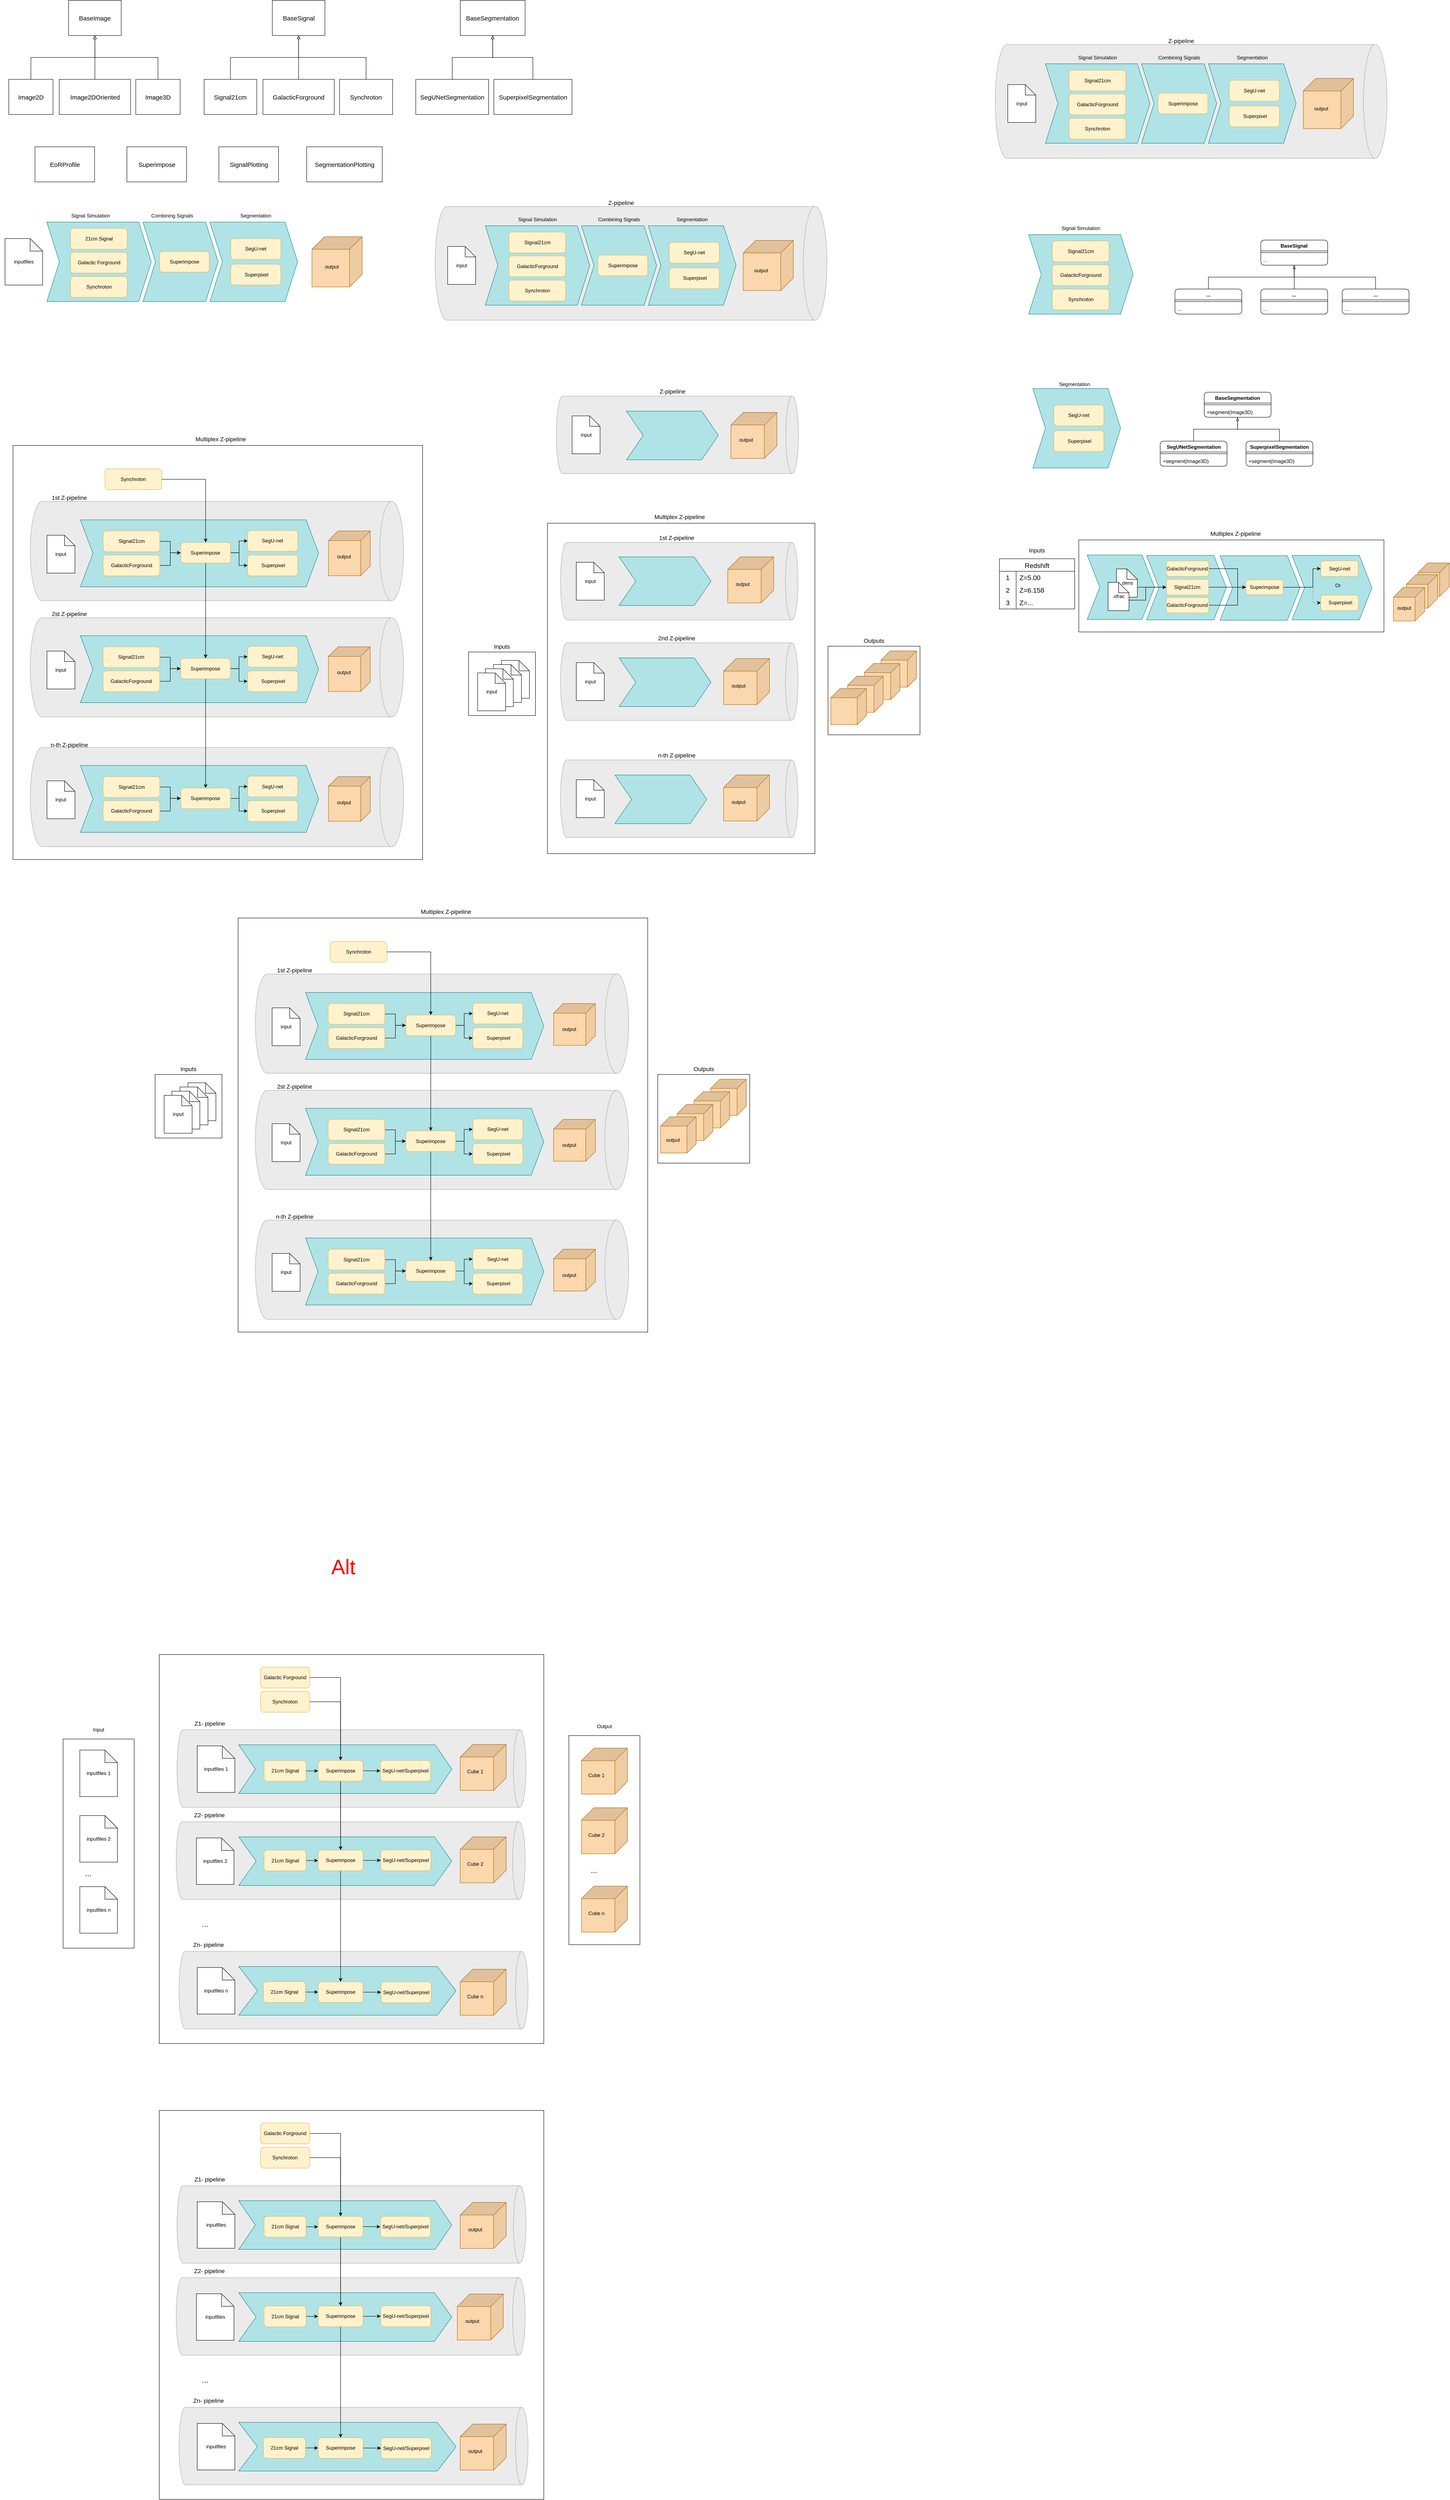 <mxfile version="21.2.9" type="github">
  <diagram name="Seite-1" id="Pe8LotbgrqlGTcQiSN4U">
    <mxGraphModel dx="3664" dy="4110" grid="1" gridSize="10" guides="1" tooltips="1" connect="1" arrows="1" fold="1" page="1" pageScale="1" pageWidth="2339" pageHeight="3300" math="0" shadow="0">
      <root>
        <mxCell id="0" />
        <mxCell id="1" parent="0" />
        <mxCell id="1icM3aYEzo1oYTJIExKm-62" value="" style="rounded=0;whiteSpace=wrap;html=1;" vertex="1" parent="1">
          <mxGeometry x="350" y="-1980" width="730" height="220" as="geometry" />
        </mxCell>
        <mxCell id="1icM3aYEzo1oYTJIExKm-126" value="&lt;p style=&quot;line-height: 120%;&quot;&gt;&lt;br&gt;&lt;/p&gt;" style="shape=step;perimeter=stepPerimeter;whiteSpace=wrap;html=1;fixedSize=1;fillColor=#b0e3e6;strokeColor=#0e8088;align=center;size=30;" vertex="1" parent="1">
          <mxGeometry x="370" y="-1943.96" width="161.13" height="154.1" as="geometry" />
        </mxCell>
        <mxCell id="1icM3aYEzo1oYTJIExKm-124" value="" style="shape=cube;whiteSpace=wrap;html=1;boundedLbl=1;backgroundOutline=1;darkOpacity=0.05;darkOpacity2=0.1;size=23;rotation=90;fillColor=#fad7ac;strokeColor=#b46504;" vertex="1" parent="1">
          <mxGeometry x="1159.0" y="-1922.287" width="79.863" height="74.605" as="geometry" />
        </mxCell>
        <mxCell id="1icM3aYEzo1oYTJIExKm-122" value="" style="shape=cube;whiteSpace=wrap;html=1;boundedLbl=1;backgroundOutline=1;darkOpacity=0.05;darkOpacity2=0.1;size=23;rotation=90;fillColor=#fad7ac;strokeColor=#b46504;" vertex="1" parent="1">
          <mxGeometry x="1131.0" y="-1894.287" width="79.863" height="74.605" as="geometry" />
        </mxCell>
        <mxCell id="1icM3aYEzo1oYTJIExKm-121" value="&lt;p style=&quot;line-height: 120%;&quot;&gt;&lt;br&gt;&lt;/p&gt;" style="shape=step;perimeter=stepPerimeter;whiteSpace=wrap;html=1;fixedSize=1;fillColor=#b0e3e6;strokeColor=#0e8088;align=center;size=30;" vertex="1" parent="1">
          <mxGeometry x="860" y="-1943" width="191.13" height="154.1" as="geometry" />
        </mxCell>
        <mxCell id="1icM3aYEzo1oYTJIExKm-120" value="&lt;p style=&quot;line-height: 120%;&quot;&gt;&lt;br&gt;&lt;/p&gt;" style="shape=step;perimeter=stepPerimeter;whiteSpace=wrap;html=1;fixedSize=1;fillColor=#b0e3e6;strokeColor=#0e8088;align=center;size=30;" vertex="1" parent="1">
          <mxGeometry x="687.81" y="-1942.08" width="191.13" height="154.1" as="geometry" />
        </mxCell>
        <mxCell id="eN5yKq6zxW2HlqPyFg-0-2" value="&lt;p style=&quot;line-height: 120%;&quot;&gt;&lt;br&gt;&lt;/p&gt;" style="shape=step;perimeter=stepPerimeter;whiteSpace=wrap;html=1;fixedSize=1;fillColor=#b0e3e6;strokeColor=#0e8088;align=center;size=30;" parent="1" vertex="1">
          <mxGeometry x="-1888.99" y="-2740" width="180" height="190" as="geometry" />
        </mxCell>
        <mxCell id="eN5yKq6zxW2HlqPyFg-0-3" value="Signal Simulation" style="text;html=1;strokeColor=none;fillColor=none;align=center;verticalAlign=middle;whiteSpace=wrap;rounded=0;" parent="1" vertex="1">
          <mxGeometry x="-2078.99" y="-2770" width="130" height="30" as="geometry" />
        </mxCell>
        <mxCell id="eN5yKq6zxW2HlqPyFg-0-4" value="Segmentation" style="text;html=1;strokeColor=none;fillColor=none;align=center;verticalAlign=middle;whiteSpace=wrap;rounded=0;" parent="1" vertex="1">
          <mxGeometry x="-1648.99" y="-2770" width="60" height="30" as="geometry" />
        </mxCell>
        <mxCell id="eN5yKq6zxW2HlqPyFg-0-5" value="" style="group" parent="1" vertex="1" connectable="0">
          <mxGeometry x="-1728.99" y="-2740" width="210" height="190" as="geometry" />
        </mxCell>
        <mxCell id="eN5yKq6zxW2HlqPyFg-0-6" value="" style="shape=step;perimeter=stepPerimeter;whiteSpace=wrap;html=1;fixedSize=1;fillColor=#b0e3e6;strokeColor=#0e8088;size=30;" parent="eN5yKq6zxW2HlqPyFg-0-5" vertex="1">
          <mxGeometry width="210" height="190" as="geometry" />
        </mxCell>
        <mxCell id="eN5yKq6zxW2HlqPyFg-0-7" value="" style="group" parent="eN5yKq6zxW2HlqPyFg-0-5" vertex="1" connectable="0">
          <mxGeometry x="50" y="39.38" width="120" height="111.25" as="geometry" />
        </mxCell>
        <mxCell id="eN5yKq6zxW2HlqPyFg-0-8" value="SegU-net" style="rounded=1;whiteSpace=wrap;html=1;fillColor=#fff2cc;strokeColor=#d6b656;" parent="eN5yKq6zxW2HlqPyFg-0-7" vertex="1">
          <mxGeometry width="120" height="50" as="geometry" />
        </mxCell>
        <mxCell id="eN5yKq6zxW2HlqPyFg-0-9" value="&amp;nbsp;Superpixel" style="rounded=1;whiteSpace=wrap;html=1;fillColor=#fff2cc;strokeColor=#d6b656;" parent="eN5yKq6zxW2HlqPyFg-0-7" vertex="1">
          <mxGeometry y="61.25" width="120" height="50" as="geometry" />
        </mxCell>
        <mxCell id="eN5yKq6zxW2HlqPyFg-0-10" value="inputfiles" style="shape=note;whiteSpace=wrap;html=1;backgroundOutline=1;darkOpacity=0.05;" parent="1" vertex="1">
          <mxGeometry x="-2218.99" y="-2700.62" width="90" height="111.25" as="geometry" />
        </mxCell>
        <mxCell id="eN5yKq6zxW2HlqPyFg-0-11" value="" style="shape=cube;whiteSpace=wrap;html=1;boundedLbl=1;backgroundOutline=1;darkOpacity=0.05;darkOpacity2=0.1;size=30;rotation=90;fillColor=#fad7ac;strokeColor=#b46504;" parent="1" vertex="1">
          <mxGeometry x="-1484.68" y="-2705" width="120" height="120" as="geometry" />
        </mxCell>
        <mxCell id="eN5yKq6zxW2HlqPyFg-0-12" value="&lt;p style=&quot;line-height: 120%;&quot;&gt;&lt;br&gt;&lt;/p&gt;" style="shape=step;perimeter=stepPerimeter;whiteSpace=wrap;html=1;fixedSize=1;fillColor=#b0e3e6;strokeColor=#0e8088;align=center;size=30;" parent="1" vertex="1">
          <mxGeometry x="-2118.99" y="-2740" width="250" height="190" as="geometry" />
        </mxCell>
        <mxCell id="eN5yKq6zxW2HlqPyFg-0-13" value="Superimpose" style="rounded=1;whiteSpace=wrap;html=1;fillStyle=auto;fillColor=#fff2cc;strokeColor=#d6b656;glass=0;shadow=0;" parent="1" vertex="1">
          <mxGeometry x="-1849.35" y="-2669.74" width="119.08" height="49.5" as="geometry" />
        </mxCell>
        <mxCell id="eN5yKq6zxW2HlqPyFg-0-14" value="21cm Signal" style="rounded=1;whiteSpace=wrap;html=1;fillColor=#fff2cc;strokeColor=#d6b656;" parent="1" vertex="1">
          <mxGeometry x="-2062.411" y="-2725" width="135.789" height="50" as="geometry" />
        </mxCell>
        <mxCell id="eN5yKq6zxW2HlqPyFg-0-15" value="Galactic Forground" style="rounded=1;whiteSpace=wrap;html=1;fillColor=#fff2cc;strokeColor=#d6b656;" parent="1" vertex="1">
          <mxGeometry x="-2062.411" y="-2668" width="135.789" height="50" as="geometry" />
        </mxCell>
        <mxCell id="eN5yKq6zxW2HlqPyFg-0-16" value="Synchroton" style="rounded=1;whiteSpace=wrap;html=1;fillColor=#fff2cc;strokeColor=#d6b656;" parent="1" vertex="1">
          <mxGeometry x="-2062.411" y="-2610" width="135.789" height="50" as="geometry" />
        </mxCell>
        <mxCell id="eN5yKq6zxW2HlqPyFg-0-17" value="Combining Signals" style="text;html=1;strokeColor=none;fillColor=none;align=center;verticalAlign=middle;whiteSpace=wrap;rounded=0;" parent="1" vertex="1">
          <mxGeometry x="-1879.35" y="-2770" width="120.36" height="30" as="geometry" />
        </mxCell>
        <mxCell id="eN5yKq6zxW2HlqPyFg-0-18" value="output" style="text;html=1;strokeColor=none;fillColor=none;align=center;verticalAlign=middle;whiteSpace=wrap;rounded=0;" parent="1" vertex="1">
          <mxGeometry x="-1466.68" y="-2648" width="60" height="30" as="geometry" />
        </mxCell>
        <mxCell id="eN5yKq6zxW2HlqPyFg-0-180" value="" style="group" parent="1" vertex="1" connectable="0">
          <mxGeometry x="-2050" y="685" width="1350" height="930" as="geometry" />
        </mxCell>
        <mxCell id="eN5yKq6zxW2HlqPyFg-0-93" value="" style="rounded=0;whiteSpace=wrap;html=1;" parent="eN5yKq6zxW2HlqPyFg-0-180" vertex="1">
          <mxGeometry x="200" width="920" height="930" as="geometry" />
        </mxCell>
        <mxCell id="eN5yKq6zxW2HlqPyFg-0-94" value="" style="shape=cylinder3;whiteSpace=wrap;html=1;boundedLbl=1;backgroundOutline=1;size=15;rotation=90;strokeColor=#aaaaaa;fillColor=#ebebeb;" parent="eN5yKq6zxW2HlqPyFg-0-180" vertex="1">
          <mxGeometry x="567.28" y="-145" width="185.37" height="835" as="geometry" />
        </mxCell>
        <mxCell id="eN5yKq6zxW2HlqPyFg-0-95" value="Z1- pipeline" style="text;html=1;strokeColor=none;fillColor=none;align=center;verticalAlign=middle;whiteSpace=wrap;rounded=0;fontSize=14;" parent="eN5yKq6zxW2HlqPyFg-0-180" vertex="1">
          <mxGeometry x="255.69" y="150.0" width="130" height="30" as="geometry" />
        </mxCell>
        <mxCell id="eN5yKq6zxW2HlqPyFg-0-96" value="inputfiles 1" style="shape=note;whiteSpace=wrap;html=1;backgroundOutline=1;darkOpacity=0.05;" parent="eN5yKq6zxW2HlqPyFg-0-180" vertex="1">
          <mxGeometry x="290.85" y="218.42" width="90" height="111.25" as="geometry" />
        </mxCell>
        <mxCell id="eN5yKq6zxW2HlqPyFg-0-97" value="&lt;p style=&quot;line-height: 120%;&quot;&gt;&lt;br&gt;&lt;/p&gt;" style="shape=step;perimeter=stepPerimeter;whiteSpace=wrap;html=1;fixedSize=1;fillColor=#b0e3e6;strokeColor=#0e8088;align=center;size=39.84;" parent="eN5yKq6zxW2HlqPyFg-0-180" vertex="1">
          <mxGeometry x="390" y="215.87" width="510" height="116.36" as="geometry" />
        </mxCell>
        <mxCell id="eN5yKq6zxW2HlqPyFg-0-98" value="" style="shape=cylinder3;whiteSpace=wrap;html=1;boundedLbl=1;backgroundOutline=1;size=15;rotation=90;strokeColor=#aaaaaa;fillColor=#ebebeb;" parent="eN5yKq6zxW2HlqPyFg-0-180" vertex="1">
          <mxGeometry x="565.28" y="75" width="185.37" height="835" as="geometry" />
        </mxCell>
        <mxCell id="eN5yKq6zxW2HlqPyFg-0-99" value="Z2- pipeline" style="text;html=1;strokeColor=none;fillColor=none;align=center;verticalAlign=middle;whiteSpace=wrap;rounded=0;fontSize=14;" parent="eN5yKq6zxW2HlqPyFg-0-180" vertex="1">
          <mxGeometry x="255.03" y="368.74" width="130" height="30" as="geometry" />
        </mxCell>
        <mxCell id="eN5yKq6zxW2HlqPyFg-0-100" value="inputfiles 2" style="shape=note;whiteSpace=wrap;html=1;backgroundOutline=1;darkOpacity=0.05;" parent="eN5yKq6zxW2HlqPyFg-0-180" vertex="1">
          <mxGeometry x="288.85" y="438.42" width="90" height="111.25" as="geometry" />
        </mxCell>
        <mxCell id="eN5yKq6zxW2HlqPyFg-0-101" value="&lt;p style=&quot;line-height: 120%;&quot;&gt;&lt;br&gt;&lt;/p&gt;" style="shape=step;perimeter=stepPerimeter;whiteSpace=wrap;html=1;fixedSize=1;fillColor=#b0e3e6;strokeColor=#0e8088;align=center;size=41.84;" parent="eN5yKq6zxW2HlqPyFg-0-180" vertex="1">
          <mxGeometry x="390" y="435.87" width="510" height="116.36" as="geometry" />
        </mxCell>
        <mxCell id="eN5yKq6zxW2HlqPyFg-0-102" value="" style="shape=cylinder3;whiteSpace=wrap;html=1;boundedLbl=1;backgroundOutline=1;size=15;rotation=90;strokeColor=#aaaaaa;fillColor=#ebebeb;" parent="eN5yKq6zxW2HlqPyFg-0-180" vertex="1">
          <mxGeometry x="572.12" y="385" width="185.37" height="835" as="geometry" />
        </mxCell>
        <mxCell id="eN5yKq6zxW2HlqPyFg-0-103" value="Zn- pipeline" style="text;html=1;strokeColor=none;fillColor=none;align=center;verticalAlign=middle;whiteSpace=wrap;rounded=0;fontSize=14;" parent="eN5yKq6zxW2HlqPyFg-0-180" vertex="1">
          <mxGeometry x="252.87" y="678.74" width="130" height="30" as="geometry" />
        </mxCell>
        <mxCell id="eN5yKq6zxW2HlqPyFg-0-104" value="inputfiles n" style="shape=note;whiteSpace=wrap;html=1;backgroundOutline=1;darkOpacity=0.05;" parent="eN5yKq6zxW2HlqPyFg-0-180" vertex="1">
          <mxGeometry x="290.85" y="748.43" width="90" height="111.25" as="geometry" />
        </mxCell>
        <mxCell id="eN5yKq6zxW2HlqPyFg-0-105" value="&lt;p style=&quot;line-height: 120%;&quot;&gt;&lt;br&gt;&lt;/p&gt;" style="shape=step;perimeter=stepPerimeter;whiteSpace=wrap;html=1;fixedSize=1;fillColor=#b0e3e6;strokeColor=#0e8088;align=center;size=45;" parent="eN5yKq6zxW2HlqPyFg-0-180" vertex="1">
          <mxGeometry x="390" y="745.87" width="520" height="116.36" as="geometry" />
        </mxCell>
        <mxCell id="eN5yKq6zxW2HlqPyFg-0-106" value="..." style="text;html=1;strokeColor=none;fillColor=none;align=center;verticalAlign=middle;whiteSpace=wrap;rounded=0;fontSize=18;" parent="eN5yKq6zxW2HlqPyFg-0-180" vertex="1">
          <mxGeometry x="280" y="630" width="60" height="30" as="geometry" />
        </mxCell>
        <mxCell id="eN5yKq6zxW2HlqPyFg-0-108" value="21cm Signal" style="rounded=1;whiteSpace=wrap;html=1;fillColor=#fff2cc;strokeColor=#d6b656;" parent="eN5yKq6zxW2HlqPyFg-0-180" vertex="1">
          <mxGeometry x="450.77" y="253.23" width="100.82" height="50" as="geometry" />
        </mxCell>
        <mxCell id="eN5yKq6zxW2HlqPyFg-0-110" value="21cm Signal" style="rounded=1;whiteSpace=wrap;html=1;fillColor=#fff2cc;strokeColor=#d6b656;" parent="eN5yKq6zxW2HlqPyFg-0-180" vertex="1">
          <mxGeometry x="450.77" y="467.5" width="100.82" height="50" as="geometry" />
        </mxCell>
        <mxCell id="eN5yKq6zxW2HlqPyFg-0-112" value="21cm Signal" style="rounded=1;whiteSpace=wrap;html=1;fillColor=#fff2cc;strokeColor=#d6b656;" parent="eN5yKq6zxW2HlqPyFg-0-180" vertex="1">
          <mxGeometry x="449.18" y="782.0" width="100.82" height="50" as="geometry" />
        </mxCell>
        <mxCell id="eN5yKq6zxW2HlqPyFg-0-114" value="Superimpose" style="rounded=1;whiteSpace=wrap;html=1;fillStyle=auto;fillColor=#fff2cc;strokeColor=#d6b656;glass=0;shadow=0;" parent="eN5yKq6zxW2HlqPyFg-0-180" vertex="1">
          <mxGeometry x="580" y="782.5" width="107.63" height="49.5" as="geometry" />
        </mxCell>
        <mxCell id="eN5yKq6zxW2HlqPyFg-0-111" style="edgeStyle=orthogonalEdgeStyle;rounded=0;orthogonalLoop=1;jettySize=auto;html=1;entryX=0;entryY=0.5;entryDx=0;entryDy=0;" parent="eN5yKq6zxW2HlqPyFg-0-180" source="eN5yKq6zxW2HlqPyFg-0-112" target="eN5yKq6zxW2HlqPyFg-0-114" edge="1">
          <mxGeometry relative="1" as="geometry" />
        </mxCell>
        <mxCell id="eN5yKq6zxW2HlqPyFg-0-115" value="SegU-net/Superpixel" style="rounded=1;whiteSpace=wrap;html=1;fillColor=#fff2cc;strokeColor=#d6b656;" parent="eN5yKq6zxW2HlqPyFg-0-180" vertex="1">
          <mxGeometry x="729.12" y="253.11" width="120" height="50" as="geometry" />
        </mxCell>
        <mxCell id="eN5yKq6zxW2HlqPyFg-0-116" value="SegU-net/Superpixel" style="rounded=1;whiteSpace=wrap;html=1;fillColor=#fff2cc;strokeColor=#d6b656;" parent="eN5yKq6zxW2HlqPyFg-0-180" vertex="1">
          <mxGeometry x="730" y="467" width="120" height="50" as="geometry" />
        </mxCell>
        <mxCell id="eN5yKq6zxW2HlqPyFg-0-117" value="SegU-net/Superpixel" style="rounded=1;whiteSpace=wrap;html=1;fillColor=#fff2cc;strokeColor=#d6b656;" parent="eN5yKq6zxW2HlqPyFg-0-180" vertex="1">
          <mxGeometry x="730.69" y="782.5" width="120" height="50" as="geometry" />
        </mxCell>
        <mxCell id="eN5yKq6zxW2HlqPyFg-0-113" style="edgeStyle=orthogonalEdgeStyle;rounded=0;orthogonalLoop=1;jettySize=auto;html=1;exitX=1;exitY=0.5;exitDx=0;exitDy=0;entryX=0;entryY=0.5;entryDx=0;entryDy=0;" parent="eN5yKq6zxW2HlqPyFg-0-180" source="eN5yKq6zxW2HlqPyFg-0-114" target="eN5yKq6zxW2HlqPyFg-0-117" edge="1">
          <mxGeometry relative="1" as="geometry" />
        </mxCell>
        <mxCell id="eN5yKq6zxW2HlqPyFg-0-119" value="Galactic Forground" style="rounded=1;whiteSpace=wrap;html=1;fillColor=#fff2cc;strokeColor=#d6b656;" parent="eN5yKq6zxW2HlqPyFg-0-180" vertex="1">
          <mxGeometry x="442.37" y="30" width="117.63" height="50" as="geometry" />
        </mxCell>
        <mxCell id="eN5yKq6zxW2HlqPyFg-0-121" value="Synchroton" style="rounded=1;whiteSpace=wrap;html=1;fillColor=#fff2cc;strokeColor=#d6b656;" parent="eN5yKq6zxW2HlqPyFg-0-180" vertex="1">
          <mxGeometry x="442.37" y="88" width="117.63" height="50" as="geometry" />
        </mxCell>
        <mxCell id="eN5yKq6zxW2HlqPyFg-0-122" style="edgeStyle=orthogonalEdgeStyle;rounded=0;orthogonalLoop=1;jettySize=auto;html=1;entryX=0.5;entryY=0;entryDx=0;entryDy=0;exitX=1;exitY=0.5;exitDx=0;exitDy=0;" parent="eN5yKq6zxW2HlqPyFg-0-180" source="eN5yKq6zxW2HlqPyFg-0-121" target="eN5yKq6zxW2HlqPyFg-0-114" edge="1">
          <mxGeometry relative="1" as="geometry">
            <mxPoint x="570" y="123" as="sourcePoint" />
            <mxPoint x="631" y="503" as="targetPoint" />
            <Array as="points">
              <mxPoint x="634" y="113" />
            </Array>
          </mxGeometry>
        </mxCell>
        <mxCell id="eN5yKq6zxW2HlqPyFg-0-132" style="edgeStyle=orthogonalEdgeStyle;rounded=0;orthogonalLoop=1;jettySize=auto;html=1;entryX=0;entryY=0.5;entryDx=0;entryDy=0;" parent="eN5yKq6zxW2HlqPyFg-0-180" source="eN5yKq6zxW2HlqPyFg-0-133" target="eN5yKq6zxW2HlqPyFg-0-115" edge="1">
          <mxGeometry relative="1" as="geometry" />
        </mxCell>
        <mxCell id="eN5yKq6zxW2HlqPyFg-0-107" style="edgeStyle=orthogonalEdgeStyle;rounded=0;orthogonalLoop=1;jettySize=auto;html=1;exitX=1;exitY=0.5;exitDx=0;exitDy=0;entryX=0;entryY=0.5;entryDx=0;entryDy=0;" parent="eN5yKq6zxW2HlqPyFg-0-180" source="eN5yKq6zxW2HlqPyFg-0-108" target="eN5yKq6zxW2HlqPyFg-0-133" edge="1">
          <mxGeometry relative="1" as="geometry">
            <mxPoint x="620" y="276.818" as="targetPoint" />
          </mxGeometry>
        </mxCell>
        <mxCell id="eN5yKq6zxW2HlqPyFg-0-118" style="edgeStyle=orthogonalEdgeStyle;rounded=0;orthogonalLoop=1;jettySize=auto;html=1;exitX=1;exitY=0.5;exitDx=0;exitDy=0;entryX=0.5;entryY=0;entryDx=0;entryDy=0;" parent="eN5yKq6zxW2HlqPyFg-0-180" source="eN5yKq6zxW2HlqPyFg-0-119" target="eN5yKq6zxW2HlqPyFg-0-133" edge="1">
          <mxGeometry relative="1" as="geometry" />
        </mxCell>
        <mxCell id="eN5yKq6zxW2HlqPyFg-0-134" style="edgeStyle=orthogonalEdgeStyle;rounded=0;orthogonalLoop=1;jettySize=auto;html=1;exitX=1;exitY=0.5;exitDx=0;exitDy=0;entryX=0;entryY=0.5;entryDx=0;entryDy=0;" parent="eN5yKq6zxW2HlqPyFg-0-180" source="eN5yKq6zxW2HlqPyFg-0-135" target="eN5yKq6zxW2HlqPyFg-0-116" edge="1">
          <mxGeometry relative="1" as="geometry" />
        </mxCell>
        <mxCell id="eN5yKq6zxW2HlqPyFg-0-135" value="Superimpose" style="rounded=1;whiteSpace=wrap;html=1;fillStyle=auto;fillColor=#fff2cc;strokeColor=#d6b656;glass=0;shadow=0;" parent="eN5yKq6zxW2HlqPyFg-0-180" vertex="1">
          <mxGeometry x="580" y="467.5" width="107.63" height="49.5" as="geometry" />
        </mxCell>
        <mxCell id="eN5yKq6zxW2HlqPyFg-0-109" style="edgeStyle=orthogonalEdgeStyle;rounded=0;orthogonalLoop=1;jettySize=auto;html=1;exitX=1;exitY=0.5;exitDx=0;exitDy=0;entryX=0;entryY=0.5;entryDx=0;entryDy=0;" parent="eN5yKq6zxW2HlqPyFg-0-180" source="eN5yKq6zxW2HlqPyFg-0-110" target="eN5yKq6zxW2HlqPyFg-0-135" edge="1">
          <mxGeometry relative="1" as="geometry" />
        </mxCell>
        <mxCell id="eN5yKq6zxW2HlqPyFg-0-152" value="" style="group" parent="eN5yKq6zxW2HlqPyFg-0-180" vertex="1" connectable="0">
          <mxGeometry x="920" y="752.5" width="110" height="110" as="geometry" />
        </mxCell>
        <mxCell id="eN5yKq6zxW2HlqPyFg-0-153" value="" style="shape=cube;whiteSpace=wrap;html=1;boundedLbl=1;backgroundOutline=1;darkOpacity=0.05;darkOpacity2=0.1;size=30;rotation=90;fillColor=#fad7ac;strokeColor=#b46504;" parent="eN5yKq6zxW2HlqPyFg-0-152" vertex="1">
          <mxGeometry width="110" height="110" as="geometry" />
        </mxCell>
        <mxCell id="eN5yKq6zxW2HlqPyFg-0-154" value="Cube n" style="text;html=1;strokeColor=none;fillColor=none;align=center;verticalAlign=middle;whiteSpace=wrap;rounded=0;" parent="eN5yKq6zxW2HlqPyFg-0-152" vertex="1">
          <mxGeometry x="6" y="50.38" width="60" height="30" as="geometry" />
        </mxCell>
        <mxCell id="eN5yKq6zxW2HlqPyFg-0-155" value="" style="group" parent="eN5yKq6zxW2HlqPyFg-0-180" vertex="1" connectable="0">
          <mxGeometry x="920" y="435.87" width="110" height="110" as="geometry" />
        </mxCell>
        <mxCell id="eN5yKq6zxW2HlqPyFg-0-156" value="" style="shape=cube;whiteSpace=wrap;html=1;boundedLbl=1;backgroundOutline=1;darkOpacity=0.05;darkOpacity2=0.1;size=30;rotation=90;fillColor=#fad7ac;strokeColor=#b46504;" parent="eN5yKq6zxW2HlqPyFg-0-155" vertex="1">
          <mxGeometry width="110" height="110" as="geometry" />
        </mxCell>
        <mxCell id="eN5yKq6zxW2HlqPyFg-0-157" value="Cube 2" style="text;html=1;strokeColor=none;fillColor=none;align=center;verticalAlign=middle;whiteSpace=wrap;rounded=0;" parent="eN5yKq6zxW2HlqPyFg-0-155" vertex="1">
          <mxGeometry x="6" y="50.38" width="60" height="30" as="geometry" />
        </mxCell>
        <mxCell id="eN5yKq6zxW2HlqPyFg-0-159" value="" style="group" parent="eN5yKq6zxW2HlqPyFg-0-180" vertex="1" connectable="0">
          <mxGeometry x="920" y="215.0" width="110" height="110" as="geometry" />
        </mxCell>
        <mxCell id="eN5yKq6zxW2HlqPyFg-0-160" value="" style="shape=cube;whiteSpace=wrap;html=1;boundedLbl=1;backgroundOutline=1;darkOpacity=0.05;darkOpacity2=0.1;size=30;rotation=90;fillColor=#fad7ac;strokeColor=#b46504;" parent="eN5yKq6zxW2HlqPyFg-0-159" vertex="1">
          <mxGeometry width="110" height="110" as="geometry" />
        </mxCell>
        <mxCell id="eN5yKq6zxW2HlqPyFg-0-161" value="Cube 1" style="text;html=1;strokeColor=none;fillColor=none;align=center;verticalAlign=middle;whiteSpace=wrap;rounded=0;" parent="eN5yKq6zxW2HlqPyFg-0-159" vertex="1">
          <mxGeometry x="6" y="50.38" width="60" height="30" as="geometry" />
        </mxCell>
        <mxCell id="eN5yKq6zxW2HlqPyFg-0-162" value="" style="group" parent="eN5yKq6zxW2HlqPyFg-0-180" vertex="1" connectable="0">
          <mxGeometry x="1210" y="156.74" width="140" height="537.0" as="geometry" />
        </mxCell>
        <mxCell id="eN5yKq6zxW2HlqPyFg-0-136" value="" style="group" parent="eN5yKq6zxW2HlqPyFg-0-162" vertex="1" connectable="0">
          <mxGeometry y="67.0" width="140" height="470" as="geometry" />
        </mxCell>
        <mxCell id="eN5yKq6zxW2HlqPyFg-0-148" value="" style="rounded=0;whiteSpace=wrap;html=1;" parent="eN5yKq6zxW2HlqPyFg-0-136" vertex="1">
          <mxGeometry x="-30" y="-30" width="170" height="500" as="geometry" />
        </mxCell>
        <mxCell id="eN5yKq6zxW2HlqPyFg-0-137" value="" style="shape=cube;whiteSpace=wrap;html=1;boundedLbl=1;backgroundOutline=1;darkOpacity=0.05;darkOpacity2=0.1;size=30;rotation=90;fillColor=#fad7ac;strokeColor=#b46504;" parent="eN5yKq6zxW2HlqPyFg-0-136" vertex="1">
          <mxGeometry width="110" height="110" as="geometry" />
        </mxCell>
        <mxCell id="eN5yKq6zxW2HlqPyFg-0-138" value="Cube 1" style="text;html=1;strokeColor=none;fillColor=none;align=center;verticalAlign=middle;whiteSpace=wrap;rounded=0;" parent="eN5yKq6zxW2HlqPyFg-0-136" vertex="1">
          <mxGeometry x="6" y="50.38" width="60" height="30" as="geometry" />
        </mxCell>
        <mxCell id="eN5yKq6zxW2HlqPyFg-0-139" value="" style="group" parent="eN5yKq6zxW2HlqPyFg-0-162" vertex="1" connectable="0">
          <mxGeometry y="209.61" width="110" height="110" as="geometry" />
        </mxCell>
        <mxCell id="eN5yKq6zxW2HlqPyFg-0-140" value="" style="shape=cube;whiteSpace=wrap;html=1;boundedLbl=1;backgroundOutline=1;darkOpacity=0.05;darkOpacity2=0.1;size=30;rotation=90;fillColor=#fad7ac;strokeColor=#b46504;" parent="eN5yKq6zxW2HlqPyFg-0-139" vertex="1">
          <mxGeometry width="110" height="110" as="geometry" />
        </mxCell>
        <mxCell id="eN5yKq6zxW2HlqPyFg-0-141" value="Cube 2" style="text;html=1;strokeColor=none;fillColor=none;align=center;verticalAlign=middle;whiteSpace=wrap;rounded=0;" parent="eN5yKq6zxW2HlqPyFg-0-139" vertex="1">
          <mxGeometry x="6" y="50.38" width="60" height="30" as="geometry" />
        </mxCell>
        <mxCell id="eN5yKq6zxW2HlqPyFg-0-143" value="" style="group" parent="eN5yKq6zxW2HlqPyFg-0-162" vertex="1" connectable="0">
          <mxGeometry y="397.0" width="110" height="110" as="geometry" />
        </mxCell>
        <mxCell id="eN5yKq6zxW2HlqPyFg-0-151" value="" style="group" parent="eN5yKq6zxW2HlqPyFg-0-143" vertex="1" connectable="0">
          <mxGeometry width="110" height="110" as="geometry" />
        </mxCell>
        <mxCell id="eN5yKq6zxW2HlqPyFg-0-144" value="" style="shape=cube;whiteSpace=wrap;html=1;boundedLbl=1;backgroundOutline=1;darkOpacity=0.05;darkOpacity2=0.1;size=30;rotation=90;fillColor=#fad7ac;strokeColor=#b46504;" parent="eN5yKq6zxW2HlqPyFg-0-151" vertex="1">
          <mxGeometry width="110" height="110" as="geometry" />
        </mxCell>
        <mxCell id="eN5yKq6zxW2HlqPyFg-0-145" value="Cube n" style="text;html=1;strokeColor=none;fillColor=none;align=center;verticalAlign=middle;whiteSpace=wrap;rounded=0;" parent="eN5yKq6zxW2HlqPyFg-0-151" vertex="1">
          <mxGeometry x="6" y="50.38" width="60" height="30" as="geometry" />
        </mxCell>
        <mxCell id="eN5yKq6zxW2HlqPyFg-0-147" value="..." style="text;html=1;strokeColor=none;fillColor=none;align=center;verticalAlign=middle;whiteSpace=wrap;rounded=0;fontSize=18;" parent="eN5yKq6zxW2HlqPyFg-0-162" vertex="1">
          <mxGeometry y="344" width="60" height="30" as="geometry" />
        </mxCell>
        <mxCell id="eN5yKq6zxW2HlqPyFg-0-149" value="Output" style="text;html=1;strokeColor=none;fillColor=none;align=center;verticalAlign=middle;whiteSpace=wrap;rounded=0;" parent="eN5yKq6zxW2HlqPyFg-0-162" vertex="1">
          <mxGeometry x="25" width="60" height="30" as="geometry" />
        </mxCell>
        <mxCell id="eN5yKq6zxW2HlqPyFg-0-163" value="" style="group" parent="eN5yKq6zxW2HlqPyFg-0-180" vertex="1" connectable="0">
          <mxGeometry y="165" width="140" height="537.0" as="geometry" />
        </mxCell>
        <mxCell id="eN5yKq6zxW2HlqPyFg-0-164" value="" style="group" parent="eN5yKq6zxW2HlqPyFg-0-163" vertex="1" connectable="0">
          <mxGeometry y="67.0" width="140" height="470" as="geometry" />
        </mxCell>
        <mxCell id="eN5yKq6zxW2HlqPyFg-0-165" value="" style="rounded=0;whiteSpace=wrap;html=1;" parent="eN5yKq6zxW2HlqPyFg-0-164" vertex="1">
          <mxGeometry x="-30" y="-30" width="170" height="500" as="geometry" />
        </mxCell>
        <mxCell id="eN5yKq6zxW2HlqPyFg-0-177" value="inputfiles 1" style="shape=note;whiteSpace=wrap;html=1;backgroundOutline=1;darkOpacity=0.05;" parent="eN5yKq6zxW2HlqPyFg-0-164" vertex="1">
          <mxGeometry x="10" y="-3.64" width="90" height="111.25" as="geometry" />
        </mxCell>
        <mxCell id="eN5yKq6zxW2HlqPyFg-0-178" value="inputfiles n" style="shape=note;whiteSpace=wrap;html=1;backgroundOutline=1;darkOpacity=0.05;" parent="eN5yKq6zxW2HlqPyFg-0-164" vertex="1">
          <mxGeometry x="10" y="323.0" width="90" height="111.25" as="geometry" />
        </mxCell>
        <mxCell id="eN5yKq6zxW2HlqPyFg-0-179" value="inputfiles 2" style="shape=note;whiteSpace=wrap;html=1;backgroundOutline=1;darkOpacity=0.05;" parent="eN5yKq6zxW2HlqPyFg-0-164" vertex="1">
          <mxGeometry x="10" y="153.0" width="90" height="111.25" as="geometry" />
        </mxCell>
        <mxCell id="eN5yKq6zxW2HlqPyFg-0-175" value="..." style="text;html=1;strokeColor=none;fillColor=none;align=center;verticalAlign=middle;whiteSpace=wrap;rounded=0;fontSize=18;" parent="eN5yKq6zxW2HlqPyFg-0-163" vertex="1">
          <mxGeometry y="344" width="60" height="30" as="geometry" />
        </mxCell>
        <mxCell id="eN5yKq6zxW2HlqPyFg-0-176" value="Input" style="text;html=1;strokeColor=none;fillColor=none;align=center;verticalAlign=middle;whiteSpace=wrap;rounded=0;" parent="eN5yKq6zxW2HlqPyFg-0-163" vertex="1">
          <mxGeometry x="25" width="60" height="30" as="geometry" />
        </mxCell>
        <mxCell id="eN5yKq6zxW2HlqPyFg-0-120" style="edgeStyle=orthogonalEdgeStyle;rounded=0;orthogonalLoop=1;jettySize=auto;html=1;entryX=0.5;entryY=0;entryDx=0;entryDy=0;" parent="eN5yKq6zxW2HlqPyFg-0-180" source="eN5yKq6zxW2HlqPyFg-0-121" target="eN5yKq6zxW2HlqPyFg-0-135" edge="1">
          <mxGeometry relative="1" as="geometry">
            <mxPoint x="675" y="470" as="targetPoint" />
          </mxGeometry>
        </mxCell>
        <mxCell id="eN5yKq6zxW2HlqPyFg-0-133" value="Superimpose" style="rounded=1;whiteSpace=wrap;html=1;fillStyle=auto;fillColor=#fff2cc;strokeColor=#d6b656;glass=0;shadow=0;" parent="eN5yKq6zxW2HlqPyFg-0-180" vertex="1">
          <mxGeometry x="580" y="253.11" width="107.63" height="49.5" as="geometry" />
        </mxCell>
        <mxCell id="eN5yKq6zxW2HlqPyFg-0-181" value="" style="group" parent="1" vertex="1" connectable="0">
          <mxGeometry x="-1850" y="1775" width="920" height="930" as="geometry" />
        </mxCell>
        <mxCell id="eN5yKq6zxW2HlqPyFg-0-58" value="" style="rounded=0;whiteSpace=wrap;html=1;" parent="eN5yKq6zxW2HlqPyFg-0-181" vertex="1">
          <mxGeometry width="920" height="930" as="geometry" />
        </mxCell>
        <mxCell id="eN5yKq6zxW2HlqPyFg-0-39" value="" style="shape=cylinder3;whiteSpace=wrap;html=1;boundedLbl=1;backgroundOutline=1;size=15;rotation=90;strokeColor=#aaaaaa;fillColor=#ebebeb;" parent="eN5yKq6zxW2HlqPyFg-0-181" vertex="1">
          <mxGeometry x="367.28" y="-145" width="185.37" height="835" as="geometry" />
        </mxCell>
        <mxCell id="eN5yKq6zxW2HlqPyFg-0-40" value="Z1- pipeline" style="text;html=1;strokeColor=none;fillColor=none;align=center;verticalAlign=middle;whiteSpace=wrap;rounded=0;fontSize=14;" parent="eN5yKq6zxW2HlqPyFg-0-181" vertex="1">
          <mxGeometry x="55.69" y="150.0" width="130" height="30" as="geometry" />
        </mxCell>
        <mxCell id="eN5yKq6zxW2HlqPyFg-0-41" value="inputfiles" style="shape=note;whiteSpace=wrap;html=1;backgroundOutline=1;darkOpacity=0.05;" parent="eN5yKq6zxW2HlqPyFg-0-181" vertex="1">
          <mxGeometry x="90.85" y="218.42" width="90" height="111.25" as="geometry" />
        </mxCell>
        <mxCell id="eN5yKq6zxW2HlqPyFg-0-43" value="&lt;p style=&quot;line-height: 120%;&quot;&gt;&lt;br&gt;&lt;/p&gt;" style="shape=step;perimeter=stepPerimeter;whiteSpace=wrap;html=1;fixedSize=1;fillColor=#b0e3e6;strokeColor=#0e8088;align=center;size=39.84;" parent="eN5yKq6zxW2HlqPyFg-0-181" vertex="1">
          <mxGeometry x="190" y="215.87" width="510" height="116.36" as="geometry" />
        </mxCell>
        <mxCell id="eN5yKq6zxW2HlqPyFg-0-45" value="" style="shape=cylinder3;whiteSpace=wrap;html=1;boundedLbl=1;backgroundOutline=1;size=15;rotation=90;strokeColor=#aaaaaa;fillColor=#ebebeb;" parent="eN5yKq6zxW2HlqPyFg-0-181" vertex="1">
          <mxGeometry x="365.28" y="75" width="185.37" height="835" as="geometry" />
        </mxCell>
        <mxCell id="eN5yKq6zxW2HlqPyFg-0-46" value="Z2- pipeline" style="text;html=1;strokeColor=none;fillColor=none;align=center;verticalAlign=middle;whiteSpace=wrap;rounded=0;fontSize=14;" parent="eN5yKq6zxW2HlqPyFg-0-181" vertex="1">
          <mxGeometry x="55.03" y="368.74" width="130" height="30" as="geometry" />
        </mxCell>
        <mxCell id="eN5yKq6zxW2HlqPyFg-0-47" value="inputfiles" style="shape=note;whiteSpace=wrap;html=1;backgroundOutline=1;darkOpacity=0.05;" parent="eN5yKq6zxW2HlqPyFg-0-181" vertex="1">
          <mxGeometry x="88.85" y="438.42" width="90" height="111.25" as="geometry" />
        </mxCell>
        <mxCell id="eN5yKq6zxW2HlqPyFg-0-49" value="&lt;p style=&quot;line-height: 120%;&quot;&gt;&lt;br&gt;&lt;/p&gt;" style="shape=step;perimeter=stepPerimeter;whiteSpace=wrap;html=1;fixedSize=1;fillColor=#b0e3e6;strokeColor=#0e8088;align=center;size=41.84;" parent="eN5yKq6zxW2HlqPyFg-0-181" vertex="1">
          <mxGeometry x="190" y="435.87" width="510" height="116.36" as="geometry" />
        </mxCell>
        <mxCell id="eN5yKq6zxW2HlqPyFg-0-51" value="" style="shape=cylinder3;whiteSpace=wrap;html=1;boundedLbl=1;backgroundOutline=1;size=15;rotation=90;strokeColor=#aaaaaa;fillColor=#ebebeb;" parent="eN5yKq6zxW2HlqPyFg-0-181" vertex="1">
          <mxGeometry x="372.12" y="385" width="185.37" height="835" as="geometry" />
        </mxCell>
        <mxCell id="eN5yKq6zxW2HlqPyFg-0-52" value="Zn- pipeline" style="text;html=1;strokeColor=none;fillColor=none;align=center;verticalAlign=middle;whiteSpace=wrap;rounded=0;fontSize=14;" parent="eN5yKq6zxW2HlqPyFg-0-181" vertex="1">
          <mxGeometry x="52.87" y="678.74" width="130" height="30" as="geometry" />
        </mxCell>
        <mxCell id="eN5yKq6zxW2HlqPyFg-0-53" value="inputfiles" style="shape=note;whiteSpace=wrap;html=1;backgroundOutline=1;darkOpacity=0.05;" parent="eN5yKq6zxW2HlqPyFg-0-181" vertex="1">
          <mxGeometry x="90.85" y="748.43" width="90" height="111.25" as="geometry" />
        </mxCell>
        <mxCell id="eN5yKq6zxW2HlqPyFg-0-55" value="&lt;p style=&quot;line-height: 120%;&quot;&gt;&lt;br&gt;&lt;/p&gt;" style="shape=step;perimeter=stepPerimeter;whiteSpace=wrap;html=1;fixedSize=1;fillColor=#b0e3e6;strokeColor=#0e8088;align=center;size=45;" parent="eN5yKq6zxW2HlqPyFg-0-181" vertex="1">
          <mxGeometry x="190" y="745.87" width="520" height="116.36" as="geometry" />
        </mxCell>
        <mxCell id="eN5yKq6zxW2HlqPyFg-0-57" value="..." style="text;html=1;strokeColor=none;fillColor=none;align=center;verticalAlign=middle;whiteSpace=wrap;rounded=0;fontSize=18;" parent="eN5yKq6zxW2HlqPyFg-0-181" vertex="1">
          <mxGeometry x="80" y="630" width="60" height="30" as="geometry" />
        </mxCell>
        <mxCell id="eN5yKq6zxW2HlqPyFg-0-59" value="21cm Signal" style="rounded=1;whiteSpace=wrap;html=1;fillColor=#fff2cc;strokeColor=#d6b656;" parent="eN5yKq6zxW2HlqPyFg-0-181" vertex="1">
          <mxGeometry x="250.77" y="253.23" width="100.82" height="50" as="geometry" />
        </mxCell>
        <mxCell id="eN5yKq6zxW2HlqPyFg-0-60" value="21cm Signal" style="rounded=1;whiteSpace=wrap;html=1;fillColor=#fff2cc;strokeColor=#d6b656;" parent="eN5yKq6zxW2HlqPyFg-0-181" vertex="1">
          <mxGeometry x="250.77" y="467.5" width="100.82" height="50" as="geometry" />
        </mxCell>
        <mxCell id="eN5yKq6zxW2HlqPyFg-0-61" value="21cm Signal" style="rounded=1;whiteSpace=wrap;html=1;fillColor=#fff2cc;strokeColor=#d6b656;" parent="eN5yKq6zxW2HlqPyFg-0-181" vertex="1">
          <mxGeometry x="249.18" y="782.0" width="100.82" height="50" as="geometry" />
        </mxCell>
        <mxCell id="eN5yKq6zxW2HlqPyFg-0-65" value="Superimpose" style="rounded=1;whiteSpace=wrap;html=1;fillStyle=auto;fillColor=#fff2cc;strokeColor=#d6b656;glass=0;shadow=0;" parent="eN5yKq6zxW2HlqPyFg-0-181" vertex="1">
          <mxGeometry x="380" y="782.5" width="107.63" height="49.5" as="geometry" />
        </mxCell>
        <mxCell id="eN5yKq6zxW2HlqPyFg-0-82" style="edgeStyle=orthogonalEdgeStyle;rounded=0;orthogonalLoop=1;jettySize=auto;html=1;entryX=0;entryY=0.5;entryDx=0;entryDy=0;" parent="eN5yKq6zxW2HlqPyFg-0-181" source="eN5yKq6zxW2HlqPyFg-0-61" target="eN5yKq6zxW2HlqPyFg-0-65" edge="1">
          <mxGeometry relative="1" as="geometry" />
        </mxCell>
        <mxCell id="eN5yKq6zxW2HlqPyFg-0-71" value="SegU-net/Superpixel" style="rounded=1;whiteSpace=wrap;html=1;fillColor=#fff2cc;strokeColor=#d6b656;" parent="eN5yKq6zxW2HlqPyFg-0-181" vertex="1">
          <mxGeometry x="529.12" y="253.11" width="120" height="50" as="geometry" />
        </mxCell>
        <mxCell id="eN5yKq6zxW2HlqPyFg-0-72" value="SegU-net/Superpixel" style="rounded=1;whiteSpace=wrap;html=1;fillColor=#fff2cc;strokeColor=#d6b656;" parent="eN5yKq6zxW2HlqPyFg-0-181" vertex="1">
          <mxGeometry x="530" y="467" width="120" height="50" as="geometry" />
        </mxCell>
        <mxCell id="eN5yKq6zxW2HlqPyFg-0-73" value="SegU-net/Superpixel" style="rounded=1;whiteSpace=wrap;html=1;fillColor=#fff2cc;strokeColor=#d6b656;" parent="eN5yKq6zxW2HlqPyFg-0-181" vertex="1">
          <mxGeometry x="530.69" y="782.5" width="120" height="50" as="geometry" />
        </mxCell>
        <mxCell id="eN5yKq6zxW2HlqPyFg-0-92" style="edgeStyle=orthogonalEdgeStyle;rounded=0;orthogonalLoop=1;jettySize=auto;html=1;exitX=1;exitY=0.5;exitDx=0;exitDy=0;entryX=0;entryY=0.5;entryDx=0;entryDy=0;" parent="eN5yKq6zxW2HlqPyFg-0-181" source="eN5yKq6zxW2HlqPyFg-0-65" target="eN5yKq6zxW2HlqPyFg-0-73" edge="1">
          <mxGeometry relative="1" as="geometry" />
        </mxCell>
        <mxCell id="eN5yKq6zxW2HlqPyFg-0-74" value="Galactic Forground" style="rounded=1;whiteSpace=wrap;html=1;fillColor=#fff2cc;strokeColor=#d6b656;" parent="eN5yKq6zxW2HlqPyFg-0-181" vertex="1">
          <mxGeometry x="242.37" y="30" width="117.63" height="50" as="geometry" />
        </mxCell>
        <mxCell id="eN5yKq6zxW2HlqPyFg-0-75" value="Synchroton" style="rounded=1;whiteSpace=wrap;html=1;fillColor=#fff2cc;strokeColor=#d6b656;" parent="eN5yKq6zxW2HlqPyFg-0-181" vertex="1">
          <mxGeometry x="242.37" y="88" width="117.63" height="50" as="geometry" />
        </mxCell>
        <mxCell id="eN5yKq6zxW2HlqPyFg-0-79" style="edgeStyle=orthogonalEdgeStyle;rounded=0;orthogonalLoop=1;jettySize=auto;html=1;entryX=0.5;entryY=0;entryDx=0;entryDy=0;exitX=1;exitY=0.5;exitDx=0;exitDy=0;" parent="eN5yKq6zxW2HlqPyFg-0-181" source="eN5yKq6zxW2HlqPyFg-0-75" target="eN5yKq6zxW2HlqPyFg-0-65" edge="1">
          <mxGeometry relative="1" as="geometry">
            <mxPoint x="370" y="123" as="sourcePoint" />
            <mxPoint x="431" y="503" as="targetPoint" />
            <Array as="points">
              <mxPoint x="434" y="113" />
            </Array>
          </mxGeometry>
        </mxCell>
        <mxCell id="eN5yKq6zxW2HlqPyFg-0-83" value="" style="group" parent="eN5yKq6zxW2HlqPyFg-0-181" vertex="1" connectable="0">
          <mxGeometry x="713" y="439.04" width="110" height="110" as="geometry" />
        </mxCell>
        <mxCell id="eN5yKq6zxW2HlqPyFg-0-48" value="" style="shape=cube;whiteSpace=wrap;html=1;boundedLbl=1;backgroundOutline=1;darkOpacity=0.05;darkOpacity2=0.1;size=30;rotation=90;fillColor=#fad7ac;strokeColor=#b46504;" parent="eN5yKq6zxW2HlqPyFg-0-83" vertex="1">
          <mxGeometry width="110" height="110" as="geometry" />
        </mxCell>
        <mxCell id="eN5yKq6zxW2HlqPyFg-0-50" value="output" style="text;html=1;strokeColor=none;fillColor=none;align=center;verticalAlign=middle;whiteSpace=wrap;rounded=0;" parent="eN5yKq6zxW2HlqPyFg-0-83" vertex="1">
          <mxGeometry x="6" y="50.38" width="60" height="30" as="geometry" />
        </mxCell>
        <mxCell id="eN5yKq6zxW2HlqPyFg-0-84" value="" style="group" parent="eN5yKq6zxW2HlqPyFg-0-181" vertex="1" connectable="0">
          <mxGeometry x="720" y="220.0" width="110" height="110" as="geometry" />
        </mxCell>
        <mxCell id="eN5yKq6zxW2HlqPyFg-0-85" value="" style="shape=cube;whiteSpace=wrap;html=1;boundedLbl=1;backgroundOutline=1;darkOpacity=0.05;darkOpacity2=0.1;size=30;rotation=90;fillColor=#fad7ac;strokeColor=#b46504;" parent="eN5yKq6zxW2HlqPyFg-0-84" vertex="1">
          <mxGeometry width="110" height="110" as="geometry" />
        </mxCell>
        <mxCell id="eN5yKq6zxW2HlqPyFg-0-86" value="output" style="text;html=1;strokeColor=none;fillColor=none;align=center;verticalAlign=middle;whiteSpace=wrap;rounded=0;" parent="eN5yKq6zxW2HlqPyFg-0-84" vertex="1">
          <mxGeometry x="6" y="50.38" width="60" height="30" as="geometry" />
        </mxCell>
        <mxCell id="eN5yKq6zxW2HlqPyFg-0-87" value="" style="group" parent="eN5yKq6zxW2HlqPyFg-0-181" vertex="1" connectable="0">
          <mxGeometry x="720" y="750.0" width="110" height="110" as="geometry" />
        </mxCell>
        <mxCell id="eN5yKq6zxW2HlqPyFg-0-88" value="" style="shape=cube;whiteSpace=wrap;html=1;boundedLbl=1;backgroundOutline=1;darkOpacity=0.05;darkOpacity2=0.1;size=30;rotation=90;fillColor=#fad7ac;strokeColor=#b46504;" parent="eN5yKq6zxW2HlqPyFg-0-87" vertex="1">
          <mxGeometry width="110" height="110" as="geometry" />
        </mxCell>
        <mxCell id="eN5yKq6zxW2HlqPyFg-0-89" value="output" style="text;html=1;strokeColor=none;fillColor=none;align=center;verticalAlign=middle;whiteSpace=wrap;rounded=0;" parent="eN5yKq6zxW2HlqPyFg-0-87" vertex="1">
          <mxGeometry x="6" y="50.38" width="60" height="30" as="geometry" />
        </mxCell>
        <mxCell id="eN5yKq6zxW2HlqPyFg-0-90" style="edgeStyle=orthogonalEdgeStyle;rounded=0;orthogonalLoop=1;jettySize=auto;html=1;entryX=0;entryY=0.5;entryDx=0;entryDy=0;" parent="eN5yKq6zxW2HlqPyFg-0-181" source="eN5yKq6zxW2HlqPyFg-0-62" target="eN5yKq6zxW2HlqPyFg-0-71" edge="1">
          <mxGeometry relative="1" as="geometry" />
        </mxCell>
        <mxCell id="eN5yKq6zxW2HlqPyFg-0-80" style="edgeStyle=orthogonalEdgeStyle;rounded=0;orthogonalLoop=1;jettySize=auto;html=1;exitX=1;exitY=0.5;exitDx=0;exitDy=0;entryX=0;entryY=0.5;entryDx=0;entryDy=0;" parent="eN5yKq6zxW2HlqPyFg-0-181" source="eN5yKq6zxW2HlqPyFg-0-59" target="eN5yKq6zxW2HlqPyFg-0-62" edge="1">
          <mxGeometry relative="1" as="geometry">
            <mxPoint x="420" y="276.818" as="targetPoint" />
          </mxGeometry>
        </mxCell>
        <mxCell id="eN5yKq6zxW2HlqPyFg-0-76" style="edgeStyle=orthogonalEdgeStyle;rounded=0;orthogonalLoop=1;jettySize=auto;html=1;exitX=1;exitY=0.5;exitDx=0;exitDy=0;entryX=0.5;entryY=0;entryDx=0;entryDy=0;" parent="eN5yKq6zxW2HlqPyFg-0-181" source="eN5yKq6zxW2HlqPyFg-0-74" target="eN5yKq6zxW2HlqPyFg-0-62" edge="1">
          <mxGeometry relative="1" as="geometry" />
        </mxCell>
        <mxCell id="eN5yKq6zxW2HlqPyFg-0-91" style="edgeStyle=orthogonalEdgeStyle;rounded=0;orthogonalLoop=1;jettySize=auto;html=1;exitX=1;exitY=0.5;exitDx=0;exitDy=0;entryX=0;entryY=0.5;entryDx=0;entryDy=0;" parent="eN5yKq6zxW2HlqPyFg-0-181" source="eN5yKq6zxW2HlqPyFg-0-63" target="eN5yKq6zxW2HlqPyFg-0-72" edge="1">
          <mxGeometry relative="1" as="geometry" />
        </mxCell>
        <mxCell id="eN5yKq6zxW2HlqPyFg-0-63" value="Superimpose" style="rounded=1;whiteSpace=wrap;html=1;fillStyle=auto;fillColor=#fff2cc;strokeColor=#d6b656;glass=0;shadow=0;" parent="eN5yKq6zxW2HlqPyFg-0-181" vertex="1">
          <mxGeometry x="380" y="467.5" width="107.63" height="49.5" as="geometry" />
        </mxCell>
        <mxCell id="eN5yKq6zxW2HlqPyFg-0-81" style="edgeStyle=orthogonalEdgeStyle;rounded=0;orthogonalLoop=1;jettySize=auto;html=1;exitX=1;exitY=0.5;exitDx=0;exitDy=0;entryX=0;entryY=0.5;entryDx=0;entryDy=0;" parent="eN5yKq6zxW2HlqPyFg-0-181" source="eN5yKq6zxW2HlqPyFg-0-60" target="eN5yKq6zxW2HlqPyFg-0-63" edge="1">
          <mxGeometry relative="1" as="geometry" />
        </mxCell>
        <mxCell id="eN5yKq6zxW2HlqPyFg-0-78" style="edgeStyle=orthogonalEdgeStyle;rounded=0;orthogonalLoop=1;jettySize=auto;html=1;entryX=0.5;entryY=0;entryDx=0;entryDy=0;" parent="eN5yKq6zxW2HlqPyFg-0-181" source="eN5yKq6zxW2HlqPyFg-0-75" target="eN5yKq6zxW2HlqPyFg-0-63" edge="1">
          <mxGeometry relative="1" as="geometry">
            <mxPoint x="475" y="470" as="targetPoint" />
          </mxGeometry>
        </mxCell>
        <mxCell id="eN5yKq6zxW2HlqPyFg-0-62" value="Superimpose" style="rounded=1;whiteSpace=wrap;html=1;fillStyle=auto;fillColor=#fff2cc;strokeColor=#d6b656;glass=0;shadow=0;" parent="eN5yKq6zxW2HlqPyFg-0-181" vertex="1">
          <mxGeometry x="380" y="253.11" width="107.63" height="49.5" as="geometry" />
        </mxCell>
        <mxCell id="eN5yKq6zxW2HlqPyFg-0-230" value="" style="group" parent="1" vertex="1" connectable="0">
          <mxGeometry x="-2230.003" y="-3270" width="1367.362" height="433.9" as="geometry" />
        </mxCell>
        <mxCell id="eN5yKq6zxW2HlqPyFg-0-190" value="&lt;font style=&quot;font-size: 15px;&quot;&gt;EoRProfile&lt;/font&gt;" style="rounded=0;whiteSpace=wrap;html=1;" parent="eN5yKq6zxW2HlqPyFg-0-230" vertex="1">
          <mxGeometry x="82.664" y="350.003" width="142.632" height="83.897" as="geometry" />
        </mxCell>
        <mxCell id="eN5yKq6zxW2HlqPyFg-0-193" value="&lt;font style=&quot;font-size: 15px;&quot;&gt;Superimpose&lt;/font&gt;" style="rounded=0;whiteSpace=wrap;html=1;" parent="eN5yKq6zxW2HlqPyFg-0-230" vertex="1">
          <mxGeometry x="302.664" y="350.001" width="142.632" height="83.897" as="geometry" />
        </mxCell>
        <mxCell id="eN5yKq6zxW2HlqPyFg-0-215" value="&lt;font style=&quot;font-size: 15px;&quot;&gt;SignalPlotting&lt;/font&gt;" style="rounded=0;whiteSpace=wrap;html=1;" parent="eN5yKq6zxW2HlqPyFg-0-230" vertex="1">
          <mxGeometry x="522.667" y="349.997" width="142.632" height="83.897" as="geometry" />
        </mxCell>
        <mxCell id="eN5yKq6zxW2HlqPyFg-0-191" value="&lt;font style=&quot;font-size: 15px;&quot;&gt;SegmentationPlotting&lt;/font&gt;" style="rounded=0;whiteSpace=wrap;html=1;" parent="eN5yKq6zxW2HlqPyFg-0-230" vertex="1">
          <mxGeometry x="732.661" y="350" width="180.834" height="83.897" as="geometry" />
        </mxCell>
        <mxCell id="eN5yKq6zxW2HlqPyFg-0-220" value="" style="group" parent="eN5yKq6zxW2HlqPyFg-0-230" vertex="1" connectable="0">
          <mxGeometry width="451.038" height="272.653" as="geometry" />
        </mxCell>
        <mxCell id="eN5yKq6zxW2HlqPyFg-0-221" value="&lt;font style=&quot;font-size: 15px;&quot;&gt;BaseImage&lt;/font&gt;" style="rounded=0;whiteSpace=wrap;html=1;" parent="eN5yKq6zxW2HlqPyFg-0-220" vertex="1">
          <mxGeometry x="163.134" width="125.866" height="83.892" as="geometry" />
        </mxCell>
        <mxCell id="eN5yKq6zxW2HlqPyFg-0-222" value="&lt;font style=&quot;font-size: 15px;&quot;&gt;Image3D&lt;/font&gt;" style="rounded=0;whiteSpace=wrap;html=1;" parent="eN5yKq6zxW2HlqPyFg-0-220" vertex="1">
          <mxGeometry x="323.85" y="188.76" width="106.15" height="83.89" as="geometry" />
        </mxCell>
        <mxCell id="eN5yKq6zxW2HlqPyFg-0-223" value="&lt;font style=&quot;font-size: 15px;&quot;&gt;Image2DOriented&lt;/font&gt;" style="rounded=0;whiteSpace=wrap;html=1;" parent="eN5yKq6zxW2HlqPyFg-0-220" vertex="1">
          <mxGeometry x="140.738" y="188.762" width="170.657" height="83.892" as="geometry" />
        </mxCell>
        <mxCell id="eN5yKq6zxW2HlqPyFg-0-224" value="&lt;font style=&quot;font-size: 15px;&quot;&gt;Image2D&lt;/font&gt;" style="rounded=0;whiteSpace=wrap;html=1;" parent="eN5yKq6zxW2HlqPyFg-0-220" vertex="1">
          <mxGeometry x="20" y="188.75" width="105.89" height="83.89" as="geometry" />
        </mxCell>
        <mxCell id="eN5yKq6zxW2HlqPyFg-0-225" style="edgeStyle=orthogonalEdgeStyle;rounded=0;orthogonalLoop=1;jettySize=auto;html=1;exitX=0.5;exitY=0;exitDx=0;exitDy=0;entryX=0.5;entryY=1;entryDx=0;entryDy=0;endArrow=block;endFill=0;" parent="eN5yKq6zxW2HlqPyFg-0-220" source="eN5yKq6zxW2HlqPyFg-0-222" target="eN5yKq6zxW2HlqPyFg-0-221" edge="1">
          <mxGeometry relative="1" as="geometry">
            <mxPoint x="267.158" y="90.884" as="targetPoint" />
          </mxGeometry>
        </mxCell>
        <mxCell id="eN5yKq6zxW2HlqPyFg-0-226" style="edgeStyle=orthogonalEdgeStyle;rounded=0;orthogonalLoop=1;jettySize=auto;html=1;exitX=0.5;exitY=0;exitDx=0;exitDy=0;entryX=0.5;entryY=1;entryDx=0;entryDy=0;endArrow=block;endFill=0;" parent="eN5yKq6zxW2HlqPyFg-0-220" source="eN5yKq6zxW2HlqPyFg-0-223" target="eN5yKq6zxW2HlqPyFg-0-221" edge="1">
          <mxGeometry relative="1" as="geometry">
            <mxPoint x="267.363" y="90.884" as="targetPoint" />
          </mxGeometry>
        </mxCell>
        <mxCell id="eN5yKq6zxW2HlqPyFg-0-227" style="edgeStyle=orthogonalEdgeStyle;orthogonalLoop=1;jettySize=auto;html=1;exitX=0.5;exitY=0;exitDx=0;exitDy=0;entryX=0.5;entryY=1;entryDx=0;entryDy=0;rounded=0;endArrow=block;endFill=0;" parent="eN5yKq6zxW2HlqPyFg-0-220" source="eN5yKq6zxW2HlqPyFg-0-224" target="eN5yKq6zxW2HlqPyFg-0-221" edge="1">
          <mxGeometry relative="1" as="geometry" />
        </mxCell>
        <mxCell id="eN5yKq6zxW2HlqPyFg-0-216" value="" style="group" parent="eN5yKq6zxW2HlqPyFg-0-230" vertex="1" connectable="0">
          <mxGeometry x="993.687" width="373.675" height="272.642" as="geometry" />
        </mxCell>
        <mxCell id="eN5yKq6zxW2HlqPyFg-0-192" value="&lt;font style=&quot;font-size: 15px;&quot;&gt;BaseSegmentation&lt;/font&gt;" style="rounded=0;whiteSpace=wrap;html=1;" parent="eN5yKq6zxW2HlqPyFg-0-216" vertex="1">
          <mxGeometry x="106.485" width="155.088" height="83.892" as="geometry" />
        </mxCell>
        <mxCell id="eN5yKq6zxW2HlqPyFg-0-194" value="&lt;font style=&quot;font-size: 15px;&quot;&gt;SegUNetSegmentation&lt;/font&gt;" style="rounded=0;whiteSpace=wrap;html=1;" parent="eN5yKq6zxW2HlqPyFg-0-216" vertex="1">
          <mxGeometry y="188.751" width="174.382" height="83.892" as="geometry" />
        </mxCell>
        <mxCell id="eN5yKq6zxW2HlqPyFg-0-195" value="&lt;font style=&quot;font-size: 15px;&quot;&gt;SuperpixelSegmentation&lt;/font&gt;" style="rounded=0;whiteSpace=wrap;html=1;" parent="eN5yKq6zxW2HlqPyFg-0-216" vertex="1">
          <mxGeometry x="186.837" y="188.751" width="186.837" height="83.892" as="geometry" />
        </mxCell>
        <mxCell id="eN5yKq6zxW2HlqPyFg-0-196" style="edgeStyle=orthogonalEdgeStyle;rounded=0;orthogonalLoop=1;jettySize=auto;html=1;endArrow=block;endFill=0;" parent="eN5yKq6zxW2HlqPyFg-0-216" source="eN5yKq6zxW2HlqPyFg-0-194" target="eN5yKq6zxW2HlqPyFg-0-192" edge="1">
          <mxGeometry relative="1" as="geometry" />
        </mxCell>
        <mxCell id="eN5yKq6zxW2HlqPyFg-0-198" style="edgeStyle=orthogonalEdgeStyle;rounded=0;orthogonalLoop=1;jettySize=auto;html=1;entryX=0.5;entryY=1;entryDx=0;entryDy=0;endArrow=block;endFill=0;" parent="eN5yKq6zxW2HlqPyFg-0-216" source="eN5yKq6zxW2HlqPyFg-0-195" target="eN5yKq6zxW2HlqPyFg-0-192" edge="1">
          <mxGeometry relative="1" as="geometry" />
        </mxCell>
        <mxCell id="eN5yKq6zxW2HlqPyFg-0-217" value="" style="group" parent="eN5yKq6zxW2HlqPyFg-0-230" vertex="1" connectable="0">
          <mxGeometry x="487.37" width="451.038" height="272.653" as="geometry" />
        </mxCell>
        <mxCell id="eN5yKq6zxW2HlqPyFg-0-183" value="&lt;font style=&quot;font-size: 15px;&quot;&gt;BaseSignal&lt;/font&gt;" style="rounded=0;whiteSpace=wrap;html=1;" parent="eN5yKq6zxW2HlqPyFg-0-217" vertex="1">
          <mxGeometry x="163.134" width="125.866" height="83.892" as="geometry" />
        </mxCell>
        <mxCell id="eN5yKq6zxW2HlqPyFg-0-185" value="&lt;font style=&quot;font-size: 15px;&quot;&gt;Synchroton&lt;/font&gt;" style="rounded=0;whiteSpace=wrap;html=1;" parent="eN5yKq6zxW2HlqPyFg-0-217" vertex="1">
          <mxGeometry x="323.852" y="188.762" width="127.186" height="83.892" as="geometry" />
        </mxCell>
        <mxCell id="eN5yKq6zxW2HlqPyFg-0-187" value="&lt;font style=&quot;font-size: 15px;&quot;&gt;GalacticForground&lt;/font&gt;" style="rounded=0;whiteSpace=wrap;html=1;" parent="eN5yKq6zxW2HlqPyFg-0-217" vertex="1">
          <mxGeometry x="140.738" y="188.762" width="170.657" height="83.892" as="geometry" />
        </mxCell>
        <mxCell id="eN5yKq6zxW2HlqPyFg-0-189" value="&lt;font style=&quot;font-size: 15px;&quot;&gt;Signal21cm&lt;/font&gt;" style="rounded=0;whiteSpace=wrap;html=1;" parent="eN5yKq6zxW2HlqPyFg-0-217" vertex="1">
          <mxGeometry y="188.751" width="125.891" height="83.892" as="geometry" />
        </mxCell>
        <mxCell id="eN5yKq6zxW2HlqPyFg-0-184" style="edgeStyle=orthogonalEdgeStyle;rounded=0;orthogonalLoop=1;jettySize=auto;html=1;exitX=0.5;exitY=0;exitDx=0;exitDy=0;entryX=0.5;entryY=1;entryDx=0;entryDy=0;endArrow=block;endFill=0;" parent="eN5yKq6zxW2HlqPyFg-0-217" source="eN5yKq6zxW2HlqPyFg-0-185" target="eN5yKq6zxW2HlqPyFg-0-183" edge="1">
          <mxGeometry relative="1" as="geometry">
            <mxPoint x="267.158" y="90.884" as="targetPoint" />
          </mxGeometry>
        </mxCell>
        <mxCell id="eN5yKq6zxW2HlqPyFg-0-186" style="edgeStyle=orthogonalEdgeStyle;rounded=0;orthogonalLoop=1;jettySize=auto;html=1;exitX=0.5;exitY=0;exitDx=0;exitDy=0;entryX=0.5;entryY=1;entryDx=0;entryDy=0;endArrow=block;endFill=0;" parent="eN5yKq6zxW2HlqPyFg-0-217" source="eN5yKq6zxW2HlqPyFg-0-187" target="eN5yKq6zxW2HlqPyFg-0-183" edge="1">
          <mxGeometry relative="1" as="geometry">
            <mxPoint x="267.363" y="90.884" as="targetPoint" />
          </mxGeometry>
        </mxCell>
        <mxCell id="eN5yKq6zxW2HlqPyFg-0-188" style="edgeStyle=orthogonalEdgeStyle;orthogonalLoop=1;jettySize=auto;html=1;exitX=0.5;exitY=0;exitDx=0;exitDy=0;entryX=0.5;entryY=1;entryDx=0;entryDy=0;rounded=0;endArrow=block;endFill=0;" parent="eN5yKq6zxW2HlqPyFg-0-217" source="eN5yKq6zxW2HlqPyFg-0-189" target="eN5yKq6zxW2HlqPyFg-0-183" edge="1">
          <mxGeometry relative="1" as="geometry" />
        </mxCell>
        <mxCell id="eN5yKq6zxW2HlqPyFg-0-259" value="" style="group" parent="1" vertex="1" connectable="0">
          <mxGeometry x="-900.0" y="-2350" width="579.13" height="211.32" as="geometry" />
        </mxCell>
        <mxCell id="eN5yKq6zxW2HlqPyFg-0-20" value="" style="shape=cylinder3;whiteSpace=wrap;html=1;boundedLbl=1;backgroundOutline=1;size=15;rotation=90;strokeColor=#aaaaaa;fillColor=#ebebeb;" parent="eN5yKq6zxW2HlqPyFg-0-259" vertex="1">
          <mxGeometry x="196.88" y="-170.93" width="185.37" height="579.13" as="geometry" />
        </mxCell>
        <mxCell id="eN5yKq6zxW2HlqPyFg-0-24" value="Z-pipeline" style="text;html=1;strokeColor=none;fillColor=none;align=center;verticalAlign=middle;whiteSpace=wrap;rounded=0;fontSize=14;" parent="eN5yKq6zxW2HlqPyFg-0-259" vertex="1">
          <mxGeometry x="212.7" width="130" height="30" as="geometry" />
        </mxCell>
        <mxCell id="eN5yKq6zxW2HlqPyFg-0-31" value="" style="shape=cube;whiteSpace=wrap;html=1;boundedLbl=1;backgroundOutline=1;darkOpacity=0.05;darkOpacity2=0.1;size=30;rotation=90;fillColor=#fad7ac;strokeColor=#b46504;" parent="eN5yKq6zxW2HlqPyFg-0-259" vertex="1">
          <mxGeometry x="417.7" y="65.18" width="110" height="110" as="geometry" />
        </mxCell>
        <mxCell id="eN5yKq6zxW2HlqPyFg-0-32" value="&lt;p style=&quot;line-height: 120%;&quot;&gt;&lt;br&gt;&lt;/p&gt;" style="shape=step;perimeter=stepPerimeter;whiteSpace=wrap;html=1;fixedSize=1;fillColor=#b0e3e6;strokeColor=#0e8088;align=center;size=40;" parent="eN5yKq6zxW2HlqPyFg-0-259" vertex="1">
          <mxGeometry x="167.7" y="62" width="220" height="116.36" as="geometry" />
        </mxCell>
        <mxCell id="eN5yKq6zxW2HlqPyFg-0-38" value="output" style="text;html=1;strokeColor=none;fillColor=none;align=center;verticalAlign=middle;whiteSpace=wrap;rounded=0;" parent="eN5yKq6zxW2HlqPyFg-0-259" vertex="1">
          <mxGeometry x="423.7" y="115.56" width="60" height="30" as="geometry" />
        </mxCell>
        <mxCell id="eN5yKq6zxW2HlqPyFg-0-260" value="input" style="shape=note;whiteSpace=wrap;html=1;backgroundOutline=1;darkOpacity=0.05;size=25;" parent="eN5yKq6zxW2HlqPyFg-0-259" vertex="1">
          <mxGeometry x="37.705" y="73.32" width="66.93" height="90.62" as="geometry" />
        </mxCell>
        <mxCell id="eN5yKq6zxW2HlqPyFg-0-261" value="&lt;font color=&quot;#ff0000&quot; style=&quot;font-size: 50px;&quot;&gt;Alt&lt;/font&gt;" style="text;html=1;align=center;verticalAlign=middle;resizable=0;points=[];autosize=1;strokeColor=none;fillColor=none;" parent="1" vertex="1">
          <mxGeometry x="-1450" y="440" width="80" height="70" as="geometry" />
        </mxCell>
        <mxCell id="eN5yKq6zxW2HlqPyFg-0-324" value="" style="rounded=0;whiteSpace=wrap;html=1;" parent="1" vertex="1">
          <mxGeometry x="-2199.995" y="-2205.99" width="980" height="990" as="geometry" />
        </mxCell>
        <mxCell id="eN5yKq6zxW2HlqPyFg-0-325" value="Multiplex&amp;nbsp;Z-pipeline" style="text;html=1;strokeColor=none;fillColor=none;align=center;verticalAlign=middle;whiteSpace=wrap;rounded=0;fontSize=14;" parent="1" vertex="1">
          <mxGeometry x="-1768.06" y="-2235.99" width="130" height="30" as="geometry" />
        </mxCell>
        <mxCell id="eN5yKq6zxW2HlqPyFg-0-278" value="Synchroton" style="rounded=1;whiteSpace=wrap;html=1;fillColor=#fff2cc;strokeColor=#d6b656;" parent="1" vertex="1">
          <mxGeometry x="-1979.681" y="-2149.99" width="135.789" height="50" as="geometry" />
        </mxCell>
        <mxCell id="eN5yKq6zxW2HlqPyFg-0-319" value="" style="group" parent="1" vertex="1" connectable="0">
          <mxGeometry x="-2158.61" y="-2095.99" width="937.24" height="611.22" as="geometry" />
        </mxCell>
        <mxCell id="eN5yKq6zxW2HlqPyFg-0-262" value="" style="shape=cylinder3;whiteSpace=wrap;html=1;boundedLbl=1;backgroundOutline=1;size=28.553;rotation=90;strokeColor=#aaaaaa;fillColor=#ebebeb;" parent="eN5yKq6zxW2HlqPyFg-0-319" vertex="1">
          <mxGeometry x="327.94" y="-304.01" width="237.32" height="893.21" as="geometry" />
        </mxCell>
        <mxCell id="eN5yKq6zxW2HlqPyFg-0-274" value="&lt;p style=&quot;line-height: 120%;&quot;&gt;&lt;br&gt;&lt;/p&gt;" style="shape=step;perimeter=stepPerimeter;whiteSpace=wrap;html=1;fixedSize=1;fillColor=#b0e3e6;strokeColor=#0e8088;align=center;size=30;" parent="eN5yKq6zxW2HlqPyFg-0-319" vertex="1">
          <mxGeometry x="119.93" y="68" width="570.07" height="160" as="geometry" />
        </mxCell>
        <mxCell id="eN5yKq6zxW2HlqPyFg-0-272" value="input" style="shape=note;whiteSpace=wrap;html=1;backgroundOutline=1;darkOpacity=0.05;size=25;" parent="eN5yKq6zxW2HlqPyFg-0-319" vertex="1">
          <mxGeometry x="40.005" y="104.69" width="66.93" height="90.62" as="geometry" />
        </mxCell>
        <mxCell id="eN5yKq6zxW2HlqPyFg-0-273" value="" style="shape=cube;whiteSpace=wrap;html=1;boundedLbl=1;backgroundOutline=1;darkOpacity=0.05;darkOpacity2=0.1;size=23;rotation=90;fillColor=#fad7ac;strokeColor=#b46504;" parent="eN5yKq6zxW2HlqPyFg-0-319" vertex="1">
          <mxGeometry x="710" y="98.0" width="106.93" height="100" as="geometry" />
        </mxCell>
        <mxCell id="eN5yKq6zxW2HlqPyFg-0-416" style="edgeStyle=orthogonalEdgeStyle;rounded=0;orthogonalLoop=1;jettySize=auto;html=1;entryX=0;entryY=0.5;entryDx=0;entryDy=0;" parent="eN5yKq6zxW2HlqPyFg-0-319" source="eN5yKq6zxW2HlqPyFg-0-275" target="eN5yKq6zxW2HlqPyFg-0-270" edge="1">
          <mxGeometry relative="1" as="geometry" />
        </mxCell>
        <mxCell id="eN5yKq6zxW2HlqPyFg-0-417" style="edgeStyle=orthogonalEdgeStyle;rounded=0;orthogonalLoop=1;jettySize=auto;html=1;entryX=0;entryY=0.5;entryDx=0;entryDy=0;" parent="eN5yKq6zxW2HlqPyFg-0-319" source="eN5yKq6zxW2HlqPyFg-0-275" target="eN5yKq6zxW2HlqPyFg-0-271" edge="1">
          <mxGeometry relative="1" as="geometry" />
        </mxCell>
        <mxCell id="eN5yKq6zxW2HlqPyFg-0-275" value="Superimpose" style="rounded=1;whiteSpace=wrap;html=1;fillStyle=auto;fillColor=#fff2cc;strokeColor=#d6b656;glass=0;shadow=0;" parent="eN5yKq6zxW2HlqPyFg-0-319" vertex="1">
          <mxGeometry x="360" y="121.85" width="119.08" height="49.5" as="geometry" />
        </mxCell>
        <mxCell id="eN5yKq6zxW2HlqPyFg-0-382" style="edgeStyle=orthogonalEdgeStyle;rounded=0;orthogonalLoop=1;jettySize=auto;html=1;entryX=0;entryY=0.5;entryDx=0;entryDy=0;" parent="eN5yKq6zxW2HlqPyFg-0-319" source="eN5yKq6zxW2HlqPyFg-0-276" target="eN5yKq6zxW2HlqPyFg-0-275" edge="1">
          <mxGeometry relative="1" as="geometry" />
        </mxCell>
        <mxCell id="eN5yKq6zxW2HlqPyFg-0-276" value="Signal21cm" style="rounded=1;whiteSpace=wrap;html=1;fillColor=#fff2cc;strokeColor=#d6b656;" parent="eN5yKq6zxW2HlqPyFg-0-319" vertex="1">
          <mxGeometry x="174.139" y="94.41" width="135.789" height="50" as="geometry" />
        </mxCell>
        <mxCell id="eN5yKq6zxW2HlqPyFg-0-383" style="edgeStyle=orthogonalEdgeStyle;rounded=0;orthogonalLoop=1;jettySize=auto;html=1;entryX=0;entryY=0.5;entryDx=0;entryDy=0;" parent="eN5yKq6zxW2HlqPyFg-0-319" source="eN5yKq6zxW2HlqPyFg-0-277" target="eN5yKq6zxW2HlqPyFg-0-275" edge="1">
          <mxGeometry relative="1" as="geometry" />
        </mxCell>
        <mxCell id="eN5yKq6zxW2HlqPyFg-0-277" value="GalacticForground" style="rounded=1;whiteSpace=wrap;html=1;fillColor=#fff2cc;strokeColor=#d6b656;" parent="eN5yKq6zxW2HlqPyFg-0-319" vertex="1">
          <mxGeometry x="174.139" y="152" width="135.789" height="50" as="geometry" />
        </mxCell>
        <mxCell id="eN5yKq6zxW2HlqPyFg-0-280" value="output" style="text;html=1;strokeColor=none;fillColor=none;align=center;verticalAlign=middle;whiteSpace=wrap;rounded=0;" parent="eN5yKq6zxW2HlqPyFg-0-319" vertex="1">
          <mxGeometry x="721.0" y="141.35" width="60" height="30" as="geometry" />
        </mxCell>
        <mxCell id="eN5yKq6zxW2HlqPyFg-0-270" value="SegU-net" style="rounded=1;whiteSpace=wrap;html=1;fillColor=#fff2cc;strokeColor=#d6b656;" parent="eN5yKq6zxW2HlqPyFg-0-319" vertex="1">
          <mxGeometry x="520" y="93.37" width="120" height="50" as="geometry" />
        </mxCell>
        <mxCell id="eN5yKq6zxW2HlqPyFg-0-271" value="&amp;nbsp;Superpixel" style="rounded=1;whiteSpace=wrap;html=1;fillColor=#fff2cc;strokeColor=#d6b656;" parent="eN5yKq6zxW2HlqPyFg-0-319" vertex="1">
          <mxGeometry x="520" y="152" width="120" height="50" as="geometry" />
        </mxCell>
        <mxCell id="eN5yKq6zxW2HlqPyFg-0-266" value="1st Z-pipeline" style="text;html=1;strokeColor=none;fillColor=none;align=center;verticalAlign=middle;whiteSpace=wrap;rounded=0;fontSize=14;" parent="1" vertex="1">
          <mxGeometry x="-2129.68" y="-2095.99" width="130" height="30" as="geometry" />
        </mxCell>
        <mxCell id="eN5yKq6zxW2HlqPyFg-0-397" value="2st Z-pipeline" style="text;html=1;strokeColor=none;fillColor=none;align=center;verticalAlign=middle;whiteSpace=wrap;rounded=0;fontSize=14;" parent="1" vertex="1">
          <mxGeometry x="-2129.68" y="-1817.98" width="130" height="30" as="geometry" />
        </mxCell>
        <mxCell id="eN5yKq6zxW2HlqPyFg-0-398" value="" style="group" parent="1" vertex="1" connectable="0">
          <mxGeometry x="-2158.685" y="-1795.045" width="893.21" height="237.32" as="geometry" />
        </mxCell>
        <mxCell id="eN5yKq6zxW2HlqPyFg-0-385" value="" style="shape=cylinder3;whiteSpace=wrap;html=1;boundedLbl=1;backgroundOutline=1;size=28.553;rotation=90;strokeColor=#aaaaaa;fillColor=#ebebeb;" parent="eN5yKq6zxW2HlqPyFg-0-398" vertex="1">
          <mxGeometry x="327.945" y="-326.945" width="237.32" height="893.21" as="geometry" />
        </mxCell>
        <mxCell id="eN5yKq6zxW2HlqPyFg-0-386" value="&lt;p style=&quot;line-height: 120%;&quot;&gt;&lt;br&gt;&lt;/p&gt;" style="shape=step;perimeter=stepPerimeter;whiteSpace=wrap;html=1;fixedSize=1;fillColor=#b0e3e6;strokeColor=#0e8088;align=center;size=30;" parent="eN5yKq6zxW2HlqPyFg-0-398" vertex="1">
          <mxGeometry x="119.935" y="44.065" width="570.07" height="160" as="geometry" />
        </mxCell>
        <mxCell id="eN5yKq6zxW2HlqPyFg-0-387" value="input" style="shape=note;whiteSpace=wrap;html=1;backgroundOutline=1;darkOpacity=0.05;size=25;" parent="eN5yKq6zxW2HlqPyFg-0-398" vertex="1">
          <mxGeometry x="40.01" y="80.755" width="66.93" height="90.62" as="geometry" />
        </mxCell>
        <mxCell id="eN5yKq6zxW2HlqPyFg-0-388" value="" style="shape=cube;whiteSpace=wrap;html=1;boundedLbl=1;backgroundOutline=1;darkOpacity=0.05;darkOpacity2=0.1;size=23;rotation=90;fillColor=#fad7ac;strokeColor=#b46504;" parent="eN5yKq6zxW2HlqPyFg-0-398" vertex="1">
          <mxGeometry x="710.005" y="74.065" width="106.93" height="100" as="geometry" />
        </mxCell>
        <mxCell id="eN5yKq6zxW2HlqPyFg-0-418" style="edgeStyle=orthogonalEdgeStyle;rounded=0;orthogonalLoop=1;jettySize=auto;html=1;entryX=0;entryY=0.5;entryDx=0;entryDy=0;" parent="eN5yKq6zxW2HlqPyFg-0-398" source="eN5yKq6zxW2HlqPyFg-0-389" target="eN5yKq6zxW2HlqPyFg-0-395" edge="1">
          <mxGeometry relative="1" as="geometry" />
        </mxCell>
        <mxCell id="eN5yKq6zxW2HlqPyFg-0-419" style="edgeStyle=orthogonalEdgeStyle;rounded=0;orthogonalLoop=1;jettySize=auto;html=1;entryX=0;entryY=0.5;entryDx=0;entryDy=0;" parent="eN5yKq6zxW2HlqPyFg-0-398" source="eN5yKq6zxW2HlqPyFg-0-389" target="eN5yKq6zxW2HlqPyFg-0-396" edge="1">
          <mxGeometry relative="1" as="geometry" />
        </mxCell>
        <mxCell id="eN5yKq6zxW2HlqPyFg-0-389" value="Superimpose" style="rounded=1;whiteSpace=wrap;html=1;fillStyle=auto;fillColor=#fff2cc;strokeColor=#d6b656;glass=0;shadow=0;" parent="eN5yKq6zxW2HlqPyFg-0-398" vertex="1">
          <mxGeometry x="360.005" y="97.915" width="119.08" height="49.5" as="geometry" />
        </mxCell>
        <mxCell id="eN5yKq6zxW2HlqPyFg-0-390" style="edgeStyle=orthogonalEdgeStyle;rounded=0;orthogonalLoop=1;jettySize=auto;html=1;entryX=0;entryY=0.5;entryDx=0;entryDy=0;" parent="eN5yKq6zxW2HlqPyFg-0-398" source="eN5yKq6zxW2HlqPyFg-0-391" target="eN5yKq6zxW2HlqPyFg-0-389" edge="1">
          <mxGeometry relative="1" as="geometry" />
        </mxCell>
        <mxCell id="eN5yKq6zxW2HlqPyFg-0-391" value="Signal21cm" style="rounded=1;whiteSpace=wrap;html=1;fillColor=#fff2cc;strokeColor=#d6b656;" parent="eN5yKq6zxW2HlqPyFg-0-398" vertex="1">
          <mxGeometry x="174.144" y="70.475" width="135.789" height="50" as="geometry" />
        </mxCell>
        <mxCell id="eN5yKq6zxW2HlqPyFg-0-392" style="edgeStyle=orthogonalEdgeStyle;rounded=0;orthogonalLoop=1;jettySize=auto;html=1;entryX=0;entryY=0.5;entryDx=0;entryDy=0;" parent="eN5yKq6zxW2HlqPyFg-0-398" source="eN5yKq6zxW2HlqPyFg-0-393" target="eN5yKq6zxW2HlqPyFg-0-389" edge="1">
          <mxGeometry relative="1" as="geometry" />
        </mxCell>
        <mxCell id="eN5yKq6zxW2HlqPyFg-0-393" value="GalacticForground" style="rounded=1;whiteSpace=wrap;html=1;fillColor=#fff2cc;strokeColor=#d6b656;" parent="eN5yKq6zxW2HlqPyFg-0-398" vertex="1">
          <mxGeometry x="174.144" y="128.065" width="135.789" height="50" as="geometry" />
        </mxCell>
        <mxCell id="eN5yKq6zxW2HlqPyFg-0-394" value="output" style="text;html=1;strokeColor=none;fillColor=none;align=center;verticalAlign=middle;whiteSpace=wrap;rounded=0;" parent="eN5yKq6zxW2HlqPyFg-0-398" vertex="1">
          <mxGeometry x="721.005" y="117.415" width="60" height="30" as="geometry" />
        </mxCell>
        <mxCell id="eN5yKq6zxW2HlqPyFg-0-395" value="SegU-net" style="rounded=1;whiteSpace=wrap;html=1;fillColor=#fff2cc;strokeColor=#d6b656;" parent="eN5yKq6zxW2HlqPyFg-0-398" vertex="1">
          <mxGeometry x="520.005" y="69.435" width="120" height="50" as="geometry" />
        </mxCell>
        <mxCell id="eN5yKq6zxW2HlqPyFg-0-396" value="&amp;nbsp;Superpixel" style="rounded=1;whiteSpace=wrap;html=1;fillColor=#fff2cc;strokeColor=#d6b656;" parent="eN5yKq6zxW2HlqPyFg-0-398" vertex="1">
          <mxGeometry x="520.005" y="128.065" width="120" height="50" as="geometry" />
        </mxCell>
        <mxCell id="eN5yKq6zxW2HlqPyFg-0-400" value="" style="group" parent="1" vertex="1" connectable="0">
          <mxGeometry x="-2158.605" y="-1484.765" width="893.21" height="237.32" as="geometry" />
        </mxCell>
        <mxCell id="eN5yKq6zxW2HlqPyFg-0-401" value="" style="shape=cylinder3;whiteSpace=wrap;html=1;boundedLbl=1;backgroundOutline=1;size=28.553;rotation=90;strokeColor=#aaaaaa;fillColor=#ebebeb;" parent="eN5yKq6zxW2HlqPyFg-0-400" vertex="1">
          <mxGeometry x="327.945" y="-326.945" width="237.32" height="893.21" as="geometry" />
        </mxCell>
        <mxCell id="eN5yKq6zxW2HlqPyFg-0-402" value="&lt;p style=&quot;line-height: 120%;&quot;&gt;&lt;br&gt;&lt;/p&gt;" style="shape=step;perimeter=stepPerimeter;whiteSpace=wrap;html=1;fixedSize=1;fillColor=#b0e3e6;strokeColor=#0e8088;align=center;size=30;" parent="eN5yKq6zxW2HlqPyFg-0-400" vertex="1">
          <mxGeometry x="119.935" y="44.065" width="570.07" height="160" as="geometry" />
        </mxCell>
        <mxCell id="eN5yKq6zxW2HlqPyFg-0-403" value="input" style="shape=note;whiteSpace=wrap;html=1;backgroundOutline=1;darkOpacity=0.05;size=25;" parent="eN5yKq6zxW2HlqPyFg-0-400" vertex="1">
          <mxGeometry x="40.01" y="80.755" width="66.93" height="90.62" as="geometry" />
        </mxCell>
        <mxCell id="eN5yKq6zxW2HlqPyFg-0-404" value="" style="shape=cube;whiteSpace=wrap;html=1;boundedLbl=1;backgroundOutline=1;darkOpacity=0.05;darkOpacity2=0.1;size=23;rotation=90;fillColor=#fad7ac;strokeColor=#b46504;" parent="eN5yKq6zxW2HlqPyFg-0-400" vertex="1">
          <mxGeometry x="710.005" y="74.065" width="106.93" height="100" as="geometry" />
        </mxCell>
        <mxCell id="eN5yKq6zxW2HlqPyFg-0-420" style="edgeStyle=orthogonalEdgeStyle;rounded=0;orthogonalLoop=1;jettySize=auto;html=1;entryX=0;entryY=0.5;entryDx=0;entryDy=0;" parent="eN5yKq6zxW2HlqPyFg-0-400" source="eN5yKq6zxW2HlqPyFg-0-405" target="eN5yKq6zxW2HlqPyFg-0-411" edge="1">
          <mxGeometry relative="1" as="geometry" />
        </mxCell>
        <mxCell id="eN5yKq6zxW2HlqPyFg-0-421" style="edgeStyle=orthogonalEdgeStyle;rounded=0;orthogonalLoop=1;jettySize=auto;html=1;entryX=0;entryY=0.5;entryDx=0;entryDy=0;" parent="eN5yKq6zxW2HlqPyFg-0-400" source="eN5yKq6zxW2HlqPyFg-0-405" target="eN5yKq6zxW2HlqPyFg-0-412" edge="1">
          <mxGeometry relative="1" as="geometry" />
        </mxCell>
        <mxCell id="eN5yKq6zxW2HlqPyFg-0-405" value="Superimpose" style="rounded=1;whiteSpace=wrap;html=1;fillStyle=auto;fillColor=#fff2cc;strokeColor=#d6b656;glass=0;shadow=0;" parent="eN5yKq6zxW2HlqPyFg-0-400" vertex="1">
          <mxGeometry x="360.005" y="97.915" width="119.08" height="49.5" as="geometry" />
        </mxCell>
        <mxCell id="eN5yKq6zxW2HlqPyFg-0-406" style="edgeStyle=orthogonalEdgeStyle;rounded=0;orthogonalLoop=1;jettySize=auto;html=1;entryX=0;entryY=0.5;entryDx=0;entryDy=0;" parent="eN5yKq6zxW2HlqPyFg-0-400" source="eN5yKq6zxW2HlqPyFg-0-407" target="eN5yKq6zxW2HlqPyFg-0-405" edge="1">
          <mxGeometry relative="1" as="geometry" />
        </mxCell>
        <mxCell id="eN5yKq6zxW2HlqPyFg-0-407" value="Signal21cm" style="rounded=1;whiteSpace=wrap;html=1;fillColor=#fff2cc;strokeColor=#d6b656;" parent="eN5yKq6zxW2HlqPyFg-0-400" vertex="1">
          <mxGeometry x="174.144" y="70.475" width="135.789" height="50" as="geometry" />
        </mxCell>
        <mxCell id="eN5yKq6zxW2HlqPyFg-0-408" style="edgeStyle=orthogonalEdgeStyle;rounded=0;orthogonalLoop=1;jettySize=auto;html=1;entryX=0;entryY=0.5;entryDx=0;entryDy=0;" parent="eN5yKq6zxW2HlqPyFg-0-400" source="eN5yKq6zxW2HlqPyFg-0-409" target="eN5yKq6zxW2HlqPyFg-0-405" edge="1">
          <mxGeometry relative="1" as="geometry" />
        </mxCell>
        <mxCell id="eN5yKq6zxW2HlqPyFg-0-409" value="GalacticForground" style="rounded=1;whiteSpace=wrap;html=1;fillColor=#fff2cc;strokeColor=#d6b656;" parent="eN5yKq6zxW2HlqPyFg-0-400" vertex="1">
          <mxGeometry x="174.144" y="128.065" width="135.789" height="50" as="geometry" />
        </mxCell>
        <mxCell id="eN5yKq6zxW2HlqPyFg-0-410" value="output" style="text;html=1;strokeColor=none;fillColor=none;align=center;verticalAlign=middle;whiteSpace=wrap;rounded=0;" parent="eN5yKq6zxW2HlqPyFg-0-400" vertex="1">
          <mxGeometry x="721.005" y="117.415" width="60" height="30" as="geometry" />
        </mxCell>
        <mxCell id="eN5yKq6zxW2HlqPyFg-0-411" value="SegU-net" style="rounded=1;whiteSpace=wrap;html=1;fillColor=#fff2cc;strokeColor=#d6b656;" parent="eN5yKq6zxW2HlqPyFg-0-400" vertex="1">
          <mxGeometry x="520.005" y="69.435" width="120" height="50" as="geometry" />
        </mxCell>
        <mxCell id="eN5yKq6zxW2HlqPyFg-0-412" value="&amp;nbsp;Superpixel" style="rounded=1;whiteSpace=wrap;html=1;fillColor=#fff2cc;strokeColor=#d6b656;" parent="eN5yKq6zxW2HlqPyFg-0-400" vertex="1">
          <mxGeometry x="520.005" y="128.065" width="120" height="50" as="geometry" />
        </mxCell>
        <mxCell id="eN5yKq6zxW2HlqPyFg-0-413" value="n-th Z-pipeline" style="text;html=1;strokeColor=none;fillColor=none;align=center;verticalAlign=middle;whiteSpace=wrap;rounded=0;fontSize=14;" parent="1" vertex="1">
          <mxGeometry x="-2129.68" y="-1504.99" width="130" height="30" as="geometry" />
        </mxCell>
        <mxCell id="eN5yKq6zxW2HlqPyFg-0-384" style="edgeStyle=orthogonalEdgeStyle;rounded=0;orthogonalLoop=1;jettySize=auto;html=1;entryX=0.5;entryY=0;entryDx=0;entryDy=0;" parent="1" source="eN5yKq6zxW2HlqPyFg-0-278" target="eN5yKq6zxW2HlqPyFg-0-275" edge="1">
          <mxGeometry relative="1" as="geometry" />
        </mxCell>
        <mxCell id="eN5yKq6zxW2HlqPyFg-0-414" style="edgeStyle=orthogonalEdgeStyle;rounded=0;orthogonalLoop=1;jettySize=auto;html=1;entryX=0.5;entryY=0;entryDx=0;entryDy=0;" parent="1" source="eN5yKq6zxW2HlqPyFg-0-275" target="eN5yKq6zxW2HlqPyFg-0-389" edge="1">
          <mxGeometry relative="1" as="geometry" />
        </mxCell>
        <mxCell id="eN5yKq6zxW2HlqPyFg-0-415" style="edgeStyle=orthogonalEdgeStyle;rounded=0;orthogonalLoop=1;jettySize=auto;html=1;" parent="1" source="eN5yKq6zxW2HlqPyFg-0-389" target="eN5yKq6zxW2HlqPyFg-0-405" edge="1">
          <mxGeometry relative="1" as="geometry" />
        </mxCell>
        <mxCell id="W4KrTjE1RY_LD4URgXYn-66" value="" style="shape=cylinder3;whiteSpace=wrap;html=1;boundedLbl=1;backgroundOutline=1;size=28.233;rotation=90;strokeColor=#aaaaaa;fillColor=#ebebeb;" parent="1" vertex="1">
          <mxGeometry x="-857.235" y="-3110" width="271.87" height="937.24" as="geometry" />
        </mxCell>
        <mxCell id="W4KrTjE1RY_LD4URgXYn-70" value="&lt;p style=&quot;line-height: 120%;&quot;&gt;&lt;br&gt;&lt;/p&gt;" style="shape=step;perimeter=stepPerimeter;whiteSpace=wrap;html=1;fixedSize=1;fillColor=#b0e3e6;strokeColor=#0e8088;align=center;size=30;" parent="1" vertex="1">
          <mxGeometry x="-839.99" y="-2731.26" width="180" height="190" as="geometry" />
        </mxCell>
        <mxCell id="W4KrTjE1RY_LD4URgXYn-8" value="Signal Simulation" style="text;html=1;strokeColor=none;fillColor=none;align=center;verticalAlign=middle;whiteSpace=wrap;rounded=0;" parent="1" vertex="1">
          <mxGeometry x="-1009.99" y="-2761.26" width="130" height="30" as="geometry" />
        </mxCell>
        <mxCell id="W4KrTjE1RY_LD4URgXYn-9" value="Segmentation" style="text;html=1;strokeColor=none;fillColor=none;align=center;verticalAlign=middle;whiteSpace=wrap;rounded=0;" parent="1" vertex="1">
          <mxGeometry x="-604.99" y="-2761.26" width="60" height="30" as="geometry" />
        </mxCell>
        <mxCell id="W4KrTjE1RY_LD4URgXYn-54" value="Z-pipeline" style="text;html=1;strokeColor=none;fillColor=none;align=center;verticalAlign=middle;whiteSpace=wrap;rounded=0;fontSize=14;" parent="1" vertex="1">
          <mxGeometry x="-809.99" y="-2801.26" width="130" height="30" as="geometry" />
        </mxCell>
        <mxCell id="W4KrTjE1RY_LD4URgXYn-44" value="" style="group" parent="1" vertex="1" connectable="0">
          <mxGeometry x="-679.99" y="-2731.26" width="210" height="190" as="geometry" />
        </mxCell>
        <mxCell id="W4KrTjE1RY_LD4URgXYn-4" value="" style="shape=step;perimeter=stepPerimeter;whiteSpace=wrap;html=1;fixedSize=1;fillColor=#b0e3e6;strokeColor=#0e8088;size=30;" parent="W4KrTjE1RY_LD4URgXYn-44" vertex="1">
          <mxGeometry width="210" height="190" as="geometry" />
        </mxCell>
        <mxCell id="W4KrTjE1RY_LD4URgXYn-43" value="" style="group" parent="W4KrTjE1RY_LD4URgXYn-44" vertex="1" connectable="0">
          <mxGeometry x="50" y="39.38" width="120" height="111.25" as="geometry" />
        </mxCell>
        <mxCell id="W4KrTjE1RY_LD4URgXYn-10" value="SegU-net" style="rounded=1;whiteSpace=wrap;html=1;fillColor=#fff2cc;strokeColor=#d6b656;" parent="W4KrTjE1RY_LD4URgXYn-43" vertex="1">
          <mxGeometry width="120" height="50" as="geometry" />
        </mxCell>
        <mxCell id="W4KrTjE1RY_LD4URgXYn-39" value="&amp;nbsp;Superpixel" style="rounded=1;whiteSpace=wrap;html=1;fillColor=#fff2cc;strokeColor=#d6b656;" parent="W4KrTjE1RY_LD4URgXYn-43" vertex="1">
          <mxGeometry y="61.25" width="120" height="50" as="geometry" />
        </mxCell>
        <mxCell id="W4KrTjE1RY_LD4URgXYn-22" value="input" style="shape=note;whiteSpace=wrap;html=1;backgroundOutline=1;darkOpacity=0.05;size=25;" parent="1" vertex="1">
          <mxGeometry x="-1159.995" y="-2681.57" width="66.93" height="90.62" as="geometry" />
        </mxCell>
        <mxCell id="W4KrTjE1RY_LD4URgXYn-67" value="" style="shape=cube;whiteSpace=wrap;html=1;boundedLbl=1;backgroundOutline=1;darkOpacity=0.05;darkOpacity2=0.1;size=30;rotation=90;fillColor=#fad7ac;strokeColor=#b46504;" parent="1" vertex="1">
          <mxGeometry x="-452.99" y="-2696.26" width="120" height="120" as="geometry" />
        </mxCell>
        <mxCell id="W4KrTjE1RY_LD4URgXYn-1" value="&lt;p style=&quot;line-height: 120%;&quot;&gt;&lt;br&gt;&lt;/p&gt;" style="shape=step;perimeter=stepPerimeter;whiteSpace=wrap;html=1;fixedSize=1;fillColor=#b0e3e6;strokeColor=#0e8088;align=center;size=30;" parent="1" vertex="1">
          <mxGeometry x="-1069.99" y="-2731.26" width="250" height="190" as="geometry" />
        </mxCell>
        <mxCell id="W4KrTjE1RY_LD4URgXYn-36" value="Superimpose" style="rounded=1;whiteSpace=wrap;html=1;fillStyle=auto;fillColor=#fff2cc;strokeColor=#d6b656;glass=0;shadow=0;" parent="1" vertex="1">
          <mxGeometry x="-800.35" y="-2661" width="119.08" height="49.5" as="geometry" />
        </mxCell>
        <mxCell id="W4KrTjE1RY_LD4URgXYn-5" value="Signal21cm" style="rounded=1;whiteSpace=wrap;html=1;fillColor=#fff2cc;strokeColor=#d6b656;" parent="1" vertex="1">
          <mxGeometry x="-1013.411" y="-2716.26" width="135.789" height="50" as="geometry" />
        </mxCell>
        <mxCell id="W4KrTjE1RY_LD4URgXYn-6" value="GalacticForground" style="rounded=1;whiteSpace=wrap;html=1;fillColor=#fff2cc;strokeColor=#d6b656;" parent="1" vertex="1">
          <mxGeometry x="-1013.411" y="-2659.26" width="135.789" height="50" as="geometry" />
        </mxCell>
        <mxCell id="W4KrTjE1RY_LD4URgXYn-7" value="Synchroton" style="rounded=1;whiteSpace=wrap;html=1;fillColor=#fff2cc;strokeColor=#d6b656;" parent="1" vertex="1">
          <mxGeometry x="-1013.411" y="-2601.26" width="135.789" height="50" as="geometry" />
        </mxCell>
        <mxCell id="W4KrTjE1RY_LD4URgXYn-71" value="Combining Signals" style="text;html=1;strokeColor=none;fillColor=none;align=center;verticalAlign=middle;whiteSpace=wrap;rounded=0;" parent="1" vertex="1">
          <mxGeometry x="-810.17" y="-2761.26" width="120.36" height="30" as="geometry" />
        </mxCell>
        <mxCell id="W4KrTjE1RY_LD4URgXYn-72" value="output" style="text;html=1;strokeColor=none;fillColor=none;align=center;verticalAlign=middle;whiteSpace=wrap;rounded=0;" parent="1" vertex="1">
          <mxGeometry x="-439.99" y="-2639.26" width="60" height="30" as="geometry" />
        </mxCell>
        <mxCell id="eN5yKq6zxW2HlqPyFg-0-476" value="" style="group" parent="1" vertex="1" connectable="0">
          <mxGeometry x="-1661.395" y="-1105.99" width="980" height="1020" as="geometry" />
        </mxCell>
        <mxCell id="eN5yKq6zxW2HlqPyFg-0-422" value="" style="rounded=0;whiteSpace=wrap;html=1;" parent="eN5yKq6zxW2HlqPyFg-0-476" vertex="1">
          <mxGeometry y="30" width="980" height="990" as="geometry" />
        </mxCell>
        <mxCell id="eN5yKq6zxW2HlqPyFg-0-644" value="" style="group" parent="eN5yKq6zxW2HlqPyFg-0-476" vertex="1" connectable="0">
          <mxGeometry x="41.31" width="937.315" height="988.545" as="geometry" />
        </mxCell>
        <mxCell id="eN5yKq6zxW2HlqPyFg-0-423" value="Multiplex&amp;nbsp;Z-pipeline" style="text;html=1;strokeColor=none;fillColor=none;align=center;verticalAlign=middle;whiteSpace=wrap;rounded=0;fontSize=14;" parent="eN5yKq6zxW2HlqPyFg-0-644" vertex="1">
          <mxGeometry x="390.625" width="130" height="30" as="geometry" />
        </mxCell>
        <mxCell id="eN5yKq6zxW2HlqPyFg-0-424" value="Synchroton" style="rounded=1;whiteSpace=wrap;html=1;fillColor=#fff2cc;strokeColor=#d6b656;" parent="eN5yKq6zxW2HlqPyFg-0-644" vertex="1">
          <mxGeometry x="179.004" y="86" width="135.789" height="50" as="geometry" />
        </mxCell>
        <mxCell id="eN5yKq6zxW2HlqPyFg-0-425" value="" style="group" parent="eN5yKq6zxW2HlqPyFg-0-644" vertex="1" connectable="0">
          <mxGeometry x="0.075" y="140" width="937.24" height="611.22" as="geometry" />
        </mxCell>
        <mxCell id="eN5yKq6zxW2HlqPyFg-0-426" value="" style="shape=cylinder3;whiteSpace=wrap;html=1;boundedLbl=1;backgroundOutline=1;size=28.553;rotation=90;strokeColor=#aaaaaa;fillColor=#ebebeb;" parent="eN5yKq6zxW2HlqPyFg-0-425" vertex="1">
          <mxGeometry x="327.94" y="-304.01" width="237.32" height="893.21" as="geometry" />
        </mxCell>
        <mxCell id="eN5yKq6zxW2HlqPyFg-0-427" value="&lt;p style=&quot;line-height: 120%;&quot;&gt;&lt;br&gt;&lt;/p&gt;" style="shape=step;perimeter=stepPerimeter;whiteSpace=wrap;html=1;fixedSize=1;fillColor=#b0e3e6;strokeColor=#0e8088;align=center;size=30;" parent="eN5yKq6zxW2HlqPyFg-0-425" vertex="1">
          <mxGeometry x="119.93" y="68" width="570.07" height="160" as="geometry" />
        </mxCell>
        <mxCell id="eN5yKq6zxW2HlqPyFg-0-428" value="input" style="shape=note;whiteSpace=wrap;html=1;backgroundOutline=1;darkOpacity=0.05;size=25;" parent="eN5yKq6zxW2HlqPyFg-0-425" vertex="1">
          <mxGeometry x="40.005" y="104.69" width="66.93" height="90.62" as="geometry" />
        </mxCell>
        <mxCell id="eN5yKq6zxW2HlqPyFg-0-429" value="" style="shape=cube;whiteSpace=wrap;html=1;boundedLbl=1;backgroundOutline=1;darkOpacity=0.05;darkOpacity2=0.1;size=23;rotation=90;fillColor=#fad7ac;strokeColor=#b46504;" parent="eN5yKq6zxW2HlqPyFg-0-425" vertex="1">
          <mxGeometry x="713.47" y="94.54" width="100" height="100" as="geometry" />
        </mxCell>
        <mxCell id="eN5yKq6zxW2HlqPyFg-0-430" style="edgeStyle=orthogonalEdgeStyle;rounded=0;orthogonalLoop=1;jettySize=auto;html=1;entryX=0;entryY=0.5;entryDx=0;entryDy=0;" parent="eN5yKq6zxW2HlqPyFg-0-425" source="eN5yKq6zxW2HlqPyFg-0-432" target="eN5yKq6zxW2HlqPyFg-0-438" edge="1">
          <mxGeometry relative="1" as="geometry" />
        </mxCell>
        <mxCell id="eN5yKq6zxW2HlqPyFg-0-431" style="edgeStyle=orthogonalEdgeStyle;rounded=0;orthogonalLoop=1;jettySize=auto;html=1;entryX=0;entryY=0.5;entryDx=0;entryDy=0;" parent="eN5yKq6zxW2HlqPyFg-0-425" source="eN5yKq6zxW2HlqPyFg-0-432" target="eN5yKq6zxW2HlqPyFg-0-439" edge="1">
          <mxGeometry relative="1" as="geometry" />
        </mxCell>
        <mxCell id="eN5yKq6zxW2HlqPyFg-0-432" value="Superimpose" style="rounded=1;whiteSpace=wrap;html=1;fillStyle=auto;fillColor=#fff2cc;strokeColor=#d6b656;glass=0;shadow=0;" parent="eN5yKq6zxW2HlqPyFg-0-425" vertex="1">
          <mxGeometry x="360" y="121.85" width="119.08" height="49.5" as="geometry" />
        </mxCell>
        <mxCell id="eN5yKq6zxW2HlqPyFg-0-433" style="edgeStyle=orthogonalEdgeStyle;rounded=0;orthogonalLoop=1;jettySize=auto;html=1;entryX=0;entryY=0.5;entryDx=0;entryDy=0;" parent="eN5yKq6zxW2HlqPyFg-0-425" source="eN5yKq6zxW2HlqPyFg-0-434" target="eN5yKq6zxW2HlqPyFg-0-432" edge="1">
          <mxGeometry relative="1" as="geometry" />
        </mxCell>
        <mxCell id="eN5yKq6zxW2HlqPyFg-0-434" value="Signal21cm" style="rounded=1;whiteSpace=wrap;html=1;fillColor=#fff2cc;strokeColor=#d6b656;" parent="eN5yKq6zxW2HlqPyFg-0-425" vertex="1">
          <mxGeometry x="174.139" y="94.41" width="135.789" height="50" as="geometry" />
        </mxCell>
        <mxCell id="eN5yKq6zxW2HlqPyFg-0-435" style="edgeStyle=orthogonalEdgeStyle;rounded=0;orthogonalLoop=1;jettySize=auto;html=1;entryX=0;entryY=0.5;entryDx=0;entryDy=0;" parent="eN5yKq6zxW2HlqPyFg-0-425" source="eN5yKq6zxW2HlqPyFg-0-436" target="eN5yKq6zxW2HlqPyFg-0-432" edge="1">
          <mxGeometry relative="1" as="geometry" />
        </mxCell>
        <mxCell id="eN5yKq6zxW2HlqPyFg-0-436" value="GalacticForground" style="rounded=1;whiteSpace=wrap;html=1;fillColor=#fff2cc;strokeColor=#d6b656;" parent="eN5yKq6zxW2HlqPyFg-0-425" vertex="1">
          <mxGeometry x="174.139" y="152" width="135.789" height="50" as="geometry" />
        </mxCell>
        <mxCell id="eN5yKq6zxW2HlqPyFg-0-437" value="output" style="text;html=1;strokeColor=none;fillColor=none;align=center;verticalAlign=middle;whiteSpace=wrap;rounded=0;" parent="eN5yKq6zxW2HlqPyFg-0-425" vertex="1">
          <mxGeometry x="721.0" y="141.35" width="60" height="30" as="geometry" />
        </mxCell>
        <mxCell id="eN5yKq6zxW2HlqPyFg-0-438" value="SegU-net" style="rounded=1;whiteSpace=wrap;html=1;fillColor=#fff2cc;strokeColor=#d6b656;" parent="eN5yKq6zxW2HlqPyFg-0-425" vertex="1">
          <mxGeometry x="520" y="93.37" width="120" height="50" as="geometry" />
        </mxCell>
        <mxCell id="eN5yKq6zxW2HlqPyFg-0-439" value="&amp;nbsp;Superpixel" style="rounded=1;whiteSpace=wrap;html=1;fillColor=#fff2cc;strokeColor=#d6b656;" parent="eN5yKq6zxW2HlqPyFg-0-425" vertex="1">
          <mxGeometry x="520" y="152" width="120" height="50" as="geometry" />
        </mxCell>
        <mxCell id="eN5yKq6zxW2HlqPyFg-0-440" value="1st Z-pipeline" style="text;html=1;strokeColor=none;fillColor=none;align=center;verticalAlign=middle;whiteSpace=wrap;rounded=0;fontSize=14;" parent="eN5yKq6zxW2HlqPyFg-0-644" vertex="1">
          <mxGeometry x="29.005" y="140" width="130" height="30" as="geometry" />
        </mxCell>
        <mxCell id="eN5yKq6zxW2HlqPyFg-0-441" value="2st Z-pipeline" style="text;html=1;strokeColor=none;fillColor=none;align=center;verticalAlign=middle;whiteSpace=wrap;rounded=0;fontSize=14;" parent="eN5yKq6zxW2HlqPyFg-0-644" vertex="1">
          <mxGeometry x="29.005" y="418.01" width="130" height="30" as="geometry" />
        </mxCell>
        <mxCell id="eN5yKq6zxW2HlqPyFg-0-442" value="" style="group" parent="eN5yKq6zxW2HlqPyFg-0-644" vertex="1" connectable="0">
          <mxGeometry y="440.945" width="893.21" height="237.32" as="geometry" />
        </mxCell>
        <mxCell id="eN5yKq6zxW2HlqPyFg-0-443" value="" style="shape=cylinder3;whiteSpace=wrap;html=1;boundedLbl=1;backgroundOutline=1;size=28.553;rotation=90;strokeColor=#aaaaaa;fillColor=#ebebeb;" parent="eN5yKq6zxW2HlqPyFg-0-442" vertex="1">
          <mxGeometry x="327.945" y="-326.945" width="237.32" height="893.21" as="geometry" />
        </mxCell>
        <mxCell id="eN5yKq6zxW2HlqPyFg-0-444" value="&lt;p style=&quot;line-height: 120%;&quot;&gt;&lt;br&gt;&lt;/p&gt;" style="shape=step;perimeter=stepPerimeter;whiteSpace=wrap;html=1;fixedSize=1;fillColor=#b0e3e6;strokeColor=#0e8088;align=center;size=30;" parent="eN5yKq6zxW2HlqPyFg-0-442" vertex="1">
          <mxGeometry x="119.935" y="44.065" width="570.07" height="160" as="geometry" />
        </mxCell>
        <mxCell id="eN5yKq6zxW2HlqPyFg-0-445" value="input" style="shape=note;whiteSpace=wrap;html=1;backgroundOutline=1;darkOpacity=0.05;size=25;" parent="eN5yKq6zxW2HlqPyFg-0-442" vertex="1">
          <mxGeometry x="40.01" y="80.755" width="66.93" height="90.62" as="geometry" />
        </mxCell>
        <mxCell id="eN5yKq6zxW2HlqPyFg-0-446" value="" style="shape=cube;whiteSpace=wrap;html=1;boundedLbl=1;backgroundOutline=1;darkOpacity=0.05;darkOpacity2=0.1;size=23;rotation=90;fillColor=#fad7ac;strokeColor=#b46504;" parent="eN5yKq6zxW2HlqPyFg-0-442" vertex="1">
          <mxGeometry x="713.47" y="70.6" width="100" height="100" as="geometry" />
        </mxCell>
        <mxCell id="eN5yKq6zxW2HlqPyFg-0-447" style="edgeStyle=orthogonalEdgeStyle;rounded=0;orthogonalLoop=1;jettySize=auto;html=1;entryX=0;entryY=0.5;entryDx=0;entryDy=0;" parent="eN5yKq6zxW2HlqPyFg-0-442" source="eN5yKq6zxW2HlqPyFg-0-449" target="eN5yKq6zxW2HlqPyFg-0-455" edge="1">
          <mxGeometry relative="1" as="geometry" />
        </mxCell>
        <mxCell id="eN5yKq6zxW2HlqPyFg-0-448" style="edgeStyle=orthogonalEdgeStyle;rounded=0;orthogonalLoop=1;jettySize=auto;html=1;entryX=0;entryY=0.5;entryDx=0;entryDy=0;" parent="eN5yKq6zxW2HlqPyFg-0-442" source="eN5yKq6zxW2HlqPyFg-0-449" target="eN5yKq6zxW2HlqPyFg-0-456" edge="1">
          <mxGeometry relative="1" as="geometry" />
        </mxCell>
        <mxCell id="eN5yKq6zxW2HlqPyFg-0-449" value="Superimpose" style="rounded=1;whiteSpace=wrap;html=1;fillStyle=auto;fillColor=#fff2cc;strokeColor=#d6b656;glass=0;shadow=0;" parent="eN5yKq6zxW2HlqPyFg-0-442" vertex="1">
          <mxGeometry x="360.005" y="97.915" width="119.08" height="49.5" as="geometry" />
        </mxCell>
        <mxCell id="eN5yKq6zxW2HlqPyFg-0-450" style="edgeStyle=orthogonalEdgeStyle;rounded=0;orthogonalLoop=1;jettySize=auto;html=1;entryX=0;entryY=0.5;entryDx=0;entryDy=0;" parent="eN5yKq6zxW2HlqPyFg-0-442" source="eN5yKq6zxW2HlqPyFg-0-451" target="eN5yKq6zxW2HlqPyFg-0-449" edge="1">
          <mxGeometry relative="1" as="geometry" />
        </mxCell>
        <mxCell id="eN5yKq6zxW2HlqPyFg-0-451" value="Signal21cm" style="rounded=1;whiteSpace=wrap;html=1;fillColor=#fff2cc;strokeColor=#d6b656;" parent="eN5yKq6zxW2HlqPyFg-0-442" vertex="1">
          <mxGeometry x="174.144" y="70.475" width="135.789" height="50" as="geometry" />
        </mxCell>
        <mxCell id="eN5yKq6zxW2HlqPyFg-0-452" style="edgeStyle=orthogonalEdgeStyle;rounded=0;orthogonalLoop=1;jettySize=auto;html=1;entryX=0;entryY=0.5;entryDx=0;entryDy=0;" parent="eN5yKq6zxW2HlqPyFg-0-442" source="eN5yKq6zxW2HlqPyFg-0-453" target="eN5yKq6zxW2HlqPyFg-0-449" edge="1">
          <mxGeometry relative="1" as="geometry" />
        </mxCell>
        <mxCell id="eN5yKq6zxW2HlqPyFg-0-453" value="GalacticForground" style="rounded=1;whiteSpace=wrap;html=1;fillColor=#fff2cc;strokeColor=#d6b656;" parent="eN5yKq6zxW2HlqPyFg-0-442" vertex="1">
          <mxGeometry x="174.144" y="128.065" width="135.789" height="50" as="geometry" />
        </mxCell>
        <mxCell id="eN5yKq6zxW2HlqPyFg-0-454" value="output" style="text;html=1;strokeColor=none;fillColor=none;align=center;verticalAlign=middle;whiteSpace=wrap;rounded=0;" parent="eN5yKq6zxW2HlqPyFg-0-442" vertex="1">
          <mxGeometry x="721.005" y="117.415" width="60" height="30" as="geometry" />
        </mxCell>
        <mxCell id="eN5yKq6zxW2HlqPyFg-0-455" value="SegU-net" style="rounded=1;whiteSpace=wrap;html=1;fillColor=#fff2cc;strokeColor=#d6b656;" parent="eN5yKq6zxW2HlqPyFg-0-442" vertex="1">
          <mxGeometry x="520.005" y="69.435" width="120" height="50" as="geometry" />
        </mxCell>
        <mxCell id="eN5yKq6zxW2HlqPyFg-0-456" value="&amp;nbsp;Superpixel" style="rounded=1;whiteSpace=wrap;html=1;fillColor=#fff2cc;strokeColor=#d6b656;" parent="eN5yKq6zxW2HlqPyFg-0-442" vertex="1">
          <mxGeometry x="520.005" y="128.065" width="120" height="50" as="geometry" />
        </mxCell>
        <mxCell id="eN5yKq6zxW2HlqPyFg-0-457" value="" style="group" parent="eN5yKq6zxW2HlqPyFg-0-644" vertex="1" connectable="0">
          <mxGeometry x="0.08" y="751.225" width="893.21" height="237.32" as="geometry" />
        </mxCell>
        <mxCell id="eN5yKq6zxW2HlqPyFg-0-458" value="" style="shape=cylinder3;whiteSpace=wrap;html=1;boundedLbl=1;backgroundOutline=1;size=28.553;rotation=90;strokeColor=#aaaaaa;fillColor=#ebebeb;" parent="eN5yKq6zxW2HlqPyFg-0-457" vertex="1">
          <mxGeometry x="327.945" y="-326.945" width="237.32" height="893.21" as="geometry" />
        </mxCell>
        <mxCell id="eN5yKq6zxW2HlqPyFg-0-459" value="&lt;p style=&quot;line-height: 120%;&quot;&gt;&lt;br&gt;&lt;/p&gt;" style="shape=step;perimeter=stepPerimeter;whiteSpace=wrap;html=1;fixedSize=1;fillColor=#b0e3e6;strokeColor=#0e8088;align=center;size=30;" parent="eN5yKq6zxW2HlqPyFg-0-457" vertex="1">
          <mxGeometry x="119.935" y="44.065" width="570.07" height="160" as="geometry" />
        </mxCell>
        <mxCell id="eN5yKq6zxW2HlqPyFg-0-460" value="input" style="shape=note;whiteSpace=wrap;html=1;backgroundOutline=1;darkOpacity=0.05;size=25;" parent="eN5yKq6zxW2HlqPyFg-0-457" vertex="1">
          <mxGeometry x="40.01" y="80.755" width="66.93" height="90.62" as="geometry" />
        </mxCell>
        <mxCell id="eN5yKq6zxW2HlqPyFg-0-461" value="" style="shape=cube;whiteSpace=wrap;html=1;boundedLbl=1;backgroundOutline=1;darkOpacity=0.05;darkOpacity2=0.1;size=23;rotation=90;fillColor=#fad7ac;strokeColor=#b46504;" parent="eN5yKq6zxW2HlqPyFg-0-457" vertex="1">
          <mxGeometry x="713.47" y="70.6" width="100" height="100" as="geometry" />
        </mxCell>
        <mxCell id="eN5yKq6zxW2HlqPyFg-0-462" style="edgeStyle=orthogonalEdgeStyle;rounded=0;orthogonalLoop=1;jettySize=auto;html=1;entryX=0;entryY=0.5;entryDx=0;entryDy=0;" parent="eN5yKq6zxW2HlqPyFg-0-457" source="eN5yKq6zxW2HlqPyFg-0-464" target="eN5yKq6zxW2HlqPyFg-0-470" edge="1">
          <mxGeometry relative="1" as="geometry" />
        </mxCell>
        <mxCell id="eN5yKq6zxW2HlqPyFg-0-463" style="edgeStyle=orthogonalEdgeStyle;rounded=0;orthogonalLoop=1;jettySize=auto;html=1;entryX=0;entryY=0.5;entryDx=0;entryDy=0;" parent="eN5yKq6zxW2HlqPyFg-0-457" source="eN5yKq6zxW2HlqPyFg-0-464" target="eN5yKq6zxW2HlqPyFg-0-471" edge="1">
          <mxGeometry relative="1" as="geometry" />
        </mxCell>
        <mxCell id="eN5yKq6zxW2HlqPyFg-0-464" value="Superimpose" style="rounded=1;whiteSpace=wrap;html=1;fillStyle=auto;fillColor=#fff2cc;strokeColor=#d6b656;glass=0;shadow=0;" parent="eN5yKq6zxW2HlqPyFg-0-457" vertex="1">
          <mxGeometry x="360.005" y="97.915" width="119.08" height="49.5" as="geometry" />
        </mxCell>
        <mxCell id="eN5yKq6zxW2HlqPyFg-0-465" style="edgeStyle=orthogonalEdgeStyle;rounded=0;orthogonalLoop=1;jettySize=auto;html=1;entryX=0;entryY=0.5;entryDx=0;entryDy=0;" parent="eN5yKq6zxW2HlqPyFg-0-457" source="eN5yKq6zxW2HlqPyFg-0-466" target="eN5yKq6zxW2HlqPyFg-0-464" edge="1">
          <mxGeometry relative="1" as="geometry" />
        </mxCell>
        <mxCell id="eN5yKq6zxW2HlqPyFg-0-466" value="Signal21cm" style="rounded=1;whiteSpace=wrap;html=1;fillColor=#fff2cc;strokeColor=#d6b656;" parent="eN5yKq6zxW2HlqPyFg-0-457" vertex="1">
          <mxGeometry x="174.144" y="70.475" width="135.789" height="50" as="geometry" />
        </mxCell>
        <mxCell id="eN5yKq6zxW2HlqPyFg-0-467" style="edgeStyle=orthogonalEdgeStyle;rounded=0;orthogonalLoop=1;jettySize=auto;html=1;entryX=0;entryY=0.5;entryDx=0;entryDy=0;" parent="eN5yKq6zxW2HlqPyFg-0-457" source="eN5yKq6zxW2HlqPyFg-0-468" target="eN5yKq6zxW2HlqPyFg-0-464" edge="1">
          <mxGeometry relative="1" as="geometry" />
        </mxCell>
        <mxCell id="eN5yKq6zxW2HlqPyFg-0-468" value="GalacticForground" style="rounded=1;whiteSpace=wrap;html=1;fillColor=#fff2cc;strokeColor=#d6b656;" parent="eN5yKq6zxW2HlqPyFg-0-457" vertex="1">
          <mxGeometry x="174.144" y="128.065" width="135.789" height="50" as="geometry" />
        </mxCell>
        <mxCell id="eN5yKq6zxW2HlqPyFg-0-469" value="output" style="text;html=1;strokeColor=none;fillColor=none;align=center;verticalAlign=middle;whiteSpace=wrap;rounded=0;" parent="eN5yKq6zxW2HlqPyFg-0-457" vertex="1">
          <mxGeometry x="721.005" y="117.415" width="60" height="30" as="geometry" />
        </mxCell>
        <mxCell id="eN5yKq6zxW2HlqPyFg-0-470" value="SegU-net" style="rounded=1;whiteSpace=wrap;html=1;fillColor=#fff2cc;strokeColor=#d6b656;" parent="eN5yKq6zxW2HlqPyFg-0-457" vertex="1">
          <mxGeometry x="520.005" y="69.435" width="120" height="50" as="geometry" />
        </mxCell>
        <mxCell id="eN5yKq6zxW2HlqPyFg-0-471" value="&amp;nbsp;Superpixel" style="rounded=1;whiteSpace=wrap;html=1;fillColor=#fff2cc;strokeColor=#d6b656;" parent="eN5yKq6zxW2HlqPyFg-0-457" vertex="1">
          <mxGeometry x="520.005" y="128.065" width="120" height="50" as="geometry" />
        </mxCell>
        <mxCell id="eN5yKq6zxW2HlqPyFg-0-472" value="n-th Z-pipeline" style="text;html=1;strokeColor=none;fillColor=none;align=center;verticalAlign=middle;whiteSpace=wrap;rounded=0;fontSize=14;" parent="eN5yKq6zxW2HlqPyFg-0-644" vertex="1">
          <mxGeometry x="29.005" y="729" width="130" height="30" as="geometry" />
        </mxCell>
        <mxCell id="eN5yKq6zxW2HlqPyFg-0-473" style="edgeStyle=orthogonalEdgeStyle;rounded=0;orthogonalLoop=1;jettySize=auto;html=1;entryX=0.5;entryY=0;entryDx=0;entryDy=0;" parent="eN5yKq6zxW2HlqPyFg-0-644" source="eN5yKq6zxW2HlqPyFg-0-424" target="eN5yKq6zxW2HlqPyFg-0-432" edge="1">
          <mxGeometry relative="1" as="geometry" />
        </mxCell>
        <mxCell id="eN5yKq6zxW2HlqPyFg-0-474" style="edgeStyle=orthogonalEdgeStyle;rounded=0;orthogonalLoop=1;jettySize=auto;html=1;entryX=0.5;entryY=0;entryDx=0;entryDy=0;" parent="eN5yKq6zxW2HlqPyFg-0-644" source="eN5yKq6zxW2HlqPyFg-0-432" target="eN5yKq6zxW2HlqPyFg-0-449" edge="1">
          <mxGeometry relative="1" as="geometry" />
        </mxCell>
        <mxCell id="eN5yKq6zxW2HlqPyFg-0-475" style="edgeStyle=orthogonalEdgeStyle;rounded=0;orthogonalLoop=1;jettySize=auto;html=1;" parent="eN5yKq6zxW2HlqPyFg-0-644" source="eN5yKq6zxW2HlqPyFg-0-449" target="eN5yKq6zxW2HlqPyFg-0-464" edge="1">
          <mxGeometry relative="1" as="geometry" />
        </mxCell>
        <mxCell id="eN5yKq6zxW2HlqPyFg-0-538" value="" style="group" parent="1" vertex="1" connectable="0">
          <mxGeometry x="-1860" y="-730" width="160" height="258" as="geometry" />
        </mxCell>
        <mxCell id="eN5yKq6zxW2HlqPyFg-0-532" value="" style="rounded=0;whiteSpace=wrap;html=1;" parent="eN5yKq6zxW2HlqPyFg-0-538" vertex="1">
          <mxGeometry y="28" width="160" height="152" as="geometry" />
        </mxCell>
        <mxCell id="eN5yKq6zxW2HlqPyFg-0-533" value="&lt;font style=&quot;font-size: 14px;&quot;&gt;Inputs&lt;/font&gt;" style="text;html=1;strokeColor=none;fillColor=none;align=center;verticalAlign=middle;whiteSpace=wrap;rounded=0;" parent="eN5yKq6zxW2HlqPyFg-0-538" vertex="1">
          <mxGeometry x="50.0" width="60" height="30" as="geometry" />
        </mxCell>
        <mxCell id="eN5yKq6zxW2HlqPyFg-0-534" value="input" style="shape=note;whiteSpace=wrap;html=1;backgroundOutline=1;darkOpacity=0.05;size=25;" parent="eN5yKq6zxW2HlqPyFg-0-538" vertex="1">
          <mxGeometry x="78.615" y="48" width="66.93" height="90.62" as="geometry" />
        </mxCell>
        <mxCell id="eN5yKq6zxW2HlqPyFg-0-535" value="input" style="shape=note;whiteSpace=wrap;html=1;backgroundOutline=1;darkOpacity=0.05;size=25;" parent="eN5yKq6zxW2HlqPyFg-0-538" vertex="1">
          <mxGeometry x="59.615" y="58" width="66.93" height="90.62" as="geometry" />
        </mxCell>
        <mxCell id="eN5yKq6zxW2HlqPyFg-0-536" value="input" style="shape=note;whiteSpace=wrap;html=1;backgroundOutline=1;darkOpacity=0.05;size=25;" parent="eN5yKq6zxW2HlqPyFg-0-538" vertex="1">
          <mxGeometry x="40.155" y="68" width="66.93" height="90.62" as="geometry" />
        </mxCell>
        <mxCell id="eN5yKq6zxW2HlqPyFg-0-537" value="input" style="shape=note;whiteSpace=wrap;html=1;backgroundOutline=1;darkOpacity=0.05;size=25;" parent="eN5yKq6zxW2HlqPyFg-0-538" vertex="1">
          <mxGeometry x="21.675" y="78" width="66.93" height="90.62" as="geometry" />
        </mxCell>
        <mxCell id="eN5yKq6zxW2HlqPyFg-0-539" value="" style="group" parent="1" vertex="1" connectable="0">
          <mxGeometry x="-651.39" y="-730" width="220" height="258" as="geometry" />
        </mxCell>
        <mxCell id="eN5yKq6zxW2HlqPyFg-0-540" value="" style="rounded=0;whiteSpace=wrap;html=1;" parent="eN5yKq6zxW2HlqPyFg-0-539" vertex="1">
          <mxGeometry x="-6" y="28" width="220" height="212" as="geometry" />
        </mxCell>
        <mxCell id="eN5yKq6zxW2HlqPyFg-0-541" value="&lt;font style=&quot;font-size: 14px;&quot;&gt;Outputs&lt;/font&gt;" style="text;html=1;strokeColor=none;fillColor=none;align=center;verticalAlign=middle;whiteSpace=wrap;rounded=0;" parent="eN5yKq6zxW2HlqPyFg-0-539" vertex="1">
          <mxGeometry x="74.0" width="60" height="30" as="geometry" />
        </mxCell>
        <mxCell id="eN5yKq6zxW2HlqPyFg-0-546" value="" style="shape=cube;whiteSpace=wrap;html=1;boundedLbl=1;backgroundOutline=1;darkOpacity=0.05;darkOpacity2=0.1;size=22;rotation=90;fillColor=#fad7ac;strokeColor=#b46504;" parent="eN5yKq6zxW2HlqPyFg-0-539" vertex="1">
          <mxGeometry x="120" y="40" width="86.54" height="85.19" as="geometry" />
        </mxCell>
        <mxCell id="eN5yKq6zxW2HlqPyFg-0-547" value="" style="shape=cube;whiteSpace=wrap;html=1;boundedLbl=1;backgroundOutline=1;darkOpacity=0.05;darkOpacity2=0.1;size=22;rotation=90;fillColor=#fad7ac;strokeColor=#b46504;" parent="eN5yKq6zxW2HlqPyFg-0-539" vertex="1">
          <mxGeometry x="80" y="70" width="86.54" height="85.19" as="geometry" />
        </mxCell>
        <mxCell id="eN5yKq6zxW2HlqPyFg-0-548" value="" style="shape=cube;whiteSpace=wrap;html=1;boundedLbl=1;backgroundOutline=1;darkOpacity=0.05;darkOpacity2=0.1;size=22;rotation=90;fillColor=#fad7ac;strokeColor=#b46504;" parent="eN5yKq6zxW2HlqPyFg-0-539" vertex="1">
          <mxGeometry x="40" y="100.4" width="86.54" height="85.19" as="geometry" />
        </mxCell>
        <mxCell id="eN5yKq6zxW2HlqPyFg-0-549" value="" style="shape=cube;whiteSpace=wrap;html=1;boundedLbl=1;backgroundOutline=1;darkOpacity=0.05;darkOpacity2=0.1;size=22;rotation=90;fillColor=#fad7ac;strokeColor=#b46504;" parent="eN5yKq6zxW2HlqPyFg-0-539" vertex="1">
          <mxGeometry x="3.553e-14" y="130" width="86.54" height="85.19" as="geometry" />
        </mxCell>
        <mxCell id="eN5yKq6zxW2HlqPyFg-0-645" value="output" style="text;html=1;strokeColor=none;fillColor=none;align=center;verticalAlign=middle;whiteSpace=wrap;rounded=0;" parent="eN5yKq6zxW2HlqPyFg-0-539" vertex="1">
          <mxGeometry x="-1.137e-13" y="170.0" width="60" height="30" as="geometry" />
        </mxCell>
        <mxCell id="eN5yKq6zxW2HlqPyFg-0-643" value="" style="group" parent="1" vertex="1" connectable="0">
          <mxGeometry x="-1140.0" y="-2050" width="1116" height="972.73" as="geometry" />
        </mxCell>
        <mxCell id="eN5yKq6zxW2HlqPyFg-0-605" value="" style="group" parent="eN5yKq6zxW2HlqPyFg-0-643" vertex="1" connectable="0">
          <mxGeometry x="30" y="335.99" width="160" height="258" as="geometry" />
        </mxCell>
        <mxCell id="eN5yKq6zxW2HlqPyFg-0-606" value="" style="rounded=0;whiteSpace=wrap;html=1;" parent="eN5yKq6zxW2HlqPyFg-0-605" vertex="1">
          <mxGeometry y="2.01" width="160" height="152" as="geometry" />
        </mxCell>
        <mxCell id="eN5yKq6zxW2HlqPyFg-0-607" value="&lt;font style=&quot;font-size: 14px;&quot;&gt;Inputs&lt;/font&gt;" style="text;html=1;strokeColor=none;fillColor=none;align=center;verticalAlign=middle;whiteSpace=wrap;rounded=0;" parent="eN5yKq6zxW2HlqPyFg-0-605" vertex="1">
          <mxGeometry x="50.0" y="-25.99" width="60" height="30" as="geometry" />
        </mxCell>
        <mxCell id="eN5yKq6zxW2HlqPyFg-0-608" value="input" style="shape=note;whiteSpace=wrap;html=1;backgroundOutline=1;darkOpacity=0.05;size=25;" parent="eN5yKq6zxW2HlqPyFg-0-605" vertex="1">
          <mxGeometry x="78.615" y="22.01" width="66.93" height="90.62" as="geometry" />
        </mxCell>
        <mxCell id="eN5yKq6zxW2HlqPyFg-0-609" value="input" style="shape=note;whiteSpace=wrap;html=1;backgroundOutline=1;darkOpacity=0.05;size=25;" parent="eN5yKq6zxW2HlqPyFg-0-605" vertex="1">
          <mxGeometry x="59.615" y="32.01" width="66.93" height="90.62" as="geometry" />
        </mxCell>
        <mxCell id="eN5yKq6zxW2HlqPyFg-0-610" value="input" style="shape=note;whiteSpace=wrap;html=1;backgroundOutline=1;darkOpacity=0.05;size=25;" parent="eN5yKq6zxW2HlqPyFg-0-605" vertex="1">
          <mxGeometry x="40.155" y="42.01" width="66.93" height="90.62" as="geometry" />
        </mxCell>
        <mxCell id="eN5yKq6zxW2HlqPyFg-0-611" value="input" style="shape=note;whiteSpace=wrap;html=1;backgroundOutline=1;darkOpacity=0.05;size=25;" parent="eN5yKq6zxW2HlqPyFg-0-605" vertex="1">
          <mxGeometry x="21.675" y="52.01" width="66.93" height="90.62" as="geometry" />
        </mxCell>
        <mxCell id="eN5yKq6zxW2HlqPyFg-0-642" value="" style="group" parent="eN5yKq6zxW2HlqPyFg-0-643" vertex="1" connectable="0">
          <mxGeometry x="188.605" width="927.395" height="972.73" as="geometry" />
        </mxCell>
        <mxCell id="eN5yKq6zxW2HlqPyFg-0-551" value="" style="rounded=0;whiteSpace=wrap;html=1;" parent="eN5yKq6zxW2HlqPyFg-0-642" vertex="1">
          <mxGeometry x="30" y="30" width="640" height="790" as="geometry" />
        </mxCell>
        <mxCell id="eN5yKq6zxW2HlqPyFg-0-552" value="Multiplex&amp;nbsp;Z-pipeline" style="text;html=1;strokeColor=none;fillColor=none;align=center;verticalAlign=middle;whiteSpace=wrap;rounded=0;fontSize=14;" parent="eN5yKq6zxW2HlqPyFg-0-642" vertex="1">
          <mxGeometry x="281.395" width="130" height="30" as="geometry" />
        </mxCell>
        <mxCell id="eN5yKq6zxW2HlqPyFg-0-620" value="" style="group" parent="eN5yKq6zxW2HlqPyFg-0-642" vertex="1" connectable="0">
          <mxGeometry x="61.395" y="50" width="579.13" height="402.73" as="geometry" />
        </mxCell>
        <mxCell id="eN5yKq6zxW2HlqPyFg-0-621" value="" style="shape=cylinder3;whiteSpace=wrap;html=1;boundedLbl=1;backgroundOutline=1;size=15;rotation=90;strokeColor=#aaaaaa;fillColor=#ebebeb;" parent="eN5yKq6zxW2HlqPyFg-0-620" vertex="1">
          <mxGeometry x="191.42" y="-165.47" width="185.37" height="568.2" as="geometry" />
        </mxCell>
        <mxCell id="eN5yKq6zxW2HlqPyFg-0-622" value="1st Z-pipeline" style="text;html=1;strokeColor=none;fillColor=none;align=center;verticalAlign=middle;whiteSpace=wrap;rounded=0;fontSize=14;" parent="eN5yKq6zxW2HlqPyFg-0-620" vertex="1">
          <mxGeometry x="212.7" width="130" height="30" as="geometry" />
        </mxCell>
        <mxCell id="eN5yKq6zxW2HlqPyFg-0-623" value="" style="shape=cube;whiteSpace=wrap;html=1;boundedLbl=1;backgroundOutline=1;darkOpacity=0.05;darkOpacity2=0.1;size=30;rotation=90;fillColor=#fad7ac;strokeColor=#b46504;" parent="eN5yKq6zxW2HlqPyFg-0-620" vertex="1">
          <mxGeometry x="400.0" y="60.45" width="110" height="110" as="geometry" />
        </mxCell>
        <mxCell id="eN5yKq6zxW2HlqPyFg-0-624" value="&lt;p style=&quot;line-height: 120%;&quot;&gt;&lt;br&gt;&lt;/p&gt;" style="shape=step;perimeter=stepPerimeter;whiteSpace=wrap;html=1;fixedSize=1;fillColor=#b0e3e6;strokeColor=#0e8088;align=center;size=40;" parent="eN5yKq6zxW2HlqPyFg-0-620" vertex="1">
          <mxGeometry x="140.0" y="60.45" width="220" height="116.36" as="geometry" />
        </mxCell>
        <mxCell id="eN5yKq6zxW2HlqPyFg-0-625" value="output" style="text;html=1;strokeColor=none;fillColor=none;align=center;verticalAlign=middle;whiteSpace=wrap;rounded=0;" parent="eN5yKq6zxW2HlqPyFg-0-620" vertex="1">
          <mxGeometry x="406.0" y="110.83" width="60" height="30" as="geometry" />
        </mxCell>
        <mxCell id="eN5yKq6zxW2HlqPyFg-0-626" value="input" style="shape=note;whiteSpace=wrap;html=1;backgroundOutline=1;darkOpacity=0.05;size=25;" parent="eN5yKq6zxW2HlqPyFg-0-620" vertex="1">
          <mxGeometry x="37.705" y="73.32" width="66.93" height="90.62" as="geometry" />
        </mxCell>
        <mxCell id="eN5yKq6zxW2HlqPyFg-0-627" value="" style="group" parent="eN5yKq6zxW2HlqPyFg-0-642" vertex="1" connectable="0">
          <mxGeometry x="61.395" y="290.0" width="579.13" height="402.73" as="geometry" />
        </mxCell>
        <mxCell id="eN5yKq6zxW2HlqPyFg-0-628" value="" style="shape=cylinder3;whiteSpace=wrap;html=1;boundedLbl=1;backgroundOutline=1;size=15;rotation=90;strokeColor=#aaaaaa;fillColor=#ebebeb;" parent="eN5yKq6zxW2HlqPyFg-0-627" vertex="1">
          <mxGeometry x="191.42" y="-165.47" width="185.37" height="568.2" as="geometry" />
        </mxCell>
        <mxCell id="eN5yKq6zxW2HlqPyFg-0-629" value="2nd Z-pipeline" style="text;html=1;strokeColor=none;fillColor=none;align=center;verticalAlign=middle;whiteSpace=wrap;rounded=0;fontSize=14;" parent="eN5yKq6zxW2HlqPyFg-0-627" vertex="1">
          <mxGeometry x="212.7" width="130" height="30" as="geometry" />
        </mxCell>
        <mxCell id="eN5yKq6zxW2HlqPyFg-0-630" value="" style="shape=cube;whiteSpace=wrap;html=1;boundedLbl=1;backgroundOutline=1;darkOpacity=0.05;darkOpacity2=0.1;size=30;rotation=90;fillColor=#fad7ac;strokeColor=#b46504;" parent="eN5yKq6zxW2HlqPyFg-0-627" vertex="1">
          <mxGeometry x="390.0" y="63.64" width="110" height="110" as="geometry" />
        </mxCell>
        <mxCell id="eN5yKq6zxW2HlqPyFg-0-631" value="&lt;p style=&quot;line-height: 120%;&quot;&gt;&lt;br&gt;&lt;/p&gt;" style="shape=step;perimeter=stepPerimeter;whiteSpace=wrap;html=1;fixedSize=1;fillColor=#b0e3e6;strokeColor=#0e8088;align=center;size=40;" parent="eN5yKq6zxW2HlqPyFg-0-627" vertex="1">
          <mxGeometry x="140.0" y="62" width="220" height="116.36" as="geometry" />
        </mxCell>
        <mxCell id="eN5yKq6zxW2HlqPyFg-0-632" value="output" style="text;html=1;strokeColor=none;fillColor=none;align=center;verticalAlign=middle;whiteSpace=wrap;rounded=0;" parent="eN5yKq6zxW2HlqPyFg-0-627" vertex="1">
          <mxGeometry x="396.0" y="114.02" width="60" height="30" as="geometry" />
        </mxCell>
        <mxCell id="eN5yKq6zxW2HlqPyFg-0-633" value="input" style="shape=note;whiteSpace=wrap;html=1;backgroundOutline=1;darkOpacity=0.05;size=25;" parent="eN5yKq6zxW2HlqPyFg-0-627" vertex="1">
          <mxGeometry x="37.705" y="73.32" width="66.93" height="90.62" as="geometry" />
        </mxCell>
        <mxCell id="eN5yKq6zxW2HlqPyFg-0-635" value="" style="group" parent="eN5yKq6zxW2HlqPyFg-0-642" vertex="1" connectable="0">
          <mxGeometry x="31.395" y="570.0" width="579.13" height="402.73" as="geometry" />
        </mxCell>
        <mxCell id="eN5yKq6zxW2HlqPyFg-0-636" value="" style="shape=cylinder3;whiteSpace=wrap;html=1;boundedLbl=1;backgroundOutline=1;size=15;rotation=90;strokeColor=#aaaaaa;fillColor=#ebebeb;" parent="eN5yKq6zxW2HlqPyFg-0-635" vertex="1">
          <mxGeometry x="221.42" y="-165.47" width="185.37" height="568.2" as="geometry" />
        </mxCell>
        <mxCell id="eN5yKq6zxW2HlqPyFg-0-637" value="n-th Z-pipeline" style="text;html=1;strokeColor=none;fillColor=none;align=center;verticalAlign=middle;whiteSpace=wrap;rounded=0;fontSize=14;" parent="eN5yKq6zxW2HlqPyFg-0-635" vertex="1">
          <mxGeometry x="242.7" width="130" height="30" as="geometry" />
        </mxCell>
        <mxCell id="eN5yKq6zxW2HlqPyFg-0-638" value="" style="shape=cube;whiteSpace=wrap;html=1;boundedLbl=1;backgroundOutline=1;darkOpacity=0.05;darkOpacity2=0.1;size=30;rotation=90;fillColor=#fad7ac;strokeColor=#b46504;" parent="eN5yKq6zxW2HlqPyFg-0-635" vertex="1">
          <mxGeometry x="420.0" y="62.0" width="110" height="110" as="geometry" />
        </mxCell>
        <mxCell id="eN5yKq6zxW2HlqPyFg-0-639" value="&lt;p style=&quot;line-height: 120%;&quot;&gt;&lt;br&gt;&lt;/p&gt;" style="shape=step;perimeter=stepPerimeter;whiteSpace=wrap;html=1;fixedSize=1;fillColor=#b0e3e6;strokeColor=#0e8088;align=center;size=40;" parent="eN5yKq6zxW2HlqPyFg-0-635" vertex="1">
          <mxGeometry x="160.0" y="62" width="220" height="116.36" as="geometry" />
        </mxCell>
        <mxCell id="eN5yKq6zxW2HlqPyFg-0-640" value="output" style="text;html=1;strokeColor=none;fillColor=none;align=center;verticalAlign=middle;whiteSpace=wrap;rounded=0;" parent="eN5yKq6zxW2HlqPyFg-0-635" vertex="1">
          <mxGeometry x="426.0" y="112.38" width="60" height="30" as="geometry" />
        </mxCell>
        <mxCell id="eN5yKq6zxW2HlqPyFg-0-641" value="input" style="shape=note;whiteSpace=wrap;html=1;backgroundOutline=1;darkOpacity=0.05;size=25;" parent="eN5yKq6zxW2HlqPyFg-0-635" vertex="1">
          <mxGeometry x="67.705" y="73.32" width="66.93" height="90.62" as="geometry" />
        </mxCell>
        <mxCell id="eN5yKq6zxW2HlqPyFg-0-612" value="" style="group" parent="eN5yKq6zxW2HlqPyFg-0-642" vertex="1" connectable="0">
          <mxGeometry x="707.395" y="296" width="220" height="258" as="geometry" />
        </mxCell>
        <mxCell id="eN5yKq6zxW2HlqPyFg-0-613" value="" style="rounded=0;whiteSpace=wrap;html=1;" parent="eN5yKq6zxW2HlqPyFg-0-612" vertex="1">
          <mxGeometry x="-6" y="28" width="220" height="212" as="geometry" />
        </mxCell>
        <mxCell id="eN5yKq6zxW2HlqPyFg-0-614" value="&lt;font style=&quot;font-size: 14px;&quot;&gt;Outputs&lt;/font&gt;" style="text;html=1;strokeColor=none;fillColor=none;align=center;verticalAlign=middle;whiteSpace=wrap;rounded=0;" parent="eN5yKq6zxW2HlqPyFg-0-612" vertex="1">
          <mxGeometry x="74.0" width="60" height="30" as="geometry" />
        </mxCell>
        <mxCell id="eN5yKq6zxW2HlqPyFg-0-615" value="" style="shape=cube;whiteSpace=wrap;html=1;boundedLbl=1;backgroundOutline=1;darkOpacity=0.05;darkOpacity2=0.1;size=22;rotation=90;fillColor=#fad7ac;strokeColor=#b46504;" parent="eN5yKq6zxW2HlqPyFg-0-612" vertex="1">
          <mxGeometry x="120" y="40" width="86.54" height="85.19" as="geometry" />
        </mxCell>
        <mxCell id="eN5yKq6zxW2HlqPyFg-0-616" value="" style="shape=cube;whiteSpace=wrap;html=1;boundedLbl=1;backgroundOutline=1;darkOpacity=0.05;darkOpacity2=0.1;size=22;rotation=90;fillColor=#fad7ac;strokeColor=#b46504;" parent="eN5yKq6zxW2HlqPyFg-0-612" vertex="1">
          <mxGeometry x="80" y="70" width="86.54" height="85.19" as="geometry" />
        </mxCell>
        <mxCell id="eN5yKq6zxW2HlqPyFg-0-617" value="" style="shape=cube;whiteSpace=wrap;html=1;boundedLbl=1;backgroundOutline=1;darkOpacity=0.05;darkOpacity2=0.1;size=22;rotation=90;fillColor=#fad7ac;strokeColor=#b46504;" parent="eN5yKq6zxW2HlqPyFg-0-612" vertex="1">
          <mxGeometry x="40" y="100.4" width="86.54" height="85.19" as="geometry" />
        </mxCell>
        <mxCell id="eN5yKq6zxW2HlqPyFg-0-618" value="" style="shape=cube;whiteSpace=wrap;html=1;boundedLbl=1;backgroundOutline=1;darkOpacity=0.05;darkOpacity2=0.1;size=22;rotation=90;fillColor=#fad7ac;strokeColor=#b46504;" parent="eN5yKq6zxW2HlqPyFg-0-612" vertex="1">
          <mxGeometry x="3.553e-14" y="130" width="86.54" height="85.19" as="geometry" />
        </mxCell>
        <mxCell id="eN5yKq6zxW2HlqPyFg-0-646" value="" style="shape=cylinder3;whiteSpace=wrap;html=1;boundedLbl=1;backgroundOutline=1;size=28.233;rotation=90;strokeColor=#aaaaaa;fillColor=#ebebeb;" parent="1" vertex="1">
          <mxGeometry x="482.765" y="-3497.24" width="271.87" height="937.24" as="geometry" />
        </mxCell>
        <mxCell id="eN5yKq6zxW2HlqPyFg-0-647" value="&lt;p style=&quot;line-height: 120%;&quot;&gt;&lt;br&gt;&lt;/p&gt;" style="shape=step;perimeter=stepPerimeter;whiteSpace=wrap;html=1;fixedSize=1;fillColor=#b0e3e6;strokeColor=#0e8088;align=center;size=30;" parent="1" vertex="1">
          <mxGeometry x="500.01" y="-3118.5" width="180" height="190" as="geometry" />
        </mxCell>
        <mxCell id="eN5yKq6zxW2HlqPyFg-0-648" value="Signal Simulation" style="text;html=1;strokeColor=none;fillColor=none;align=center;verticalAlign=middle;whiteSpace=wrap;rounded=0;" parent="1" vertex="1">
          <mxGeometry x="330.01" y="-3148.5" width="130" height="30" as="geometry" />
        </mxCell>
        <mxCell id="eN5yKq6zxW2HlqPyFg-0-649" value="Segmentation" style="text;html=1;strokeColor=none;fillColor=none;align=center;verticalAlign=middle;whiteSpace=wrap;rounded=0;" parent="1" vertex="1">
          <mxGeometry x="735.01" y="-3148.5" width="60" height="30" as="geometry" />
        </mxCell>
        <mxCell id="eN5yKq6zxW2HlqPyFg-0-650" value="Z-pipeline" style="text;html=1;strokeColor=none;fillColor=none;align=center;verticalAlign=middle;whiteSpace=wrap;rounded=0;fontSize=14;" parent="1" vertex="1">
          <mxGeometry x="530.01" y="-3188.5" width="130" height="30" as="geometry" />
        </mxCell>
        <mxCell id="eN5yKq6zxW2HlqPyFg-0-651" value="" style="group" parent="1" vertex="1" connectable="0">
          <mxGeometry x="660.01" y="-3118.5" width="210" height="190" as="geometry" />
        </mxCell>
        <mxCell id="eN5yKq6zxW2HlqPyFg-0-652" value="" style="shape=step;perimeter=stepPerimeter;whiteSpace=wrap;html=1;fixedSize=1;fillColor=#b0e3e6;strokeColor=#0e8088;size=30;" parent="eN5yKq6zxW2HlqPyFg-0-651" vertex="1">
          <mxGeometry width="210" height="190" as="geometry" />
        </mxCell>
        <mxCell id="eN5yKq6zxW2HlqPyFg-0-653" value="" style="group" parent="eN5yKq6zxW2HlqPyFg-0-651" vertex="1" connectable="0">
          <mxGeometry x="50" y="39.38" width="120" height="111.25" as="geometry" />
        </mxCell>
        <mxCell id="eN5yKq6zxW2HlqPyFg-0-654" value="SegU-net" style="rounded=1;whiteSpace=wrap;html=1;fillColor=#fff2cc;strokeColor=#d6b656;" parent="eN5yKq6zxW2HlqPyFg-0-653" vertex="1">
          <mxGeometry width="120" height="50" as="geometry" />
        </mxCell>
        <mxCell id="eN5yKq6zxW2HlqPyFg-0-655" value="&amp;nbsp;Superpixel" style="rounded=1;whiteSpace=wrap;html=1;fillColor=#fff2cc;strokeColor=#d6b656;" parent="eN5yKq6zxW2HlqPyFg-0-653" vertex="1">
          <mxGeometry y="61.25" width="120" height="50" as="geometry" />
        </mxCell>
        <mxCell id="eN5yKq6zxW2HlqPyFg-0-656" value="input" style="shape=note;whiteSpace=wrap;html=1;backgroundOutline=1;darkOpacity=0.05;size=25;" parent="1" vertex="1">
          <mxGeometry x="180.005" y="-3068.81" width="66.93" height="90.62" as="geometry" />
        </mxCell>
        <mxCell id="eN5yKq6zxW2HlqPyFg-0-657" value="" style="shape=cube;whiteSpace=wrap;html=1;boundedLbl=1;backgroundOutline=1;darkOpacity=0.05;darkOpacity2=0.1;size=30;rotation=90;fillColor=#fad7ac;strokeColor=#b46504;" parent="1" vertex="1">
          <mxGeometry x="887.01" y="-3083.5" width="120" height="120" as="geometry" />
        </mxCell>
        <mxCell id="eN5yKq6zxW2HlqPyFg-0-658" value="&lt;p style=&quot;line-height: 120%;&quot;&gt;&lt;br&gt;&lt;/p&gt;" style="shape=step;perimeter=stepPerimeter;whiteSpace=wrap;html=1;fixedSize=1;fillColor=#b0e3e6;strokeColor=#0e8088;align=center;size=30;" parent="1" vertex="1">
          <mxGeometry x="270.01" y="-3118.5" width="250" height="190" as="geometry" />
        </mxCell>
        <mxCell id="eN5yKq6zxW2HlqPyFg-0-659" value="Superimpose" style="rounded=1;whiteSpace=wrap;html=1;fillStyle=auto;fillColor=#fff2cc;strokeColor=#d6b656;glass=0;shadow=0;" parent="1" vertex="1">
          <mxGeometry x="539.65" y="-3048.24" width="119.08" height="49.5" as="geometry" />
        </mxCell>
        <mxCell id="eN5yKq6zxW2HlqPyFg-0-660" value="Signal21cm" style="rounded=1;whiteSpace=wrap;html=1;fillColor=#fff2cc;strokeColor=#d6b656;" parent="1" vertex="1">
          <mxGeometry x="326.589" y="-3103.5" width="135.789" height="50" as="geometry" />
        </mxCell>
        <mxCell id="eN5yKq6zxW2HlqPyFg-0-661" value="GalacticForground" style="rounded=1;whiteSpace=wrap;html=1;fillColor=#fff2cc;strokeColor=#d6b656;" parent="1" vertex="1">
          <mxGeometry x="326.589" y="-3046.5" width="135.789" height="50" as="geometry" />
        </mxCell>
        <mxCell id="eN5yKq6zxW2HlqPyFg-0-662" value="Synchroton" style="rounded=1;whiteSpace=wrap;html=1;fillColor=#fff2cc;strokeColor=#d6b656;" parent="1" vertex="1">
          <mxGeometry x="326.589" y="-2988.5" width="135.789" height="50" as="geometry" />
        </mxCell>
        <mxCell id="eN5yKq6zxW2HlqPyFg-0-663" value="Combining Signals" style="text;html=1;strokeColor=none;fillColor=none;align=center;verticalAlign=middle;whiteSpace=wrap;rounded=0;" parent="1" vertex="1">
          <mxGeometry x="529.83" y="-3148.5" width="120.36" height="30" as="geometry" />
        </mxCell>
        <mxCell id="eN5yKq6zxW2HlqPyFg-0-664" value="output" style="text;html=1;strokeColor=none;fillColor=none;align=center;verticalAlign=middle;whiteSpace=wrap;rounded=0;" parent="1" vertex="1">
          <mxGeometry x="900.01" y="-3026.5" width="60" height="30" as="geometry" />
        </mxCell>
        <mxCell id="eN5yKq6zxW2HlqPyFg-0-665" value="" style="group" parent="1" vertex="1" connectable="0">
          <mxGeometry x="239.99" y="-2342" width="210" height="190" as="geometry" />
        </mxCell>
        <mxCell id="eN5yKq6zxW2HlqPyFg-0-666" value="" style="shape=step;perimeter=stepPerimeter;whiteSpace=wrap;html=1;fixedSize=1;fillColor=#b0e3e6;strokeColor=#0e8088;size=30;" parent="eN5yKq6zxW2HlqPyFg-0-665" vertex="1">
          <mxGeometry width="210" height="190" as="geometry" />
        </mxCell>
        <mxCell id="eN5yKq6zxW2HlqPyFg-0-667" value="" style="group" parent="eN5yKq6zxW2HlqPyFg-0-665" vertex="1" connectable="0">
          <mxGeometry x="50" y="39.38" width="120" height="111.25" as="geometry" />
        </mxCell>
        <mxCell id="eN5yKq6zxW2HlqPyFg-0-668" value="SegU-net" style="rounded=1;whiteSpace=wrap;html=1;fillColor=#fff2cc;strokeColor=#d6b656;" parent="eN5yKq6zxW2HlqPyFg-0-667" vertex="1">
          <mxGeometry width="120" height="50" as="geometry" />
        </mxCell>
        <mxCell id="eN5yKq6zxW2HlqPyFg-0-669" value="&amp;nbsp;Superpixel" style="rounded=1;whiteSpace=wrap;html=1;fillColor=#fff2cc;strokeColor=#d6b656;" parent="eN5yKq6zxW2HlqPyFg-0-667" vertex="1">
          <mxGeometry y="61.25" width="120" height="50" as="geometry" />
        </mxCell>
        <mxCell id="eN5yKq6zxW2HlqPyFg-0-670" value="Segmentation" style="text;html=1;strokeColor=none;fillColor=none;align=center;verticalAlign=middle;whiteSpace=wrap;rounded=0;" parent="1" vertex="1">
          <mxGeometry x="309.99" y="-2367" width="60" height="30" as="geometry" />
        </mxCell>
        <mxCell id="eN5yKq6zxW2HlqPyFg-0-692" value="&lt;b style=&quot;border-color: var(--border-color); background-color: rgb(255, 255, 255);&quot;&gt;BaseSegmentation&lt;/b&gt;" style="swimlane;fontStyle=1;align=center;verticalAlign=top;childLayout=stackLayout;horizontal=1;startSize=26;horizontalStack=0;resizeParent=1;resizeParentMax=0;resizeLast=0;collapsible=1;marginBottom=0;whiteSpace=wrap;html=1;swimlaneFillColor=#ffffff;rounded=1;arcSize=12;" parent="1" vertex="1">
          <mxGeometry x="649.99" y="-2333.26" width="160" height="60" as="geometry" />
        </mxCell>
        <mxCell id="eN5yKq6zxW2HlqPyFg-0-694" value="" style="line;strokeWidth=1;fillColor=none;align=left;verticalAlign=middle;spacingTop=-1;spacingLeft=3;spacingRight=3;rotatable=0;labelPosition=right;points=[];portConstraint=eastwest;strokeColor=inherit;" parent="eN5yKq6zxW2HlqPyFg-0-692" vertex="1">
          <mxGeometry y="26" width="160" height="8" as="geometry" />
        </mxCell>
        <mxCell id="eN5yKq6zxW2HlqPyFg-0-695" value="+segment(Image3D)" style="text;strokeColor=none;fillColor=none;align=left;verticalAlign=top;spacingLeft=4;spacingRight=4;overflow=hidden;rotatable=0;points=[[0,0.5],[1,0.5]];portConstraint=eastwest;whiteSpace=wrap;html=1;" parent="eN5yKq6zxW2HlqPyFg-0-692" vertex="1">
          <mxGeometry y="34" width="160" height="26" as="geometry" />
        </mxCell>
        <mxCell id="eN5yKq6zxW2HlqPyFg-0-702" style="edgeStyle=orthogonalEdgeStyle;rounded=0;orthogonalLoop=1;jettySize=auto;html=1;entryX=0.499;entryY=1.01;entryDx=0;entryDy=0;entryPerimeter=0;endArrow=blockThin;endFill=0;" parent="1" source="eN5yKq6zxW2HlqPyFg-0-696" target="eN5yKq6zxW2HlqPyFg-0-695" edge="1">
          <mxGeometry relative="1" as="geometry" />
        </mxCell>
        <mxCell id="eN5yKq6zxW2HlqPyFg-0-696" value="&lt;b style=&quot;border-color: var(--border-color); background-color: rgb(255, 255, 255);&quot;&gt;SegUNetSegmentation&lt;/b&gt;" style="swimlane;fontStyle=1;align=center;verticalAlign=top;childLayout=stackLayout;horizontal=1;startSize=26;horizontalStack=0;resizeParent=1;resizeParentMax=0;resizeLast=0;collapsible=1;marginBottom=0;whiteSpace=wrap;html=1;swimlaneFillColor=#ffffff;rounded=1;arcSize=12;" parent="1" vertex="1">
          <mxGeometry x="544.62" y="-2216.26" width="160" height="60" as="geometry">
            <mxRectangle x="594.63" y="-2659.26" width="170" height="30" as="alternateBounds" />
          </mxGeometry>
        </mxCell>
        <mxCell id="eN5yKq6zxW2HlqPyFg-0-697" value="" style="line;strokeWidth=1;fillColor=none;align=left;verticalAlign=middle;spacingTop=-1;spacingLeft=3;spacingRight=3;rotatable=0;labelPosition=right;points=[];portConstraint=eastwest;strokeColor=inherit;" parent="eN5yKq6zxW2HlqPyFg-0-696" vertex="1">
          <mxGeometry y="26" width="160" height="8" as="geometry" />
        </mxCell>
        <mxCell id="eN5yKq6zxW2HlqPyFg-0-698" value="+segment(Image3D)" style="text;strokeColor=none;fillColor=none;align=left;verticalAlign=top;spacingLeft=4;spacingRight=4;overflow=hidden;rotatable=0;points=[[0,0.5],[1,0.5]];portConstraint=eastwest;whiteSpace=wrap;html=1;" parent="eN5yKq6zxW2HlqPyFg-0-696" vertex="1">
          <mxGeometry y="34" width="160" height="26" as="geometry" />
        </mxCell>
        <mxCell id="eN5yKq6zxW2HlqPyFg-0-703" style="edgeStyle=orthogonalEdgeStyle;rounded=0;orthogonalLoop=1;jettySize=auto;html=1;entryX=0.499;entryY=1;entryDx=0;entryDy=0;entryPerimeter=0;endArrow=blockThin;endFill=0;" parent="1" source="eN5yKq6zxW2HlqPyFg-0-699" target="eN5yKq6zxW2HlqPyFg-0-695" edge="1">
          <mxGeometry relative="1" as="geometry" />
        </mxCell>
        <mxCell id="eN5yKq6zxW2HlqPyFg-0-699" value="&lt;b style=&quot;border-color: var(--border-color); background-color: rgb(255, 255, 255);&quot;&gt;SuperpixelSegmentation&lt;/b&gt;" style="swimlane;fontStyle=1;align=center;verticalAlign=top;childLayout=stackLayout;horizontal=1;startSize=26;horizontalStack=0;resizeParent=1;resizeParentMax=0;resizeLast=0;collapsible=1;marginBottom=0;whiteSpace=wrap;html=1;swimlaneFillColor=#ffffff;rounded=1;arcSize=12;" parent="1" vertex="1">
          <mxGeometry x="750" y="-2216.26" width="160" height="60" as="geometry" />
        </mxCell>
        <mxCell id="eN5yKq6zxW2HlqPyFg-0-700" value="" style="line;strokeWidth=1;fillColor=none;align=left;verticalAlign=middle;spacingTop=-1;spacingLeft=3;spacingRight=3;rotatable=0;labelPosition=right;points=[];portConstraint=eastwest;strokeColor=inherit;" parent="eN5yKq6zxW2HlqPyFg-0-699" vertex="1">
          <mxGeometry y="26" width="160" height="8" as="geometry" />
        </mxCell>
        <mxCell id="eN5yKq6zxW2HlqPyFg-0-701" value="+segment(Image3D)" style="text;strokeColor=none;fillColor=none;align=left;verticalAlign=top;spacingLeft=4;spacingRight=4;overflow=hidden;rotatable=0;points=[[0,0.5],[1,0.5]];portConstraint=eastwest;whiteSpace=wrap;html=1;" parent="eN5yKq6zxW2HlqPyFg-0-699" vertex="1">
          <mxGeometry y="34" width="160" height="26" as="geometry" />
        </mxCell>
        <mxCell id="eN5yKq6zxW2HlqPyFg-0-704" value="&lt;b style=&quot;border-color: var(--border-color); background-color: rgb(255, 255, 255);&quot;&gt;BaseSignal&lt;/b&gt;" style="swimlane;fontStyle=1;align=center;verticalAlign=top;childLayout=stackLayout;horizontal=1;startSize=26;horizontalStack=0;resizeParent=1;resizeParentMax=0;resizeLast=0;collapsible=1;marginBottom=0;whiteSpace=wrap;html=1;swimlaneFillColor=#ffffff;rounded=1;arcSize=12;" parent="1" vertex="1">
          <mxGeometry x="785.37" y="-2697" width="160" height="60" as="geometry" />
        </mxCell>
        <mxCell id="eN5yKq6zxW2HlqPyFg-0-705" value="" style="line;strokeWidth=1;fillColor=none;align=left;verticalAlign=middle;spacingTop=-1;spacingLeft=3;spacingRight=3;rotatable=0;labelPosition=right;points=[];portConstraint=eastwest;strokeColor=inherit;" parent="eN5yKq6zxW2HlqPyFg-0-704" vertex="1">
          <mxGeometry y="26" width="160" height="8" as="geometry" />
        </mxCell>
        <mxCell id="eN5yKq6zxW2HlqPyFg-0-706" value="..." style="text;strokeColor=none;fillColor=none;align=left;verticalAlign=top;spacingLeft=4;spacingRight=4;overflow=hidden;rotatable=0;points=[[0,0.5],[1,0.5]];portConstraint=eastwest;whiteSpace=wrap;html=1;" parent="eN5yKq6zxW2HlqPyFg-0-704" vertex="1">
          <mxGeometry y="34" width="160" height="26" as="geometry" />
        </mxCell>
        <mxCell id="eN5yKq6zxW2HlqPyFg-0-707" style="edgeStyle=orthogonalEdgeStyle;rounded=0;orthogonalLoop=1;jettySize=auto;html=1;entryX=0.499;entryY=1.01;entryDx=0;entryDy=0;entryPerimeter=0;endArrow=blockThin;endFill=0;" parent="1" source="eN5yKq6zxW2HlqPyFg-0-708" target="eN5yKq6zxW2HlqPyFg-0-706" edge="1">
          <mxGeometry relative="1" as="geometry" />
        </mxCell>
        <mxCell id="eN5yKq6zxW2HlqPyFg-0-708" value="&lt;b style=&quot;border-color: var(--border-color); background-color: rgb(255, 255, 255);&quot;&gt;...&lt;/b&gt;" style="swimlane;fontStyle=1;align=center;verticalAlign=top;childLayout=stackLayout;horizontal=1;startSize=26;horizontalStack=0;resizeParent=1;resizeParentMax=0;resizeLast=0;collapsible=1;marginBottom=0;whiteSpace=wrap;html=1;swimlaneFillColor=#ffffff;rounded=1;arcSize=12;" parent="1" vertex="1">
          <mxGeometry x="579.99" y="-2580" width="160" height="60" as="geometry">
            <mxRectangle x="594.63" y="-2659.26" width="170" height="30" as="alternateBounds" />
          </mxGeometry>
        </mxCell>
        <mxCell id="eN5yKq6zxW2HlqPyFg-0-709" value="" style="line;strokeWidth=1;fillColor=none;align=left;verticalAlign=middle;spacingTop=-1;spacingLeft=3;spacingRight=3;rotatable=0;labelPosition=right;points=[];portConstraint=eastwest;strokeColor=inherit;" parent="eN5yKq6zxW2HlqPyFg-0-708" vertex="1">
          <mxGeometry y="26" width="160" height="8" as="geometry" />
        </mxCell>
        <mxCell id="eN5yKq6zxW2HlqPyFg-0-710" value="..." style="text;strokeColor=none;fillColor=none;align=left;verticalAlign=top;spacingLeft=4;spacingRight=4;overflow=hidden;rotatable=0;points=[[0,0.5],[1,0.5]];portConstraint=eastwest;whiteSpace=wrap;html=1;" parent="eN5yKq6zxW2HlqPyFg-0-708" vertex="1">
          <mxGeometry y="34" width="160" height="26" as="geometry" />
        </mxCell>
        <mxCell id="eN5yKq6zxW2HlqPyFg-0-711" style="edgeStyle=orthogonalEdgeStyle;rounded=0;orthogonalLoop=1;jettySize=auto;html=1;entryX=0.499;entryY=1;entryDx=0;entryDy=0;entryPerimeter=0;endArrow=blockThin;endFill=0;" parent="1" source="eN5yKq6zxW2HlqPyFg-0-712" target="eN5yKq6zxW2HlqPyFg-0-706" edge="1">
          <mxGeometry relative="1" as="geometry" />
        </mxCell>
        <mxCell id="eN5yKq6zxW2HlqPyFg-0-712" value="&lt;b style=&quot;border-color: var(--border-color); background-color: rgb(255, 255, 255);&quot;&gt;...&lt;/b&gt;" style="swimlane;fontStyle=1;align=center;verticalAlign=top;childLayout=stackLayout;horizontal=1;startSize=26;horizontalStack=0;resizeParent=1;resizeParentMax=0;resizeLast=0;collapsible=1;marginBottom=0;whiteSpace=wrap;html=1;swimlaneFillColor=#ffffff;rounded=1;arcSize=12;" parent="1" vertex="1">
          <mxGeometry x="785.37" y="-2580" width="160" height="60" as="geometry" />
        </mxCell>
        <mxCell id="eN5yKq6zxW2HlqPyFg-0-713" value="" style="line;strokeWidth=1;fillColor=none;align=left;verticalAlign=middle;spacingTop=-1;spacingLeft=3;spacingRight=3;rotatable=0;labelPosition=right;points=[];portConstraint=eastwest;strokeColor=inherit;" parent="eN5yKq6zxW2HlqPyFg-0-712" vertex="1">
          <mxGeometry y="26" width="160" height="8" as="geometry" />
        </mxCell>
        <mxCell id="eN5yKq6zxW2HlqPyFg-0-714" value="..." style="text;strokeColor=none;fillColor=none;align=left;verticalAlign=top;spacingLeft=4;spacingRight=4;overflow=hidden;rotatable=0;points=[[0,0.5],[1,0.5]];portConstraint=eastwest;whiteSpace=wrap;html=1;" parent="eN5yKq6zxW2HlqPyFg-0-712" vertex="1">
          <mxGeometry y="34" width="160" height="26" as="geometry" />
        </mxCell>
        <mxCell id="eN5yKq6zxW2HlqPyFg-0-718" style="edgeStyle=orthogonalEdgeStyle;rounded=0;orthogonalLoop=1;jettySize=auto;html=1;entryX=0.499;entryY=1.005;entryDx=0;entryDy=0;entryPerimeter=0;endArrow=blockThin;endFill=0;" parent="1" source="eN5yKq6zxW2HlqPyFg-0-715" target="eN5yKq6zxW2HlqPyFg-0-706" edge="1">
          <mxGeometry relative="1" as="geometry" />
        </mxCell>
        <mxCell id="eN5yKq6zxW2HlqPyFg-0-715" value="&lt;b style=&quot;border-color: var(--border-color); background-color: rgb(255, 255, 255);&quot;&gt;...&lt;/b&gt;" style="swimlane;fontStyle=1;align=center;verticalAlign=top;childLayout=stackLayout;horizontal=1;startSize=26;horizontalStack=0;resizeParent=1;resizeParentMax=0;resizeLast=0;collapsible=1;marginBottom=0;whiteSpace=wrap;html=1;swimlaneFillColor=#ffffff;rounded=1;arcSize=12;" parent="1" vertex="1">
          <mxGeometry x="979.99" y="-2580" width="160" height="60" as="geometry" />
        </mxCell>
        <mxCell id="eN5yKq6zxW2HlqPyFg-0-716" value="" style="line;strokeWidth=1;fillColor=none;align=left;verticalAlign=middle;spacingTop=-1;spacingLeft=3;spacingRight=3;rotatable=0;labelPosition=right;points=[];portConstraint=eastwest;strokeColor=inherit;" parent="eN5yKq6zxW2HlqPyFg-0-715" vertex="1">
          <mxGeometry y="26" width="160" height="8" as="geometry" />
        </mxCell>
        <mxCell id="eN5yKq6zxW2HlqPyFg-0-717" value="..." style="text;strokeColor=none;fillColor=none;align=left;verticalAlign=top;spacingLeft=4;spacingRight=4;overflow=hidden;rotatable=0;points=[[0,0.5],[1,0.5]];portConstraint=eastwest;whiteSpace=wrap;html=1;" parent="eN5yKq6zxW2HlqPyFg-0-715" vertex="1">
          <mxGeometry y="34" width="160" height="26" as="geometry" />
        </mxCell>
        <mxCell id="eN5yKq6zxW2HlqPyFg-0-719" value="Signal Simulation" style="text;html=1;strokeColor=none;fillColor=none;align=center;verticalAlign=middle;whiteSpace=wrap;rounded=0;" parent="1" vertex="1">
          <mxGeometry x="290" y="-2740" width="130" height="30" as="geometry" />
        </mxCell>
        <mxCell id="eN5yKq6zxW2HlqPyFg-0-720" value="&lt;p style=&quot;line-height: 120%;&quot;&gt;&lt;br&gt;&lt;/p&gt;" style="shape=step;perimeter=stepPerimeter;whiteSpace=wrap;html=1;fixedSize=1;fillColor=#b0e3e6;strokeColor=#0e8088;align=center;size=30;" parent="1" vertex="1">
          <mxGeometry x="230" y="-2710" width="250" height="190" as="geometry" />
        </mxCell>
        <mxCell id="eN5yKq6zxW2HlqPyFg-0-721" value="Signal21cm" style="rounded=1;whiteSpace=wrap;html=1;fillColor=#fff2cc;strokeColor=#d6b656;" parent="1" vertex="1">
          <mxGeometry x="286.579" y="-2695" width="135.789" height="50" as="geometry" />
        </mxCell>
        <mxCell id="eN5yKq6zxW2HlqPyFg-0-722" value="GalacticForground" style="rounded=1;whiteSpace=wrap;html=1;fillColor=#fff2cc;strokeColor=#d6b656;" parent="1" vertex="1">
          <mxGeometry x="286.579" y="-2638" width="135.789" height="50" as="geometry" />
        </mxCell>
        <mxCell id="eN5yKq6zxW2HlqPyFg-0-723" value="Synchroton" style="rounded=1;whiteSpace=wrap;html=1;fillColor=#fff2cc;strokeColor=#d6b656;" parent="1" vertex="1">
          <mxGeometry x="286.579" y="-2580" width="135.789" height="50" as="geometry" />
        </mxCell>
        <mxCell id="1icM3aYEzo1oYTJIExKm-63" value="Multiplex&amp;nbsp;Z-pipeline" style="text;html=1;strokeColor=none;fillColor=none;align=center;verticalAlign=middle;whiteSpace=wrap;rounded=0;fontSize=14;" vertex="1" parent="1">
          <mxGeometry x="660.0" y="-2010" width="130" height="30" as="geometry" />
        </mxCell>
        <mxCell id="1icM3aYEzo1oYTJIExKm-106" value="Redshift" style="shape=table;startSize=30;container=1;collapsible=0;childLayout=tableLayout;fixedRows=1;rowLines=0;fontStyle=0;strokeColor=default;fontSize=16;" vertex="1" parent="1">
          <mxGeometry x="160" y="-1935" width="180" height="120" as="geometry" />
        </mxCell>
        <mxCell id="1icM3aYEzo1oYTJIExKm-107" value="" style="shape=tableRow;horizontal=0;startSize=0;swimlaneHead=0;swimlaneBody=0;top=0;left=0;bottom=0;right=0;collapsible=0;dropTarget=0;fillColor=none;points=[[0,0.5],[1,0.5]];portConstraint=eastwest;strokeColor=inherit;fontSize=16;" vertex="1" parent="1icM3aYEzo1oYTJIExKm-106">
          <mxGeometry y="30" width="180" height="30" as="geometry" />
        </mxCell>
        <mxCell id="1icM3aYEzo1oYTJIExKm-108" value="1" style="shape=partialRectangle;html=1;whiteSpace=wrap;connectable=0;fillColor=none;top=0;left=0;bottom=0;right=0;overflow=hidden;pointerEvents=1;strokeColor=inherit;fontSize=16;" vertex="1" parent="1icM3aYEzo1oYTJIExKm-107">
          <mxGeometry width="40" height="30" as="geometry">
            <mxRectangle width="40" height="30" as="alternateBounds" />
          </mxGeometry>
        </mxCell>
        <mxCell id="1icM3aYEzo1oYTJIExKm-109" value="Z=5.00" style="shape=partialRectangle;html=1;whiteSpace=wrap;connectable=0;fillColor=none;top=0;left=0;bottom=0;right=0;align=left;spacingLeft=6;overflow=hidden;strokeColor=inherit;fontSize=16;" vertex="1" parent="1icM3aYEzo1oYTJIExKm-107">
          <mxGeometry x="40" width="140" height="30" as="geometry">
            <mxRectangle width="140" height="30" as="alternateBounds" />
          </mxGeometry>
        </mxCell>
        <mxCell id="1icM3aYEzo1oYTJIExKm-110" value="" style="shape=tableRow;horizontal=0;startSize=0;swimlaneHead=0;swimlaneBody=0;top=0;left=0;bottom=0;right=0;collapsible=0;dropTarget=0;fillColor=none;points=[[0,0.5],[1,0.5]];portConstraint=eastwest;strokeColor=inherit;fontSize=16;" vertex="1" parent="1icM3aYEzo1oYTJIExKm-106">
          <mxGeometry y="60" width="180" height="30" as="geometry" />
        </mxCell>
        <mxCell id="1icM3aYEzo1oYTJIExKm-111" value="2" style="shape=partialRectangle;html=1;whiteSpace=wrap;connectable=0;fillColor=none;top=0;left=0;bottom=0;right=0;overflow=hidden;strokeColor=inherit;fontSize=16;" vertex="1" parent="1icM3aYEzo1oYTJIExKm-110">
          <mxGeometry width="40" height="30" as="geometry">
            <mxRectangle width="40" height="30" as="alternateBounds" />
          </mxGeometry>
        </mxCell>
        <mxCell id="1icM3aYEzo1oYTJIExKm-112" value="Z=6.158" style="shape=partialRectangle;html=1;whiteSpace=wrap;connectable=0;fillColor=none;top=0;left=0;bottom=0;right=0;align=left;spacingLeft=6;overflow=hidden;strokeColor=inherit;fontSize=16;" vertex="1" parent="1icM3aYEzo1oYTJIExKm-110">
          <mxGeometry x="40" width="140" height="30" as="geometry">
            <mxRectangle width="140" height="30" as="alternateBounds" />
          </mxGeometry>
        </mxCell>
        <mxCell id="1icM3aYEzo1oYTJIExKm-113" value="" style="shape=tableRow;horizontal=0;startSize=0;swimlaneHead=0;swimlaneBody=0;top=0;left=0;bottom=0;right=0;collapsible=0;dropTarget=0;fillColor=none;points=[[0,0.5],[1,0.5]];portConstraint=eastwest;strokeColor=inherit;fontSize=16;" vertex="1" parent="1icM3aYEzo1oYTJIExKm-106">
          <mxGeometry y="90" width="180" height="30" as="geometry" />
        </mxCell>
        <mxCell id="1icM3aYEzo1oYTJIExKm-114" value="3" style="shape=partialRectangle;html=1;whiteSpace=wrap;connectable=0;fillColor=none;top=0;left=0;bottom=0;right=0;overflow=hidden;strokeColor=inherit;fontSize=16;" vertex="1" parent="1icM3aYEzo1oYTJIExKm-113">
          <mxGeometry width="40" height="30" as="geometry">
            <mxRectangle width="40" height="30" as="alternateBounds" />
          </mxGeometry>
        </mxCell>
        <mxCell id="1icM3aYEzo1oYTJIExKm-115" value="Z=..." style="shape=partialRectangle;html=1;whiteSpace=wrap;connectable=0;fillColor=none;top=0;left=0;bottom=0;right=0;align=left;spacingLeft=6;overflow=hidden;strokeColor=inherit;fontSize=16;" vertex="1" parent="1icM3aYEzo1oYTJIExKm-113">
          <mxGeometry x="40" width="140" height="30" as="geometry">
            <mxRectangle width="140" height="30" as="alternateBounds" />
          </mxGeometry>
        </mxCell>
        <mxCell id="1icM3aYEzo1oYTJIExKm-57" value="&lt;font style=&quot;font-size: 14px;&quot;&gt;Inputs&lt;/font&gt;" style="text;html=1;strokeColor=none;fillColor=none;align=center;verticalAlign=middle;whiteSpace=wrap;rounded=0;" vertex="1" parent="1">
          <mxGeometry x="220.0" y="-1970" width="60" height="30" as="geometry" />
        </mxCell>
        <mxCell id="1icM3aYEzo1oYTJIExKm-93" value="&lt;p style=&quot;line-height: 120%;&quot;&gt;&lt;br&gt;&lt;/p&gt;" style="shape=step;perimeter=stepPerimeter;whiteSpace=wrap;html=1;fixedSize=1;fillColor=#b0e3e6;strokeColor=#0e8088;align=center;size=30;" vertex="1" parent="1">
          <mxGeometry x="511.87" y="-1943" width="191.13" height="154.1" as="geometry" />
        </mxCell>
        <mxCell id="1icM3aYEzo1oYTJIExKm-95" value="" style="shape=cube;whiteSpace=wrap;html=1;boundedLbl=1;backgroundOutline=1;darkOpacity=0.05;darkOpacity2=0.1;size=23;rotation=90;fillColor=#fad7ac;strokeColor=#b46504;" vertex="1" parent="1">
          <mxGeometry x="1100.13" y="-1863.507" width="79.863" height="74.605" as="geometry" />
        </mxCell>
        <mxCell id="1icM3aYEzo1oYTJIExKm-164" style="edgeStyle=orthogonalEdgeStyle;rounded=0;orthogonalLoop=1;jettySize=auto;html=1;exitX=1;exitY=0.5;exitDx=0;exitDy=0;entryX=0;entryY=0.5;entryDx=0;entryDy=0;" edge="1" parent="1" source="1icM3aYEzo1oYTJIExKm-98" target="1icM3aYEzo1oYTJIExKm-104">
          <mxGeometry relative="1" as="geometry">
            <Array as="points">
              <mxPoint x="910" y="-1867" />
              <mxPoint x="910" y="-1911" />
            </Array>
          </mxGeometry>
        </mxCell>
        <mxCell id="1icM3aYEzo1oYTJIExKm-166" style="edgeStyle=orthogonalEdgeStyle;rounded=0;orthogonalLoop=1;jettySize=auto;html=1;exitX=1;exitY=0.5;exitDx=0;exitDy=0;entryX=0;entryY=0.5;entryDx=0;entryDy=0;dashed=1;dashPattern=1 4;" edge="1" parent="1" source="1icM3aYEzo1oYTJIExKm-98" target="1icM3aYEzo1oYTJIExKm-105">
          <mxGeometry relative="1" as="geometry">
            <Array as="points">
              <mxPoint x="910" y="-1867" />
              <mxPoint x="910" y="-1830" />
            </Array>
          </mxGeometry>
        </mxCell>
        <mxCell id="1icM3aYEzo1oYTJIExKm-98" value="Superimpose" style="rounded=1;whiteSpace=wrap;html=1;fillStyle=auto;fillColor=#fff2cc;strokeColor=#d6b656;glass=0;shadow=0;" vertex="1" parent="1">
          <mxGeometry x="750" y="-1884.694" width="88.94" height="35.56" as="geometry" />
        </mxCell>
        <mxCell id="1icM3aYEzo1oYTJIExKm-99" style="edgeStyle=orthogonalEdgeStyle;rounded=0;orthogonalLoop=1;jettySize=auto;html=1;entryX=0;entryY=0.5;entryDx=0;entryDy=0;" edge="1" parent="1" source="1icM3aYEzo1oYTJIExKm-100" target="1icM3aYEzo1oYTJIExKm-98">
          <mxGeometry relative="1" as="geometry" />
        </mxCell>
        <mxCell id="1icM3aYEzo1oYTJIExKm-100" value="Signal21cm" style="rounded=1;whiteSpace=wrap;html=1;fillColor=#fff2cc;strokeColor=#d6b656;" vertex="1" parent="1">
          <mxGeometry x="559.36" y="-1885.566" width="101.418" height="37.302" as="geometry" />
        </mxCell>
        <mxCell id="1icM3aYEzo1oYTJIExKm-101" style="edgeStyle=orthogonalEdgeStyle;rounded=0;orthogonalLoop=1;jettySize=auto;html=1;entryX=0;entryY=0.5;entryDx=0;entryDy=0;" edge="1" parent="1" source="1icM3aYEzo1oYTJIExKm-102" target="1icM3aYEzo1oYTJIExKm-98">
          <mxGeometry relative="1" as="geometry">
            <Array as="points">
              <mxPoint x="730" y="-1824" />
              <mxPoint x="730" y="-1867" />
            </Array>
          </mxGeometry>
        </mxCell>
        <mxCell id="1icM3aYEzo1oYTJIExKm-102" value="GalacticForground" style="rounded=1;whiteSpace=wrap;html=1;fillColor=#fff2cc;strokeColor=#d6b656;" vertex="1" parent="1">
          <mxGeometry x="559.36" y="-1842.601" width="101.418" height="37.302" as="geometry" />
        </mxCell>
        <mxCell id="1icM3aYEzo1oYTJIExKm-103" value="output" style="text;html=1;strokeColor=none;fillColor=none;align=center;verticalAlign=middle;whiteSpace=wrap;rounded=0;" vertex="1" parent="1">
          <mxGeometry x="1106.126" y="-1828.006" width="44.812" height="22.381" as="geometry" />
        </mxCell>
        <mxCell id="1icM3aYEzo1oYTJIExKm-104" value="SegU-net" style="rounded=1;whiteSpace=wrap;html=1;fillColor=#fff2cc;strokeColor=#d6b656;" vertex="1" parent="1">
          <mxGeometry x="928.944" y="-1930.006" width="89.625" height="37.302" as="geometry" />
        </mxCell>
        <mxCell id="1icM3aYEzo1oYTJIExKm-127" style="edgeStyle=orthogonalEdgeStyle;rounded=0;orthogonalLoop=1;jettySize=auto;html=1;exitX=0;exitY=0;exitDx=49.988;exitDy=46.303;exitPerimeter=0;" edge="1" parent="1" source="1icM3aYEzo1oYTJIExKm-116" target="1icM3aYEzo1oYTJIExKm-100">
          <mxGeometry relative="1" as="geometry">
            <Array as="points">
              <mxPoint x="490" y="-1867" />
            </Array>
          </mxGeometry>
        </mxCell>
        <mxCell id="1icM3aYEzo1oYTJIExKm-116" value=".dens" style="shape=note;whiteSpace=wrap;html=1;backgroundOutline=1;darkOpacity=0.05;size=25;" vertex="1" parent="1">
          <mxGeometry x="439.999" y="-1910.776" width="49.988" height="67.607" as="geometry" />
        </mxCell>
        <mxCell id="1icM3aYEzo1oYTJIExKm-105" value="&amp;nbsp;Superpixel" style="rounded=1;whiteSpace=wrap;html=1;fillColor=#fff2cc;strokeColor=#d6b656;" vertex="1" parent="1">
          <mxGeometry x="928.944" y="-1848.301" width="89.625" height="37.302" as="geometry" />
        </mxCell>
        <mxCell id="1icM3aYEzo1oYTJIExKm-129" style="edgeStyle=orthogonalEdgeStyle;rounded=0;orthogonalLoop=1;jettySize=auto;html=1;exitX=0;exitY=0;exitDx=49.988;exitDy=46.303;exitPerimeter=0;entryX=0;entryY=0.5;entryDx=0;entryDy=0;" edge="1" parent="1" source="1icM3aYEzo1oYTJIExKm-94" target="1icM3aYEzo1oYTJIExKm-100">
          <mxGeometry relative="1" as="geometry">
            <Array as="points">
              <mxPoint x="510" y="-1836" />
              <mxPoint x="510" y="-1867" />
            </Array>
          </mxGeometry>
        </mxCell>
        <mxCell id="1icM3aYEzo1oYTJIExKm-94" value=".xfrac" style="shape=note;whiteSpace=wrap;html=1;backgroundOutline=1;darkOpacity=0.05;size=25;" vertex="1" parent="1">
          <mxGeometry x="419.999" y="-1878.606" width="49.988" height="67.607" as="geometry" />
        </mxCell>
        <mxCell id="1icM3aYEzo1oYTJIExKm-118" style="edgeStyle=orthogonalEdgeStyle;rounded=0;orthogonalLoop=1;jettySize=auto;html=1;exitX=1;exitY=0.5;exitDx=0;exitDy=0;entryX=0;entryY=0.5;entryDx=0;entryDy=0;" edge="1" parent="1" source="1icM3aYEzo1oYTJIExKm-117" target="1icM3aYEzo1oYTJIExKm-98">
          <mxGeometry relative="1" as="geometry">
            <Array as="points">
              <mxPoint x="730" y="-1911" />
              <mxPoint x="730" y="-1867" />
            </Array>
          </mxGeometry>
        </mxCell>
        <mxCell id="1icM3aYEzo1oYTJIExKm-117" value="GalacticForground" style="rounded=1;whiteSpace=wrap;html=1;fillColor=#fff2cc;strokeColor=#d6b656;" vertex="1" parent="1">
          <mxGeometry x="559.36" y="-1930.001" width="101.418" height="37.302" as="geometry" />
        </mxCell>
        <mxCell id="1icM3aYEzo1oYTJIExKm-165" value="Or" style="text;html=1;strokeColor=none;fillColor=none;align=center;verticalAlign=middle;whiteSpace=wrap;rounded=0;" vertex="1" parent="1">
          <mxGeometry x="940" y="-1886" width="60" height="30" as="geometry" />
        </mxCell>
      </root>
    </mxGraphModel>
  </diagram>
</mxfile>
